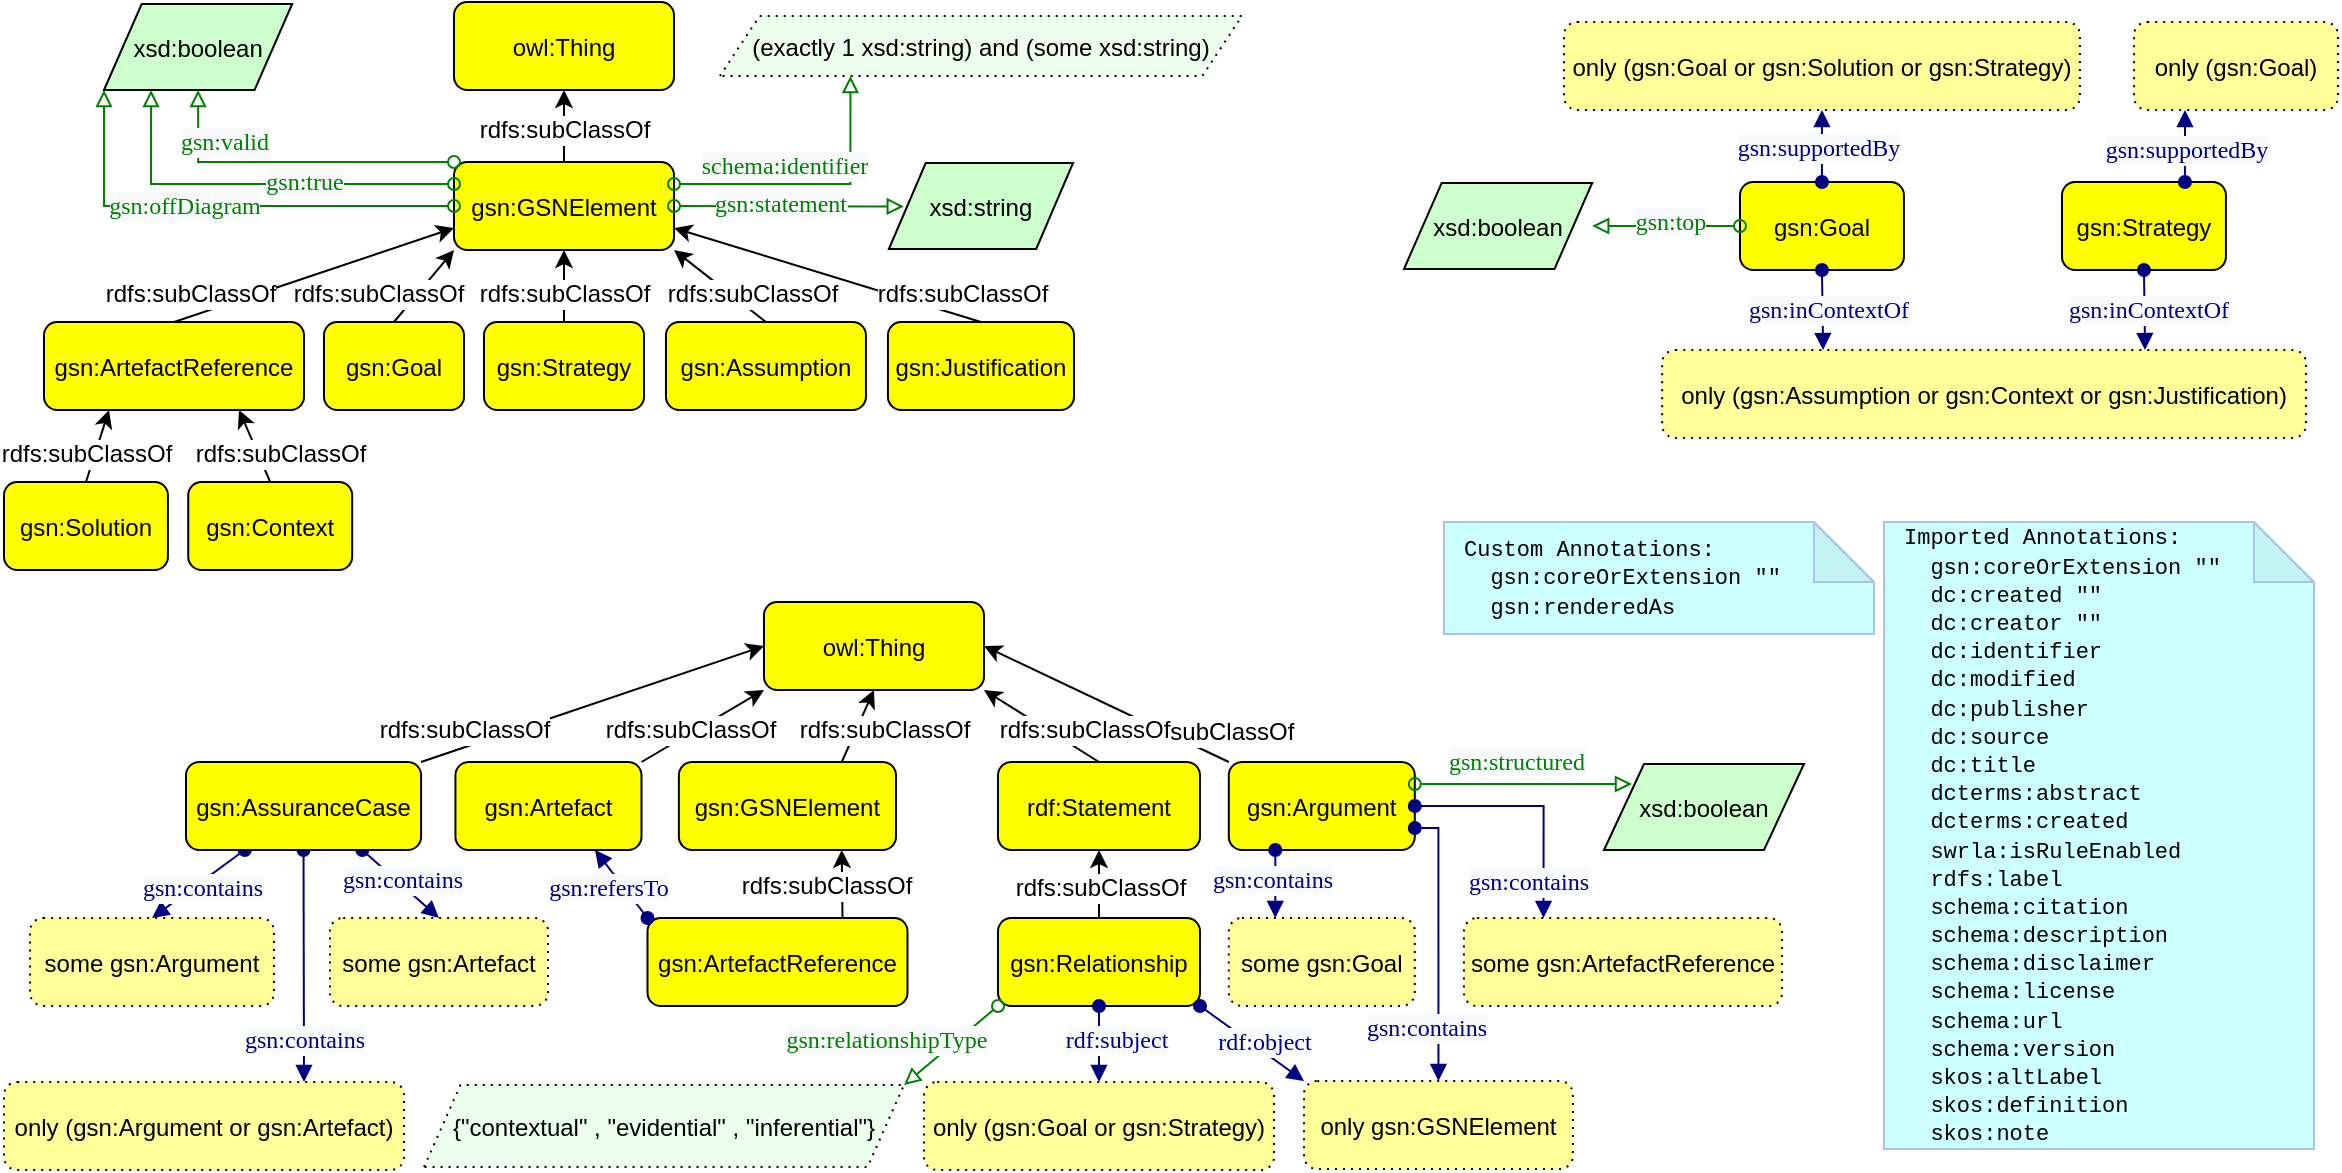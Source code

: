 <mxfile version="26.2.15" pages="5">
  <diagram name="Core GSN" id="Is04uyNxXLTzGyb_9Z-w">
    <mxGraphModel dx="1943" dy="1153" grid="1" gridSize="10" guides="1" tooltips="1" connect="1" arrows="1" fold="1" page="1" pageScale="1" pageWidth="1100" pageHeight="850" math="0" shadow="0">
      <root>
        <mxCell id="0" />
        <mxCell id="1" parent="0" />
        <mxCell id="nOJ7Fqd8qqwXHomSehIz-131" value="gsn:Argument" style="graphMlID=n4;shape=rect;rounded=1;arcsize=30;fillColor=#ffff00;strokeColor=#000000;strokeWidth=1.0" vertex="1" parent="1">
          <mxGeometry x="762.4" y="1060" width="93" height="44" as="geometry" />
        </mxCell>
        <mxCell id="nOJ7Fqd8qqwXHomSehIz-94" value="gsn:Context" style="graphMlID=n4;shape=rect;rounded=1;arcsize=30;fillColor=#ffff00;strokeColor=#000000;strokeWidth=1.0" vertex="1" parent="1">
          <mxGeometry x="242.12" y="920" width="81.968" height="44" as="geometry" />
        </mxCell>
        <mxCell id="nOJ7Fqd8qqwXHomSehIz-76" value="gsn:Solution" style="graphMlID=n4;shape=rect;rounded=1;arcsize=30;fillColor=#ffff00;strokeColor=#000000;strokeWidth=1.0" vertex="1" parent="1">
          <mxGeometry x="150.0" y="920" width="81.968" height="44" as="geometry" />
        </mxCell>
        <mxCell id="nOJ7Fqd8qqwXHomSehIz-58" value="only (gsn:Goal or gsn:Solution or gsn:Strategy)" style="graphMlID=n5;shape=rect;rounded=1;arcsize=30;fillColor=#ffff99;strokeColor=#000000;strokeWidth=1.0;dashed=1;dashPattern=1 3" vertex="1" parent="1">
          <mxGeometry x="930" y="690" width="257.96" height="44" as="geometry" />
        </mxCell>
        <mxCell id="nOJ7Fqd8qqwXHomSehIz-59" value="gsn:Goal" style="graphMlID=n4;shape=rect;rounded=1;arcsize=30;fillColor=#ffff00;strokeColor=#000000;strokeWidth=1.0" vertex="1" parent="1">
          <mxGeometry x="1018" y="770" width="81.968" height="44" as="geometry" />
        </mxCell>
        <mxCell id="nOJ7Fqd8qqwXHomSehIz-60" value="" style="graphMlID=e0;rounded=0;endArrow=block;strokeColor=#000080;strokeWidth=1.0;startArrow=oval;startFill=1;endFill=1;exitX=0.5;exitY=0;exitDx=0;exitDy=0;entryX=0.5;entryY=1;entryDx=0;entryDy=0;" edge="1" parent="1" source="nOJ7Fqd8qqwXHomSehIz-59" target="nOJ7Fqd8qqwXHomSehIz-58">
          <mxGeometry relative="1" as="geometry">
            <mxPoint x="823" y="860" as="sourcePoint" />
            <mxPoint x="935" y="860" as="targetPoint" />
          </mxGeometry>
        </mxCell>
        <mxCell id="nOJ7Fqd8qqwXHomSehIz-61" value="&lt;font face=&quot;dialog&quot; color=&quot;#000080&quot;&gt;&lt;span style=&quot;background-color: rgb(248, 249, 250);&quot;&gt;gsn:supportedBy&lt;/span&gt;&lt;/font&gt;" style="text;html=1;align=center;verticalAlign=middle;resizable=0;points=[];labelBackgroundColor=#ffffff;fontSize=12;" vertex="1" connectable="0" parent="nOJ7Fqd8qqwXHomSehIz-60">
          <mxGeometry x="-0.017" y="2" relative="1" as="geometry">
            <mxPoint as="offset" />
          </mxGeometry>
        </mxCell>
        <mxCell id="nOJ7Fqd8qqwXHomSehIz-64" value="only (gsn:Assumption or gsn:Context or gsn:Justification)" style="graphMlID=n5;shape=rect;rounded=1;arcsize=30;fillColor=#ffff99;strokeColor=#000000;strokeWidth=1.0;dashed=1;dashPattern=1 3" vertex="1" parent="1">
          <mxGeometry x="979.07" y="854" width="321.94" height="44" as="geometry" />
        </mxCell>
        <mxCell id="nOJ7Fqd8qqwXHomSehIz-65" value="" style="graphMlID=e0;rounded=0;endArrow=block;strokeColor=#000080;strokeWidth=1.0;startArrow=oval;startFill=1;endFill=1;exitX=0.5;exitY=1;exitDx=0;exitDy=0;entryX=0.25;entryY=0;entryDx=0;entryDy=0;" edge="1" parent="1" source="nOJ7Fqd8qqwXHomSehIz-59" target="nOJ7Fqd8qqwXHomSehIz-64">
          <mxGeometry relative="1" as="geometry">
            <mxPoint x="1150" y="780" as="sourcePoint" />
            <mxPoint x="1150" y="734" as="targetPoint" />
          </mxGeometry>
        </mxCell>
        <mxCell id="nOJ7Fqd8qqwXHomSehIz-66" value="&lt;font face=&quot;dialog&quot; color=&quot;#000080&quot;&gt;&lt;span style=&quot;background-color: rgb(248, 249, 250);&quot;&gt;gsn:inContextOf&lt;/span&gt;&lt;/font&gt;" style="text;html=1;align=center;verticalAlign=middle;resizable=0;points=[];labelBackgroundColor=#ffffff;fontSize=12;" vertex="1" connectable="0" parent="nOJ7Fqd8qqwXHomSehIz-65">
          <mxGeometry x="-0.017" y="2" relative="1" as="geometry">
            <mxPoint as="offset" />
          </mxGeometry>
        </mxCell>
        <mxCell id="nOJ7Fqd8qqwXHomSehIz-67" value="gsn:Strategy" style="graphMlID=n4;shape=rect;rounded=1;arcsize=30;fillColor=#ffff00;strokeColor=#000000;strokeWidth=1.0" vertex="1" parent="1">
          <mxGeometry x="1179" y="770" width="81.968" height="44" as="geometry" />
        </mxCell>
        <mxCell id="nOJ7Fqd8qqwXHomSehIz-68" value="" style="graphMlID=e0;rounded=0;endArrow=block;strokeColor=#000080;strokeWidth=1.0;startArrow=oval;startFill=1;endFill=1;exitX=0.5;exitY=1;exitDx=0;exitDy=0;entryX=0.75;entryY=0;entryDx=0;entryDy=0;" edge="1" parent="1" source="nOJ7Fqd8qqwXHomSehIz-67" target="nOJ7Fqd8qqwXHomSehIz-64">
          <mxGeometry relative="1" as="geometry">
            <mxPoint x="1150" y="824" as="sourcePoint" />
            <mxPoint x="1150" y="870" as="targetPoint" />
          </mxGeometry>
        </mxCell>
        <mxCell id="nOJ7Fqd8qqwXHomSehIz-69" value="&lt;font face=&quot;dialog&quot; color=&quot;#000080&quot;&gt;&lt;span style=&quot;background-color: rgb(248, 249, 250);&quot;&gt;gsn:inContextOf&lt;/span&gt;&lt;/font&gt;" style="text;html=1;align=center;verticalAlign=middle;resizable=0;points=[];labelBackgroundColor=#ffffff;fontSize=12;" vertex="1" connectable="0" parent="nOJ7Fqd8qqwXHomSehIz-68">
          <mxGeometry x="-0.017" y="2" relative="1" as="geometry">
            <mxPoint as="offset" />
          </mxGeometry>
        </mxCell>
        <mxCell id="nOJ7Fqd8qqwXHomSehIz-71" value="" style="graphMlID=e0;rounded=0;endArrow=block;strokeColor=#000080;strokeWidth=1.0;startArrow=oval;startFill=1;endFill=1;exitX=0.75;exitY=0;exitDx=0;exitDy=0;entryX=0.25;entryY=1;entryDx=0;entryDy=0;" edge="1" parent="1" source="nOJ7Fqd8qqwXHomSehIz-67" target="nOJ7Fqd8qqwXHomSehIz-73">
          <mxGeometry relative="1" as="geometry">
            <mxPoint x="1364" y="824" as="sourcePoint" />
            <mxPoint x="1311" y="870" as="targetPoint" />
          </mxGeometry>
        </mxCell>
        <mxCell id="nOJ7Fqd8qqwXHomSehIz-72" value="&lt;font face=&quot;dialog&quot; color=&quot;#000080&quot;&gt;&lt;span style=&quot;background-color: rgb(248, 249, 250);&quot;&gt;gsn:supportedBy&lt;/span&gt;&lt;/font&gt;" style="text;html=1;align=center;verticalAlign=middle;resizable=0;points=[];labelBackgroundColor=#ffffff;fontSize=12;" vertex="1" connectable="0" parent="nOJ7Fqd8qqwXHomSehIz-71">
          <mxGeometry x="-0.017" y="2" relative="1" as="geometry">
            <mxPoint x="2" y="1" as="offset" />
          </mxGeometry>
        </mxCell>
        <mxCell id="nOJ7Fqd8qqwXHomSehIz-73" value="only (gsn:Goal)" style="graphMlID=n5;shape=rect;rounded=1;arcsize=30;fillColor=#ffff99;strokeColor=#000000;strokeWidth=1.0;dashed=1;dashPattern=1 3" vertex="1" parent="1">
          <mxGeometry x="1215.01" y="690" width="101.99" height="44" as="geometry" />
        </mxCell>
        <mxCell id="nOJ7Fqd8qqwXHomSehIz-74" value="gsn:ArtefactReference" style="graphMlID=n4;shape=rect;rounded=1;arcsize=30;fillColor=#ffff00;strokeColor=#000000;strokeWidth=1.0" vertex="1" parent="1">
          <mxGeometry x="170" y="840" width="130" height="44" as="geometry" />
        </mxCell>
        <mxCell id="nOJ7Fqd8qqwXHomSehIz-75" value="gsn:Goal" style="graphMlID=n4;shape=rect;rounded=1;arcsize=30;fillColor=#ffff00;strokeColor=#000000;strokeWidth=1.0" vertex="1" parent="1">
          <mxGeometry x="310" y="840" width="70" height="44" as="geometry" />
        </mxCell>
        <mxCell id="nOJ7Fqd8qqwXHomSehIz-77" value="gsn:GSNElement" style="graphMlID=n4;shape=rect;rounded=1;arcsize=30;fillColor=#ffff00;strokeColor=#000000;strokeWidth=1.0" vertex="1" parent="1">
          <mxGeometry x="375" y="760" width="110" height="44" as="geometry" />
        </mxCell>
        <mxCell id="nOJ7Fqd8qqwXHomSehIz-81" value="gsn:Relationship" style="graphMlID=n4;shape=rect;rounded=1;arcsize=30;fillColor=#ffff00;strokeColor=#000000;strokeWidth=1.0" vertex="1" parent="1">
          <mxGeometry x="647" y="1138" width="101" height="44" as="geometry" />
        </mxCell>
        <mxCell id="nOJ7Fqd8qqwXHomSehIz-85" value="only (gsn:Goal or gsn:Strategy)" style="graphMlID=n5;shape=rect;rounded=1;arcsize=30;fillColor=#ffff99;strokeColor=#000000;strokeWidth=1.0;dashed=1;dashPattern=1 3" vertex="1" parent="1">
          <mxGeometry x="610" y="1220" width="175" height="44" as="geometry" />
        </mxCell>
        <mxCell id="nOJ7Fqd8qqwXHomSehIz-86" value="" style="graphMlID=e0;rounded=0;endArrow=block;strokeColor=#000080;strokeWidth=1.0;startArrow=oval;startFill=1;endFill=1;entryX=0.5;entryY=0;entryDx=0;entryDy=0;exitX=0.5;exitY=1;exitDx=0;exitDy=0;" edge="1" parent="1" source="nOJ7Fqd8qqwXHomSehIz-81" target="nOJ7Fqd8qqwXHomSehIz-85">
          <mxGeometry relative="1" as="geometry">
            <mxPoint x="675" y="1300" as="sourcePoint" />
            <mxPoint x="1247.13" y="1144" as="targetPoint" />
          </mxGeometry>
        </mxCell>
        <mxCell id="nOJ7Fqd8qqwXHomSehIz-87" value="&lt;font face=&quot;dialog&quot; color=&quot;#000080&quot;&gt;&lt;span style=&quot;background-color: rgb(248, 249, 250);&quot;&gt;rdf:subject&lt;/span&gt;&lt;/font&gt;" style="text;html=1;align=center;verticalAlign=middle;resizable=0;points=[];labelBackgroundColor=#ffffff;fontSize=12;" vertex="1" connectable="0" parent="nOJ7Fqd8qqwXHomSehIz-86">
          <mxGeometry x="-0.017" y="2" relative="1" as="geometry">
            <mxPoint x="6" y="-2" as="offset" />
          </mxGeometry>
        </mxCell>
        <mxCell id="nOJ7Fqd8qqwXHomSehIz-89" value="" style="graphMlID=e0;rounded=0;endArrow=block;strokeColor=#000080;strokeWidth=1.0;startArrow=oval;startFill=1;endFill=1;exitX=1;exitY=1;exitDx=0;exitDy=0;entryX=0;entryY=0;entryDx=0;entryDy=0;" edge="1" parent="1" source="nOJ7Fqd8qqwXHomSehIz-81" target="nOJ7Fqd8qqwXHomSehIz-159">
          <mxGeometry relative="1" as="geometry">
            <mxPoint x="1247.13" y="1234" as="sourcePoint" />
            <mxPoint x="1239.63" y="1240" as="targetPoint" />
          </mxGeometry>
        </mxCell>
        <mxCell id="nOJ7Fqd8qqwXHomSehIz-90" value="&lt;font face=&quot;dialog&quot; color=&quot;#000080&quot;&gt;&lt;span style=&quot;background-color: rgb(248, 249, 250);&quot;&gt;rdf:object&lt;/span&gt;&lt;/font&gt;" style="text;html=1;align=center;verticalAlign=middle;resizable=0;points=[];labelBackgroundColor=#ffffff;fontSize=12;" vertex="1" connectable="0" parent="nOJ7Fqd8qqwXHomSehIz-89">
          <mxGeometry x="-0.017" y="2" relative="1" as="geometry">
            <mxPoint x="5" y="1" as="offset" />
          </mxGeometry>
        </mxCell>
        <mxCell id="nOJ7Fqd8qqwXHomSehIz-99" value="gsn:Strategy" style="graphMlID=n4;shape=rect;rounded=1;arcsize=30;fillColor=#ffff00;strokeColor=#000000;strokeWidth=1.0" vertex="1" parent="1">
          <mxGeometry x="390" y="840" width="80" height="44" as="geometry" />
        </mxCell>
        <mxCell id="nOJ7Fqd8qqwXHomSehIz-100" value="gsn:Assumption" style="graphMlID=n4;shape=rect;rounded=1;arcsize=30;fillColor=#ffff00;strokeColor=#000000;strokeWidth=1.0" vertex="1" parent="1">
          <mxGeometry x="480.98" y="840" width="100" height="44" as="geometry" />
        </mxCell>
        <mxCell id="nOJ7Fqd8qqwXHomSehIz-102" value="gsn:Justification" style="graphMlID=n4;shape=rect;rounded=1;arcsize=30;fillColor=#ffff00;strokeColor=#000000;strokeWidth=1.0" vertex="1" parent="1">
          <mxGeometry x="591.97" y="840" width="93.03" height="44" as="geometry" />
        </mxCell>
        <mxCell id="nOJ7Fqd8qqwXHomSehIz-109" value="" style="endArrow=classic;html=1;textDirection=ltr;rounded=0;entryX=0.5;entryY=1;entryDx=0;entryDy=0;exitX=0.5;exitY=0;exitDx=0;exitDy=0;" edge="1" parent="1" source="nOJ7Fqd8qqwXHomSehIz-99" target="nOJ7Fqd8qqwXHomSehIz-77">
          <mxGeometry width="50" height="50" relative="1" as="geometry">
            <mxPoint x="152.05" y="729.43" as="sourcePoint" />
            <mxPoint x="300.0" y="729.43" as="targetPoint" />
          </mxGeometry>
        </mxCell>
        <mxCell id="nOJ7Fqd8qqwXHomSehIz-110" value="rdfs:subClassOf" style="text;html=1;align=center;verticalAlign=middle;resizable=0;points=[];labelBackgroundColor=#ffffff;rotation=0;" vertex="1" connectable="0" parent="nOJ7Fqd8qqwXHomSehIz-109">
          <mxGeometry x="-0.221" relative="1" as="geometry">
            <mxPoint as="offset" />
          </mxGeometry>
        </mxCell>
        <mxCell id="nOJ7Fqd8qqwXHomSehIz-111" value="" style="endArrow=classic;html=1;textDirection=ltr;rounded=0;entryX=1;entryY=1;entryDx=0;entryDy=0;exitX=0.5;exitY=0;exitDx=0;exitDy=0;" edge="1" parent="1" source="nOJ7Fqd8qqwXHomSehIz-100" target="nOJ7Fqd8qqwXHomSehIz-77">
          <mxGeometry width="50" height="50" relative="1" as="geometry">
            <mxPoint x="440" y="850" as="sourcePoint" />
            <mxPoint x="440" y="814" as="targetPoint" />
          </mxGeometry>
        </mxCell>
        <mxCell id="nOJ7Fqd8qqwXHomSehIz-112" value="rdfs:subClassOf" style="text;html=1;align=center;verticalAlign=middle;resizable=0;points=[];labelBackgroundColor=#ffffff;rotation=0;" vertex="1" connectable="0" parent="nOJ7Fqd8qqwXHomSehIz-111">
          <mxGeometry x="-0.221" relative="1" as="geometry">
            <mxPoint x="10" as="offset" />
          </mxGeometry>
        </mxCell>
        <mxCell id="nOJ7Fqd8qqwXHomSehIz-113" value="" style="endArrow=classic;html=1;textDirection=ltr;rounded=0;entryX=1;entryY=0.75;entryDx=0;entryDy=0;exitX=0.5;exitY=0;exitDx=0;exitDy=0;" edge="1" parent="1" source="nOJ7Fqd8qqwXHomSehIz-102" target="nOJ7Fqd8qqwXHomSehIz-77">
          <mxGeometry width="50" height="50" relative="1" as="geometry">
            <mxPoint x="541" y="850" as="sourcePoint" />
            <mxPoint x="495" y="814" as="targetPoint" />
          </mxGeometry>
        </mxCell>
        <mxCell id="nOJ7Fqd8qqwXHomSehIz-114" value="rdfs:subClassOf" style="text;html=1;align=center;verticalAlign=middle;resizable=0;points=[];labelBackgroundColor=#ffffff;rotation=0;" vertex="1" connectable="0" parent="nOJ7Fqd8qqwXHomSehIz-113">
          <mxGeometry x="-0.221" relative="1" as="geometry">
            <mxPoint x="50" y="4" as="offset" />
          </mxGeometry>
        </mxCell>
        <mxCell id="nOJ7Fqd8qqwXHomSehIz-115" value="owl:Thing" style="graphMlID=n4;shape=rect;rounded=1;arcsize=30;fillColor=#ffff00;strokeColor=#000000;strokeWidth=1.0" vertex="1" parent="1">
          <mxGeometry x="375" y="680" width="110" height="44" as="geometry" />
        </mxCell>
        <mxCell id="nOJ7Fqd8qqwXHomSehIz-116" value="" style="endArrow=classic;html=1;textDirection=ltr;rounded=0;entryX=0.5;entryY=1;entryDx=0;entryDy=0;exitX=0.5;exitY=0;exitDx=0;exitDy=0;" edge="1" parent="1" source="nOJ7Fqd8qqwXHomSehIz-77" target="nOJ7Fqd8qqwXHomSehIz-115">
          <mxGeometry width="50" height="50" relative="1" as="geometry">
            <mxPoint x="648" y="850" as="sourcePoint" />
            <mxPoint x="495" y="792" as="targetPoint" />
          </mxGeometry>
        </mxCell>
        <mxCell id="nOJ7Fqd8qqwXHomSehIz-117" value="rdfs:subClassOf" style="text;html=1;align=center;verticalAlign=middle;resizable=0;points=[];labelBackgroundColor=#ffffff;rotation=0;" vertex="1" connectable="0" parent="nOJ7Fqd8qqwXHomSehIz-116">
          <mxGeometry x="-0.221" relative="1" as="geometry">
            <mxPoint y="-2" as="offset" />
          </mxGeometry>
        </mxCell>
        <mxCell id="nOJ7Fqd8qqwXHomSehIz-118" value="" style="endArrow=classic;html=1;textDirection=ltr;rounded=0;entryX=0;entryY=1;entryDx=0;entryDy=0;exitX=0.5;exitY=0;exitDx=0;exitDy=0;" edge="1" parent="1" source="nOJ7Fqd8qqwXHomSehIz-75" target="nOJ7Fqd8qqwXHomSehIz-77">
          <mxGeometry width="50" height="50" relative="1" as="geometry">
            <mxPoint x="440" y="850" as="sourcePoint" />
            <mxPoint x="440" y="814" as="targetPoint" />
          </mxGeometry>
        </mxCell>
        <mxCell id="nOJ7Fqd8qqwXHomSehIz-119" value="rdfs:subClassOf" style="text;html=1;align=center;verticalAlign=middle;resizable=0;points=[];labelBackgroundColor=#ffffff;rotation=0;" vertex="1" connectable="0" parent="nOJ7Fqd8qqwXHomSehIz-118">
          <mxGeometry x="-0.221" relative="1" as="geometry">
            <mxPoint x="-20" as="offset" />
          </mxGeometry>
        </mxCell>
        <mxCell id="nOJ7Fqd8qqwXHomSehIz-120" value="" style="endArrow=classic;html=1;textDirection=ltr;rounded=0;entryX=0;entryY=0.75;entryDx=0;entryDy=0;exitX=0.5;exitY=0;exitDx=0;exitDy=0;" edge="1" parent="1" source="nOJ7Fqd8qqwXHomSehIz-74" target="nOJ7Fqd8qqwXHomSehIz-77">
          <mxGeometry width="50" height="50" relative="1" as="geometry">
            <mxPoint x="648" y="850" as="sourcePoint" />
            <mxPoint x="495" y="792" as="targetPoint" />
          </mxGeometry>
        </mxCell>
        <mxCell id="nOJ7Fqd8qqwXHomSehIz-121" value="rdfs:subClassOf" style="text;html=1;align=center;verticalAlign=middle;resizable=0;points=[];labelBackgroundColor=#ffffff;rotation=0;" vertex="1" connectable="0" parent="nOJ7Fqd8qqwXHomSehIz-120">
          <mxGeometry x="-0.221" relative="1" as="geometry">
            <mxPoint x="-47" y="4" as="offset" />
          </mxGeometry>
        </mxCell>
        <mxCell id="nOJ7Fqd8qqwXHomSehIz-122" value="" style="endArrow=classic;html=1;textDirection=ltr;rounded=0;entryX=0.75;entryY=1;entryDx=0;entryDy=0;exitX=0.5;exitY=0;exitDx=0;exitDy=0;" edge="1" parent="1" source="nOJ7Fqd8qqwXHomSehIz-94" target="nOJ7Fqd8qqwXHomSehIz-74">
          <mxGeometry width="50" height="50" relative="1" as="geometry">
            <mxPoint x="355" y="850" as="sourcePoint" />
            <mxPoint x="385" y="814" as="targetPoint" />
          </mxGeometry>
        </mxCell>
        <mxCell id="nOJ7Fqd8qqwXHomSehIz-123" value="rdfs:subClassOf" style="text;html=1;align=center;verticalAlign=middle;resizable=0;points=[];labelBackgroundColor=#ffffff;rotation=0;" vertex="1" connectable="0" parent="nOJ7Fqd8qqwXHomSehIz-122">
          <mxGeometry x="-0.221" relative="1" as="geometry">
            <mxPoint x="11" as="offset" />
          </mxGeometry>
        </mxCell>
        <mxCell id="nOJ7Fqd8qqwXHomSehIz-124" value="" style="endArrow=classic;html=1;textDirection=ltr;rounded=0;entryX=0.25;entryY=1;entryDx=0;entryDy=0;exitX=0.5;exitY=0;exitDx=0;exitDy=0;" edge="1" parent="1" source="nOJ7Fqd8qqwXHomSehIz-76" target="nOJ7Fqd8qqwXHomSehIz-74">
          <mxGeometry width="50" height="50" relative="1" as="geometry">
            <mxPoint x="301" y="946" as="sourcePoint" />
            <mxPoint x="278" y="894" as="targetPoint" />
          </mxGeometry>
        </mxCell>
        <mxCell id="nOJ7Fqd8qqwXHomSehIz-125" value="rdfs:subClassOf" style="text;html=1;align=center;verticalAlign=middle;resizable=0;points=[];labelBackgroundColor=#ffffff;rotation=0;" vertex="1" connectable="0" parent="nOJ7Fqd8qqwXHomSehIz-124">
          <mxGeometry x="-0.221" relative="1" as="geometry">
            <mxPoint x="-5" as="offset" />
          </mxGeometry>
        </mxCell>
        <mxCell id="nOJ7Fqd8qqwXHomSehIz-126" value="" style="endArrow=classic;html=1;textDirection=ltr;rounded=0;entryX=0.5;entryY=1;entryDx=0;entryDy=0;exitX=0.5;exitY=0;exitDx=0;exitDy=0;" edge="1" parent="1" source="nOJ7Fqd8qqwXHomSehIz-81" target="nOJ7Fqd8qqwXHomSehIz-82">
          <mxGeometry width="50" height="50" relative="1" as="geometry">
            <mxPoint x="1074.63" y="1378" as="sourcePoint" />
            <mxPoint x="921.63" y="1320" as="targetPoint" />
          </mxGeometry>
        </mxCell>
        <mxCell id="nOJ7Fqd8qqwXHomSehIz-127" value="rdfs:subClassOf" style="text;html=1;align=center;verticalAlign=middle;resizable=0;points=[];labelBackgroundColor=#ffffff;rotation=0;" vertex="1" connectable="0" parent="nOJ7Fqd8qqwXHomSehIz-126">
          <mxGeometry x="-0.221" relative="1" as="geometry">
            <mxPoint y="-2" as="offset" />
          </mxGeometry>
        </mxCell>
        <mxCell id="nOJ7Fqd8qqwXHomSehIz-134" value="owl:Thing" style="graphMlID=n4;shape=rect;rounded=1;arcsize=30;fillColor=#ffff00;strokeColor=#000000;strokeWidth=1.0" vertex="1" parent="1">
          <mxGeometry x="529.995" y="980" width="110" height="44" as="geometry" />
        </mxCell>
        <mxCell id="nOJ7Fqd8qqwXHomSehIz-141" value="some gsn:Argument" style="graphMlID=n5;shape=rect;rounded=1;arcsize=30;fillColor=#ffff99;strokeColor=#000000;strokeWidth=1.0;dashed=1;dashPattern=1 3" vertex="1" parent="1">
          <mxGeometry x="163" y="1138" width="122" height="44" as="geometry" />
        </mxCell>
        <mxCell id="nOJ7Fqd8qqwXHomSehIz-142" value="some gsn:Artefact" style="graphMlID=n5;shape=rect;rounded=1;arcsize=30;fillColor=#ffff99;strokeColor=#000000;strokeWidth=1.0;dashed=1;dashPattern=1 3" vertex="1" parent="1">
          <mxGeometry x="313" y="1138" width="109.02" height="44" as="geometry" />
        </mxCell>
        <mxCell id="nOJ7Fqd8qqwXHomSehIz-143" value="" style="graphMlID=e0;rounded=0;endArrow=block;strokeColor=#000080;strokeWidth=1.0;startArrow=oval;startFill=1;endFill=1;exitX=0.25;exitY=1;exitDx=0;exitDy=0;entryX=0.5;entryY=0;entryDx=0;entryDy=0;" edge="1" parent="1" source="nOJ7Fqd8qqwXHomSehIz-132" target="nOJ7Fqd8qqwXHomSehIz-141">
          <mxGeometry relative="1" as="geometry">
            <mxPoint x="23" y="1098" as="sourcePoint" />
            <mxPoint x="24" y="1144" as="targetPoint" />
          </mxGeometry>
        </mxCell>
        <mxCell id="nOJ7Fqd8qqwXHomSehIz-144" value="&lt;font face=&quot;dialog&quot; color=&quot;#000080&quot;&gt;&lt;span style=&quot;background-color: rgb(248, 249, 250);&quot;&gt;gsn:contains&lt;/span&gt;&lt;/font&gt;" style="text;html=1;align=center;verticalAlign=middle;resizable=0;points=[];labelBackgroundColor=#ffffff;fontSize=12;" vertex="1" connectable="0" parent="nOJ7Fqd8qqwXHomSehIz-143">
          <mxGeometry x="-0.017" y="2" relative="1" as="geometry">
            <mxPoint as="offset" />
          </mxGeometry>
        </mxCell>
        <mxCell id="nOJ7Fqd8qqwXHomSehIz-145" value="" style="graphMlID=e0;rounded=0;endArrow=block;strokeColor=#000080;strokeWidth=1.0;startArrow=oval;startFill=1;endFill=1;exitX=0.75;exitY=1;exitDx=0;exitDy=0;entryX=0.5;entryY=0;entryDx=0;entryDy=0;" edge="1" parent="1" source="nOJ7Fqd8qqwXHomSehIz-132" target="nOJ7Fqd8qqwXHomSehIz-142">
          <mxGeometry relative="1" as="geometry">
            <mxPoint x="280" y="1114" as="sourcePoint" />
            <mxPoint x="244" y="1158" as="targetPoint" />
          </mxGeometry>
        </mxCell>
        <mxCell id="nOJ7Fqd8qqwXHomSehIz-146" value="&lt;font face=&quot;dialog&quot; color=&quot;#000080&quot;&gt;&lt;span style=&quot;background-color: rgb(248, 249, 250);&quot;&gt;gsn:contains&lt;/span&gt;&lt;/font&gt;" style="text;html=1;align=center;verticalAlign=middle;resizable=0;points=[];labelBackgroundColor=#ffffff;fontSize=12;" vertex="1" connectable="0" parent="nOJ7Fqd8qqwXHomSehIz-145">
          <mxGeometry x="-0.017" y="2" relative="1" as="geometry">
            <mxPoint as="offset" />
          </mxGeometry>
        </mxCell>
        <mxCell id="nOJ7Fqd8qqwXHomSehIz-147" value="only (gsn:Argument or gsn:Artefact)" style="graphMlID=n5;shape=rect;rounded=1;arcsize=30;fillColor=#ffff99;strokeColor=#000000;strokeWidth=1.0;dashed=1;dashPattern=1 3" vertex="1" parent="1">
          <mxGeometry x="150" y="1220" width="200" height="44" as="geometry" />
        </mxCell>
        <mxCell id="nOJ7Fqd8qqwXHomSehIz-148" value="" style="graphMlID=e0;rounded=0;endArrow=block;strokeColor=#000080;strokeWidth=1.0;startArrow=oval;startFill=1;endFill=1;exitX=0.5;exitY=1;exitDx=0;exitDy=0;entryX=0.75;entryY=0;entryDx=0;entryDy=0;" edge="1" parent="1" source="nOJ7Fqd8qqwXHomSehIz-132" target="nOJ7Fqd8qqwXHomSehIz-147">
          <mxGeometry relative="1" as="geometry">
            <mxPoint x="339" y="1114" as="sourcePoint" />
            <mxPoint x="386" y="1158" as="targetPoint" />
          </mxGeometry>
        </mxCell>
        <mxCell id="nOJ7Fqd8qqwXHomSehIz-149" value="&lt;font face=&quot;dialog&quot; color=&quot;#000080&quot;&gt;&lt;span style=&quot;background-color: rgb(248, 249, 250);&quot;&gt;gsn:contains&lt;/span&gt;&lt;/font&gt;" style="text;html=1;align=center;verticalAlign=middle;resizable=0;points=[];labelBackgroundColor=#ffffff;fontSize=12;" vertex="1" connectable="0" parent="nOJ7Fqd8qqwXHomSehIz-148">
          <mxGeometry x="-0.017" y="2" relative="1" as="geometry">
            <mxPoint x="-2" y="38" as="offset" />
          </mxGeometry>
        </mxCell>
        <mxCell id="nOJ7Fqd8qqwXHomSehIz-151" value="some gsn:Goal" style="graphMlID=n5;shape=rect;rounded=1;arcsize=30;fillColor=#ffff99;strokeColor=#000000;strokeWidth=1.0;dashed=1;dashPattern=1 3" vertex="1" parent="1">
          <mxGeometry x="762.4" y="1138" width="93" height="44" as="geometry" />
        </mxCell>
        <mxCell id="nOJ7Fqd8qqwXHomSehIz-156" value="some gsn:ArtefactReference" style="graphMlID=n5;shape=rect;rounded=1;arcsize=30;fillColor=#ffff99;strokeColor=#000000;strokeWidth=1.0;dashed=1;dashPattern=1 3" vertex="1" parent="1">
          <mxGeometry x="880.0" y="1138" width="159.02" height="44" as="geometry" />
        </mxCell>
        <mxCell id="nOJ7Fqd8qqwXHomSehIz-157" value="" style="graphMlID=e0;rounded=0;endArrow=block;strokeColor=#000080;strokeWidth=1.0;startArrow=oval;startFill=1;endFill=1;exitX=1;exitY=0.75;exitDx=0;exitDy=0;entryX=0.5;entryY=0;entryDx=0;entryDy=0;edgeStyle=orthogonalEdgeStyle;" edge="1" parent="1" source="nOJ7Fqd8qqwXHomSehIz-131" target="nOJ7Fqd8qqwXHomSehIz-159">
          <mxGeometry relative="1" as="geometry">
            <mxPoint x="751.13" y="1114" as="sourcePoint" />
            <mxPoint x="891" y="1220" as="targetPoint" />
          </mxGeometry>
        </mxCell>
        <mxCell id="nOJ7Fqd8qqwXHomSehIz-158" value="&lt;font face=&quot;dialog&quot; color=&quot;#000080&quot;&gt;&lt;span style=&quot;background-color: rgb(248, 249, 250);&quot;&gt;gsn:contains&lt;/span&gt;&lt;/font&gt;" style="text;html=1;align=center;verticalAlign=middle;resizable=0;points=[];labelBackgroundColor=#ffffff;fontSize=12;" vertex="1" connectable="0" parent="nOJ7Fqd8qqwXHomSehIz-157">
          <mxGeometry x="-0.017" y="2" relative="1" as="geometry">
            <mxPoint x="-8" y="44" as="offset" />
          </mxGeometry>
        </mxCell>
        <mxCell id="nOJ7Fqd8qqwXHomSehIz-159" value="only gsn:GSNElement" style="graphMlID=n5;shape=rect;rounded=1;arcsize=30;fillColor=#ffff99;strokeColor=#000000;strokeWidth=1.0;dashed=1;dashPattern=1 3" vertex="1" parent="1">
          <mxGeometry x="800" y="1219.5" width="134.46" height="44" as="geometry" />
        </mxCell>
        <mxCell id="nOJ7Fqd8qqwXHomSehIz-161" value="gsn:ArtefactReference" style="graphMlID=n4;shape=rect;rounded=1;arcsize=30;fillColor=#ffff00;strokeColor=#000000;strokeWidth=1.0" vertex="1" parent="1">
          <mxGeometry x="471.75" y="1138" width="130" height="44" as="geometry" />
        </mxCell>
        <mxCell id="nOJ7Fqd8qqwXHomSehIz-163" value="" style="graphMlID=e0;rounded=0;endArrow=block;strokeColor=#000080;strokeWidth=1.0;startArrow=oval;startFill=1;endFill=1;exitX=0;exitY=0;exitDx=0;exitDy=0;entryX=0.75;entryY=1;entryDx=0;entryDy=0;" edge="1" parent="1" source="nOJ7Fqd8qqwXHomSehIz-161" target="nOJ7Fqd8qqwXHomSehIz-133">
          <mxGeometry relative="1" as="geometry">
            <mxPoint x="1089.13" y="1148" as="sourcePoint" />
            <mxPoint x="1138.13" y="1182" as="targetPoint" />
          </mxGeometry>
        </mxCell>
        <mxCell id="nOJ7Fqd8qqwXHomSehIz-164" value="&lt;font face=&quot;dialog&quot; color=&quot;#000080&quot;&gt;&lt;span style=&quot;background-color: rgb(248, 249, 250);&quot;&gt;gsn:refersTo&lt;/span&gt;&lt;/font&gt;" style="text;html=1;align=center;verticalAlign=middle;resizable=0;points=[];labelBackgroundColor=#ffffff;fontSize=12;" vertex="1" connectable="0" parent="nOJ7Fqd8qqwXHomSehIz-163">
          <mxGeometry x="-0.017" y="2" relative="1" as="geometry">
            <mxPoint x="-6" as="offset" />
          </mxGeometry>
        </mxCell>
        <mxCell id="nOJ7Fqd8qqwXHomSehIz-169" value="" style="graphMlID=e0;rounded=0;endArrow=block;strokeColor=#000080;strokeWidth=1.0;startArrow=oval;startFill=1;endFill=1;entryX=0.25;entryY=0;entryDx=0;entryDy=0;exitX=0.25;exitY=1;exitDx=0;exitDy=0;" edge="1" parent="1" source="nOJ7Fqd8qqwXHomSehIz-131" target="nOJ7Fqd8qqwXHomSehIz-151">
          <mxGeometry relative="1" as="geometry">
            <mxPoint x="822.13" y="1114" as="sourcePoint" />
            <mxPoint x="915.13" y="1148" as="targetPoint" />
          </mxGeometry>
        </mxCell>
        <mxCell id="nOJ7Fqd8qqwXHomSehIz-170" value="&lt;font face=&quot;dialog&quot; color=&quot;#000080&quot;&gt;&lt;span style=&quot;background-color: rgb(248, 249, 250);&quot;&gt;gsn:contains&lt;/span&gt;&lt;/font&gt;" style="text;html=1;align=center;verticalAlign=middle;resizable=0;points=[];labelBackgroundColor=#ffffff;fontSize=12;" vertex="1" connectable="0" parent="nOJ7Fqd8qqwXHomSehIz-169">
          <mxGeometry x="-0.017" y="2" relative="1" as="geometry">
            <mxPoint x="-4" y="-2" as="offset" />
          </mxGeometry>
        </mxCell>
        <mxCell id="nOJ7Fqd8qqwXHomSehIz-174" value="" style="endArrow=classic;html=1;textDirection=ltr;rounded=0;entryX=0.75;entryY=1;entryDx=0;entryDy=0;exitX=0.75;exitY=0;exitDx=0;exitDy=0;" edge="1" parent="1" source="nOJ7Fqd8qqwXHomSehIz-161" target="nOJ7Fqd8qqwXHomSehIz-171">
          <mxGeometry width="50" height="50" relative="1" as="geometry">
            <mxPoint x="1057.13" y="1012" as="sourcePoint" />
            <mxPoint x="829.13" y="1012" as="targetPoint" />
          </mxGeometry>
        </mxCell>
        <mxCell id="nOJ7Fqd8qqwXHomSehIz-175" value="rdfs:subClassOf" style="text;html=1;align=center;verticalAlign=middle;resizable=0;points=[];labelBackgroundColor=#ffffff;rotation=0;" vertex="1" connectable="0" parent="nOJ7Fqd8qqwXHomSehIz-174">
          <mxGeometry x="-0.221" relative="1" as="geometry">
            <mxPoint x="-8" y="-3" as="offset" />
          </mxGeometry>
        </mxCell>
        <mxCell id="nOJ7Fqd8qqwXHomSehIz-176" value="" style="graphMlID=e0;rounded=0;endArrow=block;strokeColor=#000080;strokeWidth=1.0;startArrow=oval;startFill=1;endFill=1;exitX=1;exitY=0.5;exitDx=0;exitDy=0;edgeStyle=orthogonalEdgeStyle;entryX=0.25;entryY=0;entryDx=0;entryDy=0;" edge="1" parent="1" source="nOJ7Fqd8qqwXHomSehIz-131" target="nOJ7Fqd8qqwXHomSehIz-156">
          <mxGeometry relative="1" as="geometry">
            <mxPoint x="822.13" y="1114" as="sourcePoint" />
            <mxPoint x="1000" y="1138" as="targetPoint" />
          </mxGeometry>
        </mxCell>
        <mxCell id="nOJ7Fqd8qqwXHomSehIz-177" value="&lt;font face=&quot;dialog&quot; color=&quot;#000080&quot;&gt;&lt;span style=&quot;background-color: rgb(248, 249, 250);&quot;&gt;gsn:contains&lt;/span&gt;&lt;/font&gt;" style="text;html=1;align=center;verticalAlign=middle;resizable=0;points=[];labelBackgroundColor=#ffffff;fontSize=12;" vertex="1" connectable="0" parent="nOJ7Fqd8qqwXHomSehIz-176">
          <mxGeometry x="-0.017" y="2" relative="1" as="geometry">
            <mxPoint x="-3" y="40" as="offset" />
          </mxGeometry>
        </mxCell>
        <mxCell id="nOJ7Fqd8qqwXHomSehIz-179" value="" style="graphMlID=e2;rounded=0;endArrow=block;strokeColor=#008000;strokeWidth=1.0;startArrow=oval;startFill=0;endFill=0;entryX=1;entryY=0;entryDx=0;entryDy=0;exitX=0;exitY=1;exitDx=0;exitDy=0;" edge="1" parent="1" source="nOJ7Fqd8qqwXHomSehIz-81" target="nOJ7Fqd8qqwXHomSehIz-209">
          <mxGeometry relative="1" as="geometry">
            <mxPoint x="572" y="1185" as="sourcePoint" />
            <mxPoint x="1788.441" y="1283.35" as="targetPoint" />
          </mxGeometry>
        </mxCell>
        <mxCell id="nOJ7Fqd8qqwXHomSehIz-180" value="&lt;span style=&quot;color: rgb(0, 128, 0); font-family: dialog; background-color: rgb(248, 249, 250);&quot;&gt;gsn:relationshipType&lt;/span&gt;" style="text;html=1;align=center;verticalAlign=middle;resizable=0;points=[];labelBackgroundColor=#ffffff;fontSize=12;" vertex="1" connectable="0" parent="nOJ7Fqd8qqwXHomSehIz-179">
          <mxGeometry x="-0.09" y="3" relative="1" as="geometry">
            <mxPoint x="-37" y="-4" as="offset" />
          </mxGeometry>
        </mxCell>
        <mxCell id="nOJ7Fqd8qqwXHomSehIz-183" value="" style="graphMlID=e2;rounded=0;endArrow=block;strokeColor=#008000;strokeWidth=1.0;startArrow=oval;startFill=0;endFill=0;entryX=1;entryY=0.5;entryDx=0;entryDy=0;exitX=0;exitY=0.5;exitDx=0;exitDy=0;" edge="1" parent="1" source="nOJ7Fqd8qqwXHomSehIz-59" target="nOJ7Fqd8qqwXHomSehIz-185">
          <mxGeometry relative="1" as="geometry">
            <mxPoint x="1003" y="791.71" as="sourcePoint" />
            <mxPoint x="930" y="791.71" as="targetPoint" />
          </mxGeometry>
        </mxCell>
        <mxCell id="nOJ7Fqd8qqwXHomSehIz-184" value="&lt;span style=&quot;color: rgb(0, 128, 0); font-family: dialog; background-color: rgb(248, 249, 250);&quot;&gt;gsn:top&lt;/span&gt;" style="text;html=1;align=center;verticalAlign=middle;resizable=0;points=[];labelBackgroundColor=#ffffff;fontSize=12;" vertex="1" connectable="0" parent="nOJ7Fqd8qqwXHomSehIz-183">
          <mxGeometry x="-0.09" y="3" relative="1" as="geometry">
            <mxPoint x="-2" y="-5" as="offset" />
          </mxGeometry>
        </mxCell>
        <mxCell id="nOJ7Fqd8qqwXHomSehIz-185" value="xsd:boolean" style="graphMlID=n6;shape=parallelogram;fillColor=#ccffcc;strokeColor=#000000;strokeWidth=1.0" vertex="1" parent="1">
          <mxGeometry x="850" y="770.5" width="94.09" height="43" as="geometry" />
        </mxCell>
        <mxCell id="nOJ7Fqd8qqwXHomSehIz-187" value="xsd:boolean" style="graphMlID=n6;shape=parallelogram;fillColor=#ccffcc;strokeColor=#000000;strokeWidth=1.0" vertex="1" parent="1">
          <mxGeometry x="200.005" y="681" width="94.09" height="43" as="geometry" />
        </mxCell>
        <mxCell id="nOJ7Fqd8qqwXHomSehIz-188" value="" style="graphMlID=e2;rounded=0;endArrow=block;strokeColor=#008000;strokeWidth=1.0;startArrow=oval;startFill=0;endFill=0;exitX=0;exitY=0;exitDx=0;exitDy=0;entryX=0.5;entryY=1;entryDx=0;entryDy=0;edgeStyle=orthogonalEdgeStyle;" edge="1" parent="1" source="nOJ7Fqd8qqwXHomSehIz-77" target="nOJ7Fqd8qqwXHomSehIz-187">
          <mxGeometry relative="1" as="geometry">
            <mxPoint x="495" y="781" as="sourcePoint" />
            <mxPoint x="285" y="704" as="targetPoint" />
            <Array as="points">
              <mxPoint x="247" y="760" />
            </Array>
          </mxGeometry>
        </mxCell>
        <mxCell id="nOJ7Fqd8qqwXHomSehIz-189" value="&lt;span style=&quot;color: rgb(0, 128, 0); font-family: dialog; background-color: rgb(248, 249, 250);&quot;&gt;gsn:valid&lt;/span&gt;" style="text;html=1;align=center;verticalAlign=middle;resizable=0;points=[];labelBackgroundColor=#ffffff;fontSize=12;" vertex="1" connectable="0" parent="nOJ7Fqd8qqwXHomSehIz-188">
          <mxGeometry x="-0.09" y="3" relative="1" as="geometry">
            <mxPoint x="-41" y="-13" as="offset" />
          </mxGeometry>
        </mxCell>
        <mxCell id="nOJ7Fqd8qqwXHomSehIz-191" value="" style="graphMlID=e2;rounded=0;endArrow=block;strokeColor=#008000;strokeWidth=1.0;startArrow=oval;startFill=0;endFill=0;exitX=0;exitY=0.25;exitDx=0;exitDy=0;entryX=0.25;entryY=1;entryDx=0;entryDy=0;edgeStyle=orthogonalEdgeStyle;" edge="1" parent="1" source="nOJ7Fqd8qqwXHomSehIz-77" target="nOJ7Fqd8qqwXHomSehIz-187">
          <mxGeometry relative="1" as="geometry">
            <mxPoint x="385" y="770" as="sourcePoint" />
            <mxPoint x="282.045" y="771.25" as="targetPoint" />
          </mxGeometry>
        </mxCell>
        <mxCell id="nOJ7Fqd8qqwXHomSehIz-192" value="&lt;span style=&quot;color: rgb(0, 128, 0); font-family: dialog; background-color: rgb(248, 249, 250);&quot;&gt;gsn:true&lt;/span&gt;" style="text;html=1;align=center;verticalAlign=middle;resizable=0;points=[];labelBackgroundColor=#ffffff;fontSize=12;" vertex="1" connectable="0" parent="nOJ7Fqd8qqwXHomSehIz-191">
          <mxGeometry x="-0.09" y="3" relative="1" as="geometry">
            <mxPoint x="15" y="-4" as="offset" />
          </mxGeometry>
        </mxCell>
        <mxCell id="nOJ7Fqd8qqwXHomSehIz-199" value="" style="graphMlID=e2;rounded=0;endArrow=block;strokeColor=#008000;strokeWidth=1.0;startArrow=oval;startFill=0;endFill=0;exitX=1;exitY=0.5;exitDx=0;exitDy=0;entryX=0.081;entryY=0.506;entryDx=0;entryDy=0;entryPerimeter=0;" edge="1" parent="1" source="nOJ7Fqd8qqwXHomSehIz-77" target="nOJ7Fqd8qqwXHomSehIz-201">
          <mxGeometry relative="1" as="geometry">
            <mxPoint x="495" y="770" as="sourcePoint" />
            <mxPoint x="605" y="771" as="targetPoint" />
          </mxGeometry>
        </mxCell>
        <mxCell id="nOJ7Fqd8qqwXHomSehIz-200" value="&lt;div&gt;&lt;span style=&quot;color: rgb(0, 128, 0); font-family: dialog; background-color: rgb(248, 249, 250);&quot;&gt;gsn:statement&lt;/span&gt;&lt;/div&gt;" style="text;html=1;align=center;verticalAlign=middle;resizable=0;points=[];labelBackgroundColor=#ffffff;fontSize=12;" vertex="1" connectable="0" parent="nOJ7Fqd8qqwXHomSehIz-199">
          <mxGeometry x="-0.09" y="3" relative="1" as="geometry">
            <mxPoint y="2" as="offset" />
          </mxGeometry>
        </mxCell>
        <mxCell id="nOJ7Fqd8qqwXHomSehIz-201" value="xsd:string" style="graphMlID=n6;shape=parallelogram;fillColor=#ccffcc;strokeColor=#000000;strokeWidth=1.0" vertex="1" parent="1">
          <mxGeometry x="592.44" y="760.5" width="92.09" height="43" as="geometry" />
        </mxCell>
        <mxCell id="nOJ7Fqd8qqwXHomSehIz-202" value="(exactly 1 xsd:string) and (some xsd:string)" style="graphMlID=n7;shape=parallelogram;fillColor=#ecffec;strokeColor=#000000;strokeWidth=1.0;dashed=1;dashPattern=1 3;size=0.076;" vertex="1" parent="1">
          <mxGeometry x="507.96" y="687" width="261.04" height="30" as="geometry" />
        </mxCell>
        <mxCell id="nOJ7Fqd8qqwXHomSehIz-207" value="" style="graphMlID=e2;rounded=0;endArrow=block;strokeColor=#008000;strokeWidth=1.0;startArrow=oval;startFill=0;endFill=0;exitX=1;exitY=0.25;exitDx=0;exitDy=0;entryX=0.25;entryY=1;entryDx=0;entryDy=0;edgeStyle=orthogonalEdgeStyle;" edge="1" parent="1" source="nOJ7Fqd8qqwXHomSehIz-77" target="nOJ7Fqd8qqwXHomSehIz-202">
          <mxGeometry relative="1" as="geometry">
            <mxPoint x="495" y="781" as="sourcePoint" />
            <mxPoint x="615" y="781" as="targetPoint" />
          </mxGeometry>
        </mxCell>
        <mxCell id="nOJ7Fqd8qqwXHomSehIz-208" value="&lt;div&gt;&lt;span style=&quot;color: rgb(0, 128, 0); font-family: dialog; background-color: rgb(248, 249, 250);&quot;&gt;schema:identifier&lt;/span&gt;&lt;/div&gt;" style="text;html=1;align=center;verticalAlign=middle;resizable=0;points=[];labelBackgroundColor=#ffffff;fontSize=12;" vertex="1" connectable="0" parent="nOJ7Fqd8qqwXHomSehIz-207">
          <mxGeometry x="-0.09" y="3" relative="1" as="geometry">
            <mxPoint x="-10" y="-6" as="offset" />
          </mxGeometry>
        </mxCell>
        <mxCell id="nOJ7Fqd8qqwXHomSehIz-209" value="{&quot;contextual&quot; , &quot;evidential&quot; , &quot;inferential&quot;}" style="graphMlID=n7;shape=parallelogram;fillColor=#ecffec;strokeColor=#000000;strokeWidth=1;dashed=1;dashPattern=1 3;size=0.076;align=center;verticalAlign=middle;fontFamily=Helvetica;fontSize=12;fontColor=default;" vertex="1" parent="1">
          <mxGeometry x="360" y="1221.5" width="240" height="41" as="geometry" />
        </mxCell>
        <mxCell id="nOJ7Fqd8qqwXHomSehIz-214" value="" style="endArrow=classic;html=1;textDirection=ltr;rounded=0;entryX=0;entryY=0.5;entryDx=0;entryDy=0;exitX=1;exitY=0;exitDx=0;exitDy=0;" edge="1" parent="1" source="nOJ7Fqd8qqwXHomSehIz-132" target="nOJ7Fqd8qqwXHomSehIz-134">
          <mxGeometry width="50" height="50" relative="1" as="geometry">
            <mxPoint x="430" y="1030" as="sourcePoint" />
            <mxPoint x="430" y="996" as="targetPoint" />
          </mxGeometry>
        </mxCell>
        <mxCell id="nOJ7Fqd8qqwXHomSehIz-215" value="rdfs:subClassOf" style="text;html=1;align=center;verticalAlign=middle;resizable=0;points=[];labelBackgroundColor=#ffffff;rotation=0;" vertex="1" connectable="0" parent="nOJ7Fqd8qqwXHomSehIz-214">
          <mxGeometry x="-0.221" relative="1" as="geometry">
            <mxPoint x="-46" y="6" as="offset" />
          </mxGeometry>
        </mxCell>
        <mxCell id="nOJ7Fqd8qqwXHomSehIz-82" value="rdf:Statement" style="graphMlID=n4;shape=rect;rounded=1;arcsize=30;fillColor=#ffff00;strokeColor=#000000;strokeWidth=1.0" vertex="1" parent="1">
          <mxGeometry x="647.0" y="1060" width="101" height="44" as="geometry" />
        </mxCell>
        <mxCell id="nOJ7Fqd8qqwXHomSehIz-132" value="gsn:AssuranceCase" style="graphMlID=n4;shape=rect;rounded=1;arcsize=30;fillColor=#ffff00;strokeColor=#000000;strokeWidth=1.0" vertex="1" parent="1">
          <mxGeometry x="241.0" y="1060" width="117.54" height="44" as="geometry" />
        </mxCell>
        <mxCell id="nOJ7Fqd8qqwXHomSehIz-133" value="gsn:Artefact" style="graphMlID=n4;shape=rect;rounded=1;arcsize=30;fillColor=#ffff00;strokeColor=#000000;strokeWidth=1.0" vertex="1" parent="1">
          <mxGeometry x="375.72" y="1060" width="93.03" height="44" as="geometry" />
        </mxCell>
        <mxCell id="nOJ7Fqd8qqwXHomSehIz-171" value="gsn:GSNElement" style="graphMlID=n4;shape=rect;rounded=1;arcsize=30;fillColor=#ffff00;strokeColor=#000000;strokeWidth=1.0" vertex="1" parent="1">
          <mxGeometry x="487.44" y="1060" width="108.56" height="44" as="geometry" />
        </mxCell>
        <mxCell id="nOJ7Fqd8qqwXHomSehIz-226" value="xsd:boolean" style="graphMlID=n6;shape=parallelogram;fillColor=#ccffcc;strokeColor=#000000;strokeWidth=1.0" vertex="1" parent="1">
          <mxGeometry x="950" y="1061" width="100" height="43" as="geometry" />
        </mxCell>
        <mxCell id="nOJ7Fqd8qqwXHomSehIz-229" value="" style="graphMlID=e2;rounded=0;endArrow=block;strokeColor=#008000;strokeWidth=1.0;startArrow=oval;startFill=0;endFill=0;exitX=1;exitY=0.25;exitDx=0;exitDy=0;" edge="1" parent="1" source="nOJ7Fqd8qqwXHomSehIz-131">
          <mxGeometry relative="1" as="geometry">
            <mxPoint x="1150" y="1300" as="sourcePoint" />
            <mxPoint x="964" y="1071" as="targetPoint" />
          </mxGeometry>
        </mxCell>
        <mxCell id="nOJ7Fqd8qqwXHomSehIz-230" value="&lt;span style=&quot;color: rgb(0, 128, 0); font-family: dialog; background-color: rgb(248, 249, 250);&quot;&gt;gsn:structured&lt;/span&gt;" style="text;html=1;align=center;verticalAlign=middle;resizable=0;points=[];labelBackgroundColor=#ffffff;fontSize=12;" vertex="1" connectable="0" parent="nOJ7Fqd8qqwXHomSehIz-229">
          <mxGeometry x="-0.09" y="3" relative="1" as="geometry">
            <mxPoint x="1" y="-8" as="offset" />
          </mxGeometry>
        </mxCell>
        <mxCell id="nOJ7Fqd8qqwXHomSehIz-232" value="" style="endArrow=classic;html=1;textDirection=ltr;rounded=0;entryX=0;entryY=1;entryDx=0;entryDy=0;exitX=1;exitY=0;exitDx=0;exitDy=0;" edge="1" parent="1" source="nOJ7Fqd8qqwXHomSehIz-133" target="nOJ7Fqd8qqwXHomSehIz-134">
          <mxGeometry width="50" height="50" relative="1" as="geometry">
            <mxPoint x="369" y="1070" as="sourcePoint" />
            <mxPoint x="540" y="1012" as="targetPoint" />
          </mxGeometry>
        </mxCell>
        <mxCell id="nOJ7Fqd8qqwXHomSehIz-233" value="rdfs:subClassOf" style="text;html=1;align=center;verticalAlign=middle;resizable=0;points=[];labelBackgroundColor=#ffffff;rotation=0;" vertex="1" connectable="0" parent="nOJ7Fqd8qqwXHomSehIz-232">
          <mxGeometry x="-0.221" relative="1" as="geometry">
            <mxPoint y="-2" as="offset" />
          </mxGeometry>
        </mxCell>
        <mxCell id="nOJ7Fqd8qqwXHomSehIz-234" value="" style="endArrow=classic;html=1;textDirection=ltr;rounded=0;entryX=0.5;entryY=1;entryDx=0;entryDy=0;exitX=0.75;exitY=0;exitDx=0;exitDy=0;" edge="1" parent="1" source="nOJ7Fqd8qqwXHomSehIz-171" target="nOJ7Fqd8qqwXHomSehIz-134">
          <mxGeometry width="50" height="50" relative="1" as="geometry">
            <mxPoint x="479" y="1070" as="sourcePoint" />
            <mxPoint x="540" y="1034" as="targetPoint" />
          </mxGeometry>
        </mxCell>
        <mxCell id="nOJ7Fqd8qqwXHomSehIz-235" value="rdfs:subClassOf" style="text;html=1;align=center;verticalAlign=middle;resizable=0;points=[];labelBackgroundColor=#ffffff;rotation=0;" vertex="1" connectable="0" parent="nOJ7Fqd8qqwXHomSehIz-234">
          <mxGeometry x="-0.221" relative="1" as="geometry">
            <mxPoint x="15" y="-2" as="offset" />
          </mxGeometry>
        </mxCell>
        <mxCell id="nOJ7Fqd8qqwXHomSehIz-236" value="" style="endArrow=classic;html=1;textDirection=ltr;rounded=0;entryX=1;entryY=0.5;entryDx=0;entryDy=0;exitX=0;exitY=0;exitDx=0;exitDy=0;" edge="1" parent="1" source="nOJ7Fqd8qqwXHomSehIz-131" target="nOJ7Fqd8qqwXHomSehIz-134">
          <mxGeometry width="50" height="50" relative="1" as="geometry">
            <mxPoint x="820" y="960" as="sourcePoint" />
            <mxPoint x="991" y="902" as="targetPoint" />
          </mxGeometry>
        </mxCell>
        <mxCell id="nOJ7Fqd8qqwXHomSehIz-237" value="rdfs:subClassOf" style="text;html=1;align=center;verticalAlign=middle;resizable=0;points=[];labelBackgroundColor=#ffffff;rotation=0;" vertex="1" connectable="0" parent="nOJ7Fqd8qqwXHomSehIz-236">
          <mxGeometry x="-0.221" relative="1" as="geometry">
            <mxPoint x="37" y="7" as="offset" />
          </mxGeometry>
        </mxCell>
        <mxCell id="nOJ7Fqd8qqwXHomSehIz-238" value="" style="endArrow=classic;html=1;textDirection=ltr;rounded=0;entryX=1;entryY=1;entryDx=0;entryDy=0;exitX=0.5;exitY=0;exitDx=0;exitDy=0;" edge="1" parent="1" source="nOJ7Fqd8qqwXHomSehIz-82" target="nOJ7Fqd8qqwXHomSehIz-134">
          <mxGeometry width="50" height="50" relative="1" as="geometry">
            <mxPoint x="580" y="1070" as="sourcePoint" />
            <mxPoint x="595" y="1034" as="targetPoint" />
          </mxGeometry>
        </mxCell>
        <mxCell id="nOJ7Fqd8qqwXHomSehIz-239" value="rdfs:subClassOf" style="text;html=1;align=center;verticalAlign=middle;resizable=0;points=[];labelBackgroundColor=#ffffff;rotation=0;" vertex="1" connectable="0" parent="nOJ7Fqd8qqwXHomSehIz-238">
          <mxGeometry x="-0.221" relative="1" as="geometry">
            <mxPoint x="15" y="-2" as="offset" />
          </mxGeometry>
        </mxCell>
        <mxCell id="OpWM7GOqZJwqE3qE5a0j-2" value="" style="graphMlID=e2;rounded=0;endArrow=block;strokeColor=#008000;strokeWidth=1.0;startArrow=oval;startFill=0;endFill=0;exitX=0;exitY=0.5;exitDx=0;exitDy=0;entryX=0;entryY=1;entryDx=0;entryDy=0;edgeStyle=orthogonalEdgeStyle;" edge="1" parent="1" source="nOJ7Fqd8qqwXHomSehIz-77" target="nOJ7Fqd8qqwXHomSehIz-187">
          <mxGeometry relative="1" as="geometry">
            <mxPoint x="385" y="770" as="sourcePoint" />
            <mxPoint x="281" y="734" as="targetPoint" />
          </mxGeometry>
        </mxCell>
        <mxCell id="OpWM7GOqZJwqE3qE5a0j-3" value="&lt;span style=&quot;color: rgb(0, 128, 0); font-family: dialog; background-color: rgb(248, 249, 250);&quot;&gt;gsn:offDiagram&lt;/span&gt;" style="text;html=1;align=center;verticalAlign=middle;resizable=0;points=[];labelBackgroundColor=#ffffff;fontSize=12;" vertex="1" connectable="0" parent="OpWM7GOqZJwqE3qE5a0j-2">
          <mxGeometry x="-0.09" y="3" relative="1" as="geometry">
            <mxPoint x="-29" y="-3" as="offset" />
          </mxGeometry>
        </mxCell>
        <mxCell id="x6DwsoTbqKfzg_hXkKy--1" value="&lt;span style=&quot;font-family: &amp;quot;courier new&amp;quot;; white-space: nowrap;&quot;&gt;Imported Annotations:&lt;br&gt;&lt;/span&gt;&lt;div&gt;&lt;div&gt;&lt;span style=&quot;font-family: &amp;quot;courier new&amp;quot;; white-space: nowrap;&quot;&gt;&amp;nbsp; &lt;/span&gt;&lt;span style=&quot;font-family: &amp;quot;courier new&amp;quot;; text-wrap-mode: nowrap;&quot;&gt;gsn:coreOrExtension &quot;&quot;&lt;/span&gt;&lt;/div&gt;&lt;div&gt;&lt;span style=&quot;font-family: &amp;quot;courier new&amp;quot;; white-space: nowrap;&quot;&gt;&amp;nbsp; dc:created &quot;&quot;&lt;/span&gt;&lt;/div&gt;&lt;div&gt;&lt;span style=&quot;font-family: &amp;quot;courier new&amp;quot;; white-space: nowrap;&quot;&gt;&amp;nbsp; dc:creator &quot;&quot;&lt;br&gt;&amp;nbsp; dc:identifier&lt;br&gt;&amp;nbsp; dc:modified&lt;br&gt;&amp;nbsp; dc:publisher&lt;br&gt;&amp;nbsp; dc:source&lt;br&gt;&amp;nbsp; dc:title&lt;br&gt;&amp;nbsp; dcterms:abstract&lt;br&gt;&amp;nbsp; dcterms:created&lt;br&gt;&amp;nbsp; swrla:isRuleEnabled&lt;/span&gt;&lt;/div&gt;&lt;/div&gt;&lt;div&gt;&lt;span style=&quot;font-family: &amp;quot;courier new&amp;quot;; white-space: nowrap;&quot;&gt;&amp;nbsp; rdfs:label&lt;br&gt;&amp;nbsp; schema:citation&lt;br&gt;&amp;nbsp; schema:description&lt;br&gt;&amp;nbsp; schema:disclaimer&lt;br&gt;&amp;nbsp; schema:license&lt;br&gt;&amp;nbsp; schema:url&lt;br&gt;&amp;nbsp; schema:version&lt;br&gt;&amp;nbsp; skos:altLabel&lt;br&gt;&amp;nbsp; skos:definition&lt;br&gt;&amp;nbsp; skos:note&lt;/span&gt;&lt;/div&gt;" style="shape=note;whiteSpace=wrap;html=1;backgroundOutline=1;darkOpacity=0.05;strokeColor=#A9C4EB;fillColor=#ccffff;gradientColor=none;align=left;spacingLeft=8;fontSize=11;" vertex="1" parent="1">
          <mxGeometry x="1090" y="940" width="214.98" height="313.5" as="geometry" />
        </mxCell>
        <mxCell id="x6DwsoTbqKfzg_hXkKy--2" value="&lt;span style=&quot;font-family: &amp;quot;courier new&amp;quot;; white-space: nowrap;&quot;&gt;Custom Annotations:&lt;br&gt;&lt;/span&gt;&lt;div&gt;&lt;div&gt;&lt;span style=&quot;font-family: &amp;quot;courier new&amp;quot;; white-space: nowrap;&quot;&gt;&amp;nbsp; &lt;/span&gt;&lt;span style=&quot;font-family: &amp;quot;courier new&amp;quot;; text-wrap-mode: nowrap;&quot;&gt;gsn:coreOrExtension &quot;&quot;&lt;/span&gt;&lt;/div&gt;&lt;div&gt;&lt;span style=&quot;font-family: &amp;quot;courier new&amp;quot;; text-wrap-mode: nowrap; background-color: transparent; color: light-dark(rgb(0, 0, 0), rgb(255, 255, 255));&quot;&gt;&amp;nbsp; gsn:renderedAs&lt;/span&gt;&lt;/div&gt;&lt;/div&gt;" style="shape=note;whiteSpace=wrap;html=1;backgroundOutline=1;darkOpacity=0.05;strokeColor=#A9C4EB;fillColor=#ccffff;gradientColor=none;align=left;spacingLeft=8;fontSize=11;" vertex="1" parent="1">
          <mxGeometry x="870" y="940" width="214.98" height="56" as="geometry" />
        </mxCell>
      </root>
    </mxGraphModel>
  </diagram>
  <diagram id="cGdKoX7mP7poR8-EgQUe" name="Argument Pattern Ext">
    <mxGraphModel dx="454" dy="72" grid="1" gridSize="10" guides="1" tooltips="1" connect="1" arrows="1" fold="1" page="1" pageScale="1" pageWidth="1100" pageHeight="850" math="0" shadow="0">
      <root>
        <mxCell id="0" />
        <mxCell id="1" parent="0" />
        <mxCell id="FwVZglR9lsQ_HJrsPfNa-29" value="gsn:Relationship" style="graphMlID=n4;shape=rect;rounded=1;arcsize=30;fillColor=#ffff00;strokeColor=#000000;strokeWidth=1.0" vertex="1" parent="1">
          <mxGeometry x="1830" y="1480" width="100" height="44" as="geometry" />
        </mxCell>
        <mxCell id="FwVZglR9lsQ_HJrsPfNa-31" value="gsn:Pattern" style="graphMlID=n4;shape=rect;rounded=1;arcsize=30;fillColor=#ffff00;strokeColor=#000000;strokeWidth=1.0" vertex="1" parent="1">
          <mxGeometry x="1698.475" y="1480" width="80" height="44" as="geometry" />
        </mxCell>
        <mxCell id="FwVZglR9lsQ_HJrsPfNa-30" value="gsn:Argument" style="graphMlID=n4;shape=rect;rounded=1;arcsize=30;fillColor=#ffff00;strokeColor=#000000;strokeWidth=1.0" vertex="1" parent="1">
          <mxGeometry x="1830" y="1680" width="100" height="44" as="geometry" />
        </mxCell>
        <mxCell id="FwVZglR9lsQ_HJrsPfNa-34" value="gsn:GSNElement" style="graphMlID=n5;shape=rect;rounded=1;arcsize=30;fillColor=#ffff00;strokeColor=default;strokeWidth=1;align=center;verticalAlign=middle;fontFamily=Helvetica;fontSize=12;fontColor=default;" vertex="1" parent="1">
          <mxGeometry x="1680" y="1680" width="116.95" height="44" as="geometry" />
        </mxCell>
        <mxCell id="Dr-T0XtzAIK7-tNRX7Mq-1" value="owl:Thing" style="graphMlID=n4;shape=rect;rounded=1;arcsize=30;fillColor=#ffff00;strokeColor=#000000;strokeWidth=1.0" vertex="1" parent="1">
          <mxGeometry x="1785.005" y="1130" width="110" height="44" as="geometry" />
        </mxCell>
        <mxCell id="Dr-T0XtzAIK7-tNRX7Mq-2" value="gsn:Catalogue" style="graphMlID=n4;shape=rect;rounded=1;arcsize=30;fillColor=#ffff00;strokeColor=#000000;strokeWidth=1.0" vertex="1" parent="1">
          <mxGeometry x="1960" y="1210" width="90" height="44" as="geometry" />
        </mxCell>
        <mxCell id="Dr-T0XtzAIK7-tNRX7Mq-3" value="gsn:InstantiationDataReference" style="graphMlID=n4;shape=rect;rounded=1;arcsize=30;fillColor=#ffff00;strokeColor=#000000;strokeWidth=1.0" vertex="1" parent="1">
          <mxGeometry x="1750" y="1210" width="180" height="44" as="geometry" />
        </mxCell>
        <mxCell id="Dr-T0XtzAIK7-tNRX7Mq-4" value="gsn:Pattern" style="graphMlID=n4;shape=rect;rounded=1;arcsize=30;fillColor=#ffff00;strokeColor=#000000;strokeWidth=1.0" vertex="1" parent="1">
          <mxGeometry x="1640" y="1210" width="80" height="44" as="geometry" />
        </mxCell>
        <mxCell id="Dr-T0XtzAIK7-tNRX7Mq-5" value="gsn:Template" style="graphMlID=n4;shape=rect;rounded=1;arcsize=30;fillColor=#ffff00;strokeColor=#000000;strokeWidth=1.0" vertex="1" parent="1">
          <mxGeometry x="1795" y="1290" width="90" height="44" as="geometry" />
        </mxCell>
        <mxCell id="Dr-T0XtzAIK7-tNRX7Mq-6" value="" style="endArrow=classic;html=1;textDirection=ltr;rounded=0;exitX=0;exitY=0;exitDx=0;exitDy=0;entryX=1;entryY=1;entryDx=0;entryDy=0;" edge="1" parent="1" source="Dr-T0XtzAIK7-tNRX7Mq-5" target="Dr-T0XtzAIK7-tNRX7Mq-4">
          <mxGeometry width="50" height="50" relative="1" as="geometry">
            <mxPoint x="1560" y="1430" as="sourcePoint" />
            <mxPoint x="1707.95" y="1430" as="targetPoint" />
          </mxGeometry>
        </mxCell>
        <mxCell id="Dr-T0XtzAIK7-tNRX7Mq-7" value="rdfs:subClassOf" style="text;html=1;align=center;verticalAlign=middle;resizable=0;points=[];labelBackgroundColor=#ffffff;rotation=0;" vertex="1" connectable="0" parent="Dr-T0XtzAIK7-tNRX7Mq-6">
          <mxGeometry x="-0.221" relative="1" as="geometry">
            <mxPoint x="3" y="-5" as="offset" />
          </mxGeometry>
        </mxCell>
        <mxCell id="WKCyhMqBsfd9asYwd6x_-1" value="only gsn:Pattern" style="graphMlID=n5;shape=rect;rounded=1;arcsize=30;fillColor=#ffff99;strokeColor=#000000;strokeWidth=1.0;dashed=1;dashPattern=1 3" vertex="1" parent="1">
          <mxGeometry x="1955" y="1290" width="100" height="44" as="geometry" />
        </mxCell>
        <mxCell id="WKCyhMqBsfd9asYwd6x_-2" value="" style="graphMlID=e0;rounded=0;endArrow=block;strokeColor=#000080;strokeWidth=1.0;startArrow=oval;startFill=1;endFill=1;exitX=0.5;exitY=1;exitDx=0;exitDy=0;entryX=0.5;entryY=0;entryDx=0;entryDy=0;" edge="1" parent="1" source="Dr-T0XtzAIK7-tNRX7Mq-2" target="WKCyhMqBsfd9asYwd6x_-1">
          <mxGeometry relative="1" as="geometry">
            <mxPoint x="1460" y="1440.082" as="sourcePoint" />
            <mxPoint x="1611" y="1440" as="targetPoint" />
          </mxGeometry>
        </mxCell>
        <mxCell id="WKCyhMqBsfd9asYwd6x_-3" value="&lt;span style=&quot;color: rgb(0, 0, 128); font-family: dialog; background-color: rgb(248, 249, 250);&quot;&gt;gsn:contains&lt;/span&gt;" style="text;html=1;align=center;verticalAlign=middle;resizable=0;points=[];labelBackgroundColor=#ffffff;fontSize=12;" vertex="1" connectable="0" parent="WKCyhMqBsfd9asYwd6x_-2">
          <mxGeometry x="-0.017" y="2" relative="1" as="geometry">
            <mxPoint as="offset" />
          </mxGeometry>
        </mxCell>
        <mxCell id="WKCyhMqBsfd9asYwd6x_-4" value="" style="endArrow=classic;html=1;textDirection=ltr;rounded=0;exitX=1;exitY=0.25;exitDx=0;exitDy=0;entryX=0;entryY=1;entryDx=0;entryDy=0;" edge="1" parent="1" source="Dr-T0XtzAIK7-tNRX7Mq-4" target="Dr-T0XtzAIK7-tNRX7Mq-1">
          <mxGeometry width="50" height="50" relative="1" as="geometry">
            <mxPoint x="1690" y="1300" as="sourcePoint" />
            <mxPoint x="1690" y="1264" as="targetPoint" />
          </mxGeometry>
        </mxCell>
        <mxCell id="WKCyhMqBsfd9asYwd6x_-5" value="rdfs:subClassOf" style="text;html=1;align=center;verticalAlign=middle;resizable=0;points=[];labelBackgroundColor=#ffffff;rotation=0;fontSize=12;" vertex="1" connectable="0" parent="WKCyhMqBsfd9asYwd6x_-4">
          <mxGeometry x="-0.221" relative="1" as="geometry">
            <mxPoint x="32" y="-7" as="offset" />
          </mxGeometry>
        </mxCell>
        <mxCell id="WKCyhMqBsfd9asYwd6x_-6" value="" style="endArrow=classic;html=1;textDirection=ltr;rounded=0;exitX=0;exitY=0;exitDx=0;exitDy=0;entryX=1;entryY=1;entryDx=0;entryDy=0;" edge="1" parent="1" source="Dr-T0XtzAIK7-tNRX7Mq-2" target="Dr-T0XtzAIK7-tNRX7Mq-1">
          <mxGeometry width="50" height="50" relative="1" as="geometry">
            <mxPoint x="1690" y="1220" as="sourcePoint" />
            <mxPoint x="1790" y="1184" as="targetPoint" />
          </mxGeometry>
        </mxCell>
        <mxCell id="WKCyhMqBsfd9asYwd6x_-7" value="rdfs:subClassOf" style="text;html=1;align=center;verticalAlign=middle;resizable=0;points=[];labelBackgroundColor=#ffffff;rotation=0;" vertex="1" connectable="0" parent="WKCyhMqBsfd9asYwd6x_-6">
          <mxGeometry x="-0.221" relative="1" as="geometry">
            <mxPoint x="35" y="-1" as="offset" />
          </mxGeometry>
        </mxCell>
        <mxCell id="WKCyhMqBsfd9asYwd6x_-8" value="" style="endArrow=classic;html=1;textDirection=ltr;rounded=0;exitX=0.5;exitY=0;exitDx=0;exitDy=0;entryX=0.5;entryY=1;entryDx=0;entryDy=0;" edge="1" parent="1" source="Dr-T0XtzAIK7-tNRX7Mq-3" target="Dr-T0XtzAIK7-tNRX7Mq-1">
          <mxGeometry width="50" height="50" relative="1" as="geometry">
            <mxPoint x="1795" y="1220" as="sourcePoint" />
            <mxPoint x="1845" y="1184" as="targetPoint" />
          </mxGeometry>
        </mxCell>
        <mxCell id="WKCyhMqBsfd9asYwd6x_-9" value="rdfs:subClassOf" style="text;html=1;align=center;verticalAlign=middle;resizable=0;points=[];labelBackgroundColor=#ffffff;rotation=0;" vertex="1" connectable="0" parent="WKCyhMqBsfd9asYwd6x_-8">
          <mxGeometry x="-0.221" relative="1" as="geometry">
            <mxPoint x="30" y="-1" as="offset" />
          </mxGeometry>
        </mxCell>
        <mxCell id="hlQFrE5drw5R7An6CBOW-4" value="" style="graphMlID=e0;rounded=0;endArrow=block;strokeColor=#000080;strokeWidth=1.0;startArrow=oval;startFill=1;endFill=1;exitX=0.5;exitY=0;exitDx=0;exitDy=0;entryX=0;entryY=0.5;entryDx=0;entryDy=0;edgeStyle=orthogonalEdgeStyle;" edge="1" parent="1" source="cFOopS3AK0iuiqjkT_5t-1" target="Dr-T0XtzAIK7-tNRX7Mq-4">
          <mxGeometry relative="1" as="geometry">
            <mxPoint x="1641.2" y="1313.212" as="sourcePoint" />
            <mxPoint x="1660" y="1450.082" as="targetPoint" />
          </mxGeometry>
        </mxCell>
        <mxCell id="hlQFrE5drw5R7An6CBOW-5" value="&lt;span style=&quot;color: rgb(0, 0, 128); font-family: dialog; background-color: rgb(248, 249, 250);&quot;&gt;gsn:instantiationOf&lt;/span&gt;" style="text;html=1;align=center;verticalAlign=middle;resizable=0;points=[];labelBackgroundColor=#ffffff;fontSize=12;" vertex="1" connectable="0" parent="hlQFrE5drw5R7An6CBOW-4">
          <mxGeometry x="-0.017" y="2" relative="1" as="geometry">
            <mxPoint x="-13" y="20" as="offset" />
          </mxGeometry>
        </mxCell>
        <mxCell id="AbhpctU340meO2slbpCj-3" value="" style="graphMlID=e0;rounded=0;endArrow=block;strokeColor=#000080;strokeWidth=1.0;startArrow=oval;startFill=1;endFill=1;exitX=0.25;exitY=0;exitDx=0;exitDy=0;entryX=0.75;entryY=0;entryDx=0;entryDy=0;edgeStyle=orthogonalEdgeStyle;" edge="1" parent="1" source="Dr-T0XtzAIK7-tNRX7Mq-4" target="Dr-T0XtzAIK7-tNRX7Mq-4">
          <mxGeometry relative="1" as="geometry">
            <mxPoint x="1500" y="1070" as="sourcePoint" />
            <mxPoint x="1650" y="1070" as="targetPoint" />
            <Array as="points">
              <mxPoint x="1680" y="1190" />
            </Array>
          </mxGeometry>
        </mxCell>
        <mxCell id="AbhpctU340meO2slbpCj-4" value="&lt;span style=&quot;color: rgb(0, 0, 128); font-family: dialog; background-color: rgb(248, 249, 250);&quot;&gt;gsn:relatedTo&lt;/span&gt;" style="text;html=1;align=center;verticalAlign=middle;resizable=0;points=[];labelBackgroundColor=#ffffff;fontSize=12;" vertex="1" connectable="0" parent="AbhpctU340meO2slbpCj-3">
          <mxGeometry x="-0.017" y="2" relative="1" as="geometry">
            <mxPoint x="-5" y="-5" as="offset" />
          </mxGeometry>
        </mxCell>
        <mxCell id="AbhpctU340meO2slbpCj-5" value="" style="graphMlID=e0;rounded=0;endArrow=block;strokeColor=#000080;strokeWidth=1.0;startArrow=oval;startFill=1;endFill=1;exitX=0.5;exitY=0;exitDx=0;exitDy=0;entryX=0.5;entryY=1;entryDx=0;entryDy=0;" edge="1" parent="1" source="Dr-T0XtzAIK7-tNRX7Mq-5" target="Dr-T0XtzAIK7-tNRX7Mq-3">
          <mxGeometry relative="1" as="geometry">
            <mxPoint x="1620" y="1430" as="sourcePoint" />
            <mxPoint x="1770" y="1430" as="targetPoint" />
          </mxGeometry>
        </mxCell>
        <mxCell id="AbhpctU340meO2slbpCj-6" value="&lt;span style=&quot;color: rgb(0, 0, 128); font-family: dialog; background-color: rgb(248, 249, 250);&quot;&gt;gsn:attachedTo&lt;/span&gt;" style="text;html=1;align=center;verticalAlign=middle;resizable=0;points=[];labelBackgroundColor=#ffffff;fontSize=12;" vertex="1" connectable="0" parent="AbhpctU340meO2slbpCj-5">
          <mxGeometry x="-0.017" y="2" relative="1" as="geometry">
            <mxPoint x="33" y="2" as="offset" />
          </mxGeometry>
        </mxCell>
        <mxCell id="FwVZglR9lsQ_HJrsPfNa-1" value="some rdfs:Literal" style="graphMlID=n7;shape=parallelogram;fillColor=#ecffec;strokeColor=#000000;strokeWidth=1.0;dashed=1;dashPattern=1 3" vertex="1" parent="1">
          <mxGeometry x="1673.475" y="1590" width="130" height="43" as="geometry" />
        </mxCell>
        <mxCell id="FwVZglR9lsQ_HJrsPfNa-2" value="" style="graphMlID=e2;rounded=0;endArrow=block;strokeColor=#008000;strokeWidth=1.0;startArrow=oval;startFill=0;endFill=0;exitX=0.5;exitY=1;exitDx=0;exitDy=0;entryX=0.5;entryY=0;entryDx=0;entryDy=0;" edge="1" parent="1" target="FwVZglR9lsQ_HJrsPfNa-1" source="FwVZglR9lsQ_HJrsPfNa-31">
          <mxGeometry relative="1" as="geometry">
            <mxPoint x="1480" y="1433" as="sourcePoint" />
            <mxPoint x="1516.811" y="1719.18" as="targetPoint" />
          </mxGeometry>
        </mxCell>
        <mxCell id="FwVZglR9lsQ_HJrsPfNa-3" value="&lt;font face=&quot;dialog&quot; color=&quot;#008000&quot;&gt;&lt;span style=&quot;background-color: rgb(248, 249, 250);&quot;&gt;schema:description&lt;/span&gt;&lt;/font&gt;" style="text;html=1;align=center;verticalAlign=middle;resizable=0;points=[];labelBackgroundColor=#ffffff;fontSize=12;" vertex="1" connectable="0" parent="FwVZglR9lsQ_HJrsPfNa-2">
          <mxGeometry x="-0.09" y="3" relative="1" as="geometry">
            <mxPoint x="-15" y="8" as="offset" />
          </mxGeometry>
        </mxCell>
        <mxCell id="FwVZglR9lsQ_HJrsPfNa-6" style="edgeStyle=orthogonalEdgeStyle;rounded=0;orthogonalLoop=1;jettySize=auto;html=1;exitX=0;exitY=0.5;exitDx=0;exitDy=0;entryX=0;entryY=0;entryDx=170;entryDy=30;entryPerimeter=0;endArrow=none;startFill=0;dashed=1;" edge="1" parent="1" source="FwVZglR9lsQ_HJrsPfNa-31" target="Xc5pSfWPFRyKLQtafY1L-1">
          <mxGeometry relative="1" as="geometry">
            <mxPoint x="1680" y="1220" as="targetPoint" />
          </mxGeometry>
        </mxCell>
        <mxCell id="FwVZglR9lsQ_HJrsPfNa-10" value="" style="graphMlID=e2;rounded=0;endArrow=block;strokeColor=#008000;strokeWidth=1.0;startArrow=oval;startFill=0;endFill=0;entryX=0.291;entryY=1.01;entryDx=0;entryDy=0;exitX=0.25;exitY=0;exitDx=0;exitDy=0;entryPerimeter=0;" edge="1" parent="1" source="FwVZglR9lsQ_HJrsPfNa-30" target="FwVZglR9lsQ_HJrsPfNa-27">
          <mxGeometry relative="1" as="geometry">
            <mxPoint x="1246.6" y="1990" as="sourcePoint" />
            <mxPoint x="1523.411" y="1990.18" as="targetPoint" />
          </mxGeometry>
        </mxCell>
        <mxCell id="FwVZglR9lsQ_HJrsPfNa-11" value="&lt;span style=&quot;color: rgb(0, 128, 0); font-family: dialog; background-color: rgb(248, 249, 250);&quot;&gt;gsn:final&lt;/span&gt;" style="text;html=1;align=center;verticalAlign=middle;resizable=0;points=[];labelBackgroundColor=#ffffff;fontSize=12;" vertex="1" connectable="0" parent="FwVZglR9lsQ_HJrsPfNa-10">
          <mxGeometry x="-0.09" y="3" relative="1" as="geometry">
            <mxPoint x="5" y="-11" as="offset" />
          </mxGeometry>
        </mxCell>
        <mxCell id="FwVZglR9lsQ_HJrsPfNa-13" value="" style="graphMlID=e2;rounded=0;endArrow=block;strokeColor=#008000;strokeWidth=1.0;startArrow=oval;startFill=0;endFill=0;entryX=0.75;entryY=1;entryDx=0;entryDy=0;exitX=0.75;exitY=0;exitDx=0;exitDy=0;" edge="1" parent="1" source="FwVZglR9lsQ_HJrsPfNa-29" target="FwVZglR9lsQ_HJrsPfNa-28">
          <mxGeometry relative="1" as="geometry">
            <mxPoint x="1473.19" y="1640" as="sourcePoint" />
            <mxPoint x="1750.001" y="1640.18" as="targetPoint" />
          </mxGeometry>
        </mxCell>
        <mxCell id="FwVZglR9lsQ_HJrsPfNa-14" value="&lt;span style=&quot;color: rgb(0, 128, 0); font-family: dialog; background-color: rgb(248, 249, 250);&quot;&gt;gsn:maxCardinality&lt;/span&gt;" style="text;html=1;align=center;verticalAlign=middle;resizable=0;points=[];labelBackgroundColor=#ffffff;fontSize=12;" vertex="1" connectable="0" parent="FwVZglR9lsQ_HJrsPfNa-13">
          <mxGeometry x="-0.09" y="3" relative="1" as="geometry">
            <mxPoint x="10" y="11" as="offset" />
          </mxGeometry>
        </mxCell>
        <mxCell id="FwVZglR9lsQ_HJrsPfNa-15" value="" style="graphMlID=e2;rounded=0;endArrow=block;strokeColor=#008000;strokeWidth=1.0;startArrow=oval;startFill=0;endFill=0;exitX=0.25;exitY=0;exitDx=0;exitDy=0;entryX=0.25;entryY=1;entryDx=0;entryDy=0;" edge="1" parent="1" source="FwVZglR9lsQ_HJrsPfNa-29" target="FwVZglR9lsQ_HJrsPfNa-28">
          <mxGeometry relative="1" as="geometry">
            <mxPoint x="1460" y="1660" as="sourcePoint" />
            <mxPoint x="1736.811" y="1660.18" as="targetPoint" />
          </mxGeometry>
        </mxCell>
        <mxCell id="FwVZglR9lsQ_HJrsPfNa-16" value="&lt;span style=&quot;color: rgb(0, 128, 0); font-family: dialog; background-color: rgb(248, 249, 250);&quot;&gt;gsn:minCardinality&lt;/span&gt;" style="text;html=1;align=center;verticalAlign=middle;resizable=0;points=[];labelBackgroundColor=#ffffff;fontSize=12;" vertex="1" connectable="0" parent="FwVZglR9lsQ_HJrsPfNa-15">
          <mxGeometry x="-0.09" y="3" relative="1" as="geometry">
            <mxPoint x="-2" y="-15" as="offset" />
          </mxGeometry>
        </mxCell>
        <mxCell id="FwVZglR9lsQ_HJrsPfNa-17" value="" style="graphMlID=e2;rounded=0;endArrow=block;strokeColor=#008000;strokeWidth=1.0;startArrow=oval;startFill=0;endFill=0;entryX=0.097;entryY=0.443;entryDx=0;entryDy=0;exitX=0;exitY=0.5;exitDx=0;exitDy=0;entryPerimeter=0;edgeStyle=orthogonalEdgeStyle;" edge="1" parent="1" source="FwVZglR9lsQ_HJrsPfNa-29" target="FwVZglR9lsQ_HJrsPfNa-27">
          <mxGeometry relative="1" as="geometry">
            <mxPoint x="1620" y="1690" as="sourcePoint" />
            <mxPoint x="1896.811" y="1690.18" as="targetPoint" />
            <Array as="points">
              <mxPoint x="1820" y="1502" />
              <mxPoint x="1820" y="1609" />
            </Array>
          </mxGeometry>
        </mxCell>
        <mxCell id="FwVZglR9lsQ_HJrsPfNa-18" value="&lt;span style=&quot;color: rgb(0, 128, 0); font-family: dialog; background-color: rgb(248, 249, 250);&quot;&gt;gsn:multiple&lt;/span&gt;" style="text;html=1;align=center;verticalAlign=middle;resizable=0;points=[];labelBackgroundColor=#ffffff;fontSize=12;" vertex="1" connectable="0" parent="FwVZglR9lsQ_HJrsPfNa-17">
          <mxGeometry x="-0.09" y="3" relative="1" as="geometry">
            <mxPoint x="-4" y="-9" as="offset" />
          </mxGeometry>
        </mxCell>
        <mxCell id="FwVZglR9lsQ_HJrsPfNa-19" value="" style="graphMlID=e2;rounded=0;endArrow=block;strokeColor=#008000;strokeWidth=1.0;startArrow=oval;startFill=0;endFill=0;exitX=0.5;exitY=1;exitDx=0;exitDy=0;entryX=0.5;entryY=0;entryDx=0;entryDy=0;" edge="1" parent="1" source="FwVZglR9lsQ_HJrsPfNa-29" target="FwVZglR9lsQ_HJrsPfNa-27">
          <mxGeometry relative="1" as="geometry">
            <mxPoint x="1620" y="1650" as="sourcePoint" />
            <mxPoint x="1896.811" y="1650.18" as="targetPoint" />
          </mxGeometry>
        </mxCell>
        <mxCell id="FwVZglR9lsQ_HJrsPfNa-20" value="&lt;span style=&quot;color: rgb(0, 128, 0); font-family: dialog; background-color: rgb(248, 249, 250);&quot;&gt;gsn:optional&lt;/span&gt;" style="text;html=1;align=center;verticalAlign=middle;resizable=0;points=[];labelBackgroundColor=#ffffff;fontSize=12;" vertex="1" connectable="0" parent="FwVZglR9lsQ_HJrsPfNa-19">
          <mxGeometry x="-0.09" y="3" relative="1" as="geometry">
            <mxPoint x="-4" y="9" as="offset" />
          </mxGeometry>
        </mxCell>
        <mxCell id="FwVZglR9lsQ_HJrsPfNa-21" value="" style="graphMlID=e2;rounded=0;endArrow=block;strokeColor=#008000;strokeWidth=1.0;startArrow=oval;startFill=0;endFill=0;entryX=0.711;entryY=0.998;entryDx=0;entryDy=0;entryPerimeter=0;" edge="1" parent="1" target="FwVZglR9lsQ_HJrsPfNa-27">
          <mxGeometry relative="1" as="geometry">
            <mxPoint x="1905" y="1680" as="sourcePoint" />
            <mxPoint x="1830.001" y="1940.18" as="targetPoint" />
          </mxGeometry>
        </mxCell>
        <mxCell id="FwVZglR9lsQ_HJrsPfNa-22" value="&lt;span style=&quot;color: rgb(0, 128, 0); font-family: dialog; background-color: rgb(248, 249, 250);&quot;&gt;gsn:published&lt;/span&gt;" style="text;html=1;align=center;verticalAlign=middle;resizable=0;points=[];labelBackgroundColor=#ffffff;fontSize=12;" vertex="1" connectable="0" parent="FwVZglR9lsQ_HJrsPfNa-21">
          <mxGeometry x="-0.09" y="3" relative="1" as="geometry">
            <mxPoint x="4" y="6" as="offset" />
          </mxGeometry>
        </mxCell>
        <mxCell id="FwVZglR9lsQ_HJrsPfNa-25" value="" style="graphMlID=e2;rounded=0;endArrow=block;strokeColor=#008000;strokeWidth=1.0;startArrow=oval;startFill=0;endFill=0;entryX=0;entryY=1;entryDx=0;entryDy=0;exitX=0.75;exitY=0;exitDx=0;exitDy=0;" edge="1" parent="1" source="FwVZglR9lsQ_HJrsPfNa-34" target="FwVZglR9lsQ_HJrsPfNa-27">
          <mxGeometry relative="1" as="geometry">
            <mxPoint x="1508.19" y="1810" as="sourcePoint" />
            <mxPoint x="1785.001" y="1810.18" as="targetPoint" />
          </mxGeometry>
        </mxCell>
        <mxCell id="FwVZglR9lsQ_HJrsPfNa-26" value="&lt;span style=&quot;color: rgb(0, 128, 0); font-family: dialog; background-color: rgb(248, 249, 250);&quot;&gt;gsn:uninstantiated&lt;/span&gt;" style="text;html=1;align=center;verticalAlign=middle;resizable=0;points=[];labelBackgroundColor=#ffffff;fontSize=12;" vertex="1" connectable="0" parent="FwVZglR9lsQ_HJrsPfNa-25">
          <mxGeometry x="-0.09" y="3" relative="1" as="geometry">
            <mxPoint x="-34" y="4" as="offset" />
          </mxGeometry>
        </mxCell>
        <mxCell id="FwVZglR9lsQ_HJrsPfNa-27" value="xsd:boolean" style="graphMlID=n6;shape=parallelogram;fillColor=#ccffcc;strokeColor=#000000;strokeWidth=1.0" vertex="1" parent="1">
          <mxGeometry x="1823.475" y="1590" width="113.05" height="43" as="geometry" />
        </mxCell>
        <mxCell id="FwVZglR9lsQ_HJrsPfNa-28" value="xsd:nonNegativeInteger" style="graphMlID=n6;shape=parallelogram;fillColor=#ccffcc;strokeColor=#000000;strokeWidth=1.0;size=0.132;" vertex="1" parent="1">
          <mxGeometry x="1795" y="1380" width="170" height="43" as="geometry" />
        </mxCell>
        <mxCell id="FwVZglR9lsQ_HJrsPfNa-35" value="" style="graphMlID=e2;rounded=0;endArrow=block;strokeColor=#008000;strokeWidth=1.0;startArrow=oval;startFill=0;endFill=0;entryX=1;entryY=0;entryDx=0;entryDy=0;exitX=1;exitY=0.5;exitDx=0;exitDy=0;edgeStyle=orthogonalEdgeStyle;" edge="1" parent="1" source="FwVZglR9lsQ_HJrsPfNa-29" target="FwVZglR9lsQ_HJrsPfNa-27">
          <mxGeometry relative="1" as="geometry">
            <mxPoint x="2030" y="1540" as="sourcePoint" />
            <mxPoint x="2034" y="1647" as="targetPoint" />
            <Array as="points">
              <mxPoint x="1950" y="1502" />
              <mxPoint x="1950" y="1590" />
            </Array>
          </mxGeometry>
        </mxCell>
        <mxCell id="FwVZglR9lsQ_HJrsPfNa-36" value="&lt;span style=&quot;color: rgb(0, 128, 0); font-family: dialog; background-color: rgb(248, 249, 250);&quot;&gt;gsn:choice&lt;/span&gt;" style="text;html=1;align=center;verticalAlign=middle;resizable=0;points=[];labelBackgroundColor=#ffffff;fontSize=12;" vertex="1" connectable="0" parent="FwVZglR9lsQ_HJrsPfNa-35">
          <mxGeometry x="-0.09" y="3" relative="1" as="geometry">
            <mxPoint x="-6" y="-7" as="offset" />
          </mxGeometry>
        </mxCell>
        <mxCell id="Xc5pSfWPFRyKLQtafY1L-1" value="&lt;span style=&quot;font-family: &amp;quot;courier new&amp;quot;; white-space: nowrap;&quot;&gt;Annotation:&lt;br&gt;&lt;/span&gt;&lt;div&gt;&lt;span style=&quot;font-family: &amp;quot;courier new&amp;quot;; text-wrap-mode: nowrap;&quot;&gt;&amp;nbsp; gsn:intent &quot;&quot;&lt;/span&gt;&lt;/div&gt;&lt;div&gt;&lt;span style=&quot;font-family: &amp;quot;courier new&amp;quot;; text-wrap-mode: nowrap;&quot;&gt;&amp;nbsp; gsn:motivation &quot;&quot;&lt;/span&gt;&lt;/div&gt;&lt;div&gt;&lt;span style=&quot;font-family: &amp;quot;courier new&amp;quot;; text-wrap-mode: nowrap;&quot;&gt;&amp;nbsp; gsn:structure &quot;&quot;&lt;/span&gt;&lt;/div&gt;&lt;div&gt;&lt;span style=&quot;font-family: &amp;quot;courier new&amp;quot;; text-wrap-mode: nowrap;&quot;&gt;&amp;nbsp;&amp;nbsp;&lt;/span&gt;&lt;span style=&quot;font-family: &amp;quot;courier new&amp;quot;; text-wrap-mode: nowrap; background-color: transparent; color: light-dark(rgb(0, 0, 0), rgb(255, 255, 255));&quot;&gt;gsn:participants &quot;&quot;&lt;/span&gt;&lt;/div&gt;&lt;div&gt;&lt;span style=&quot;font-family: &amp;quot;courier new&amp;quot;; text-wrap-mode: nowrap;&quot;&gt;&amp;nbsp; gsn:collaboration &quot;&quot;&lt;br&gt;&lt;/span&gt;&lt;span style=&quot;font-family: &amp;quot;courier new&amp;quot;; text-wrap-mode: nowrap;&quot;&gt;&amp;nbsp; gsn:applicability &quot;&quot;&lt;/span&gt;&lt;/div&gt;&lt;div&gt;&lt;div&gt;&lt;span style=&quot;font-family: &amp;quot;courier new&amp;quot;; text-wrap-mode: nowrap;&quot;&gt;&amp;nbsp; gsn:consequences &quot;&quot;&lt;br&gt;&amp;nbsp; gsn:implementation &quot;&quot;&lt;br&gt;&amp;nbsp; gsn:examples &quot;&quot;&lt;br&gt;&amp;nbsp; gsn:knownUses &quot;&quot;&lt;br&gt;&lt;/span&gt;&lt;/div&gt;&lt;/div&gt;" style="shape=note;whiteSpace=wrap;html=1;backgroundOutline=1;darkOpacity=0.05;strokeColor=#A9C4EB;fillColor=#ccffff;gradientColor=none;align=left;spacingLeft=8;fontSize=11;" vertex="1" parent="1">
          <mxGeometry x="1470" y="1490" width="170" height="170" as="geometry" />
        </mxCell>
        <mxCell id="cFOopS3AK0iuiqjkT_5t-1" value="gsn:Argument" style="graphMlID=n4;shape=rect;rounded=1;arcsize=30;fillColor=#ffff00;strokeColor=#000000;strokeWidth=1.0" vertex="1" parent="1">
          <mxGeometry x="1540" y="1290" width="90" height="44" as="geometry" />
        </mxCell>
        <mxCell id="cFOopS3AK0iuiqjkT_5t-3" value="gsn:GSNElement" style="graphMlID=n4;shape=rect;rounded=1;arcsize=30;fillColor=#ffff00;strokeColor=#000000;strokeWidth=1.0" vertex="1" parent="1">
          <mxGeometry x="1650" y="1290" width="120" height="44" as="geometry" />
        </mxCell>
        <mxCell id="cFOopS3AK0iuiqjkT_5t-4" value="" style="graphMlID=e0;rounded=0;endArrow=block;strokeColor=#000080;strokeWidth=1.0;startArrow=oval;startFill=1;endFill=1;exitX=0.25;exitY=0;exitDx=0;exitDy=0;entryX=0.5;entryY=1;entryDx=0;entryDy=0;edgeStyle=orthogonalEdgeStyle;" edge="1" parent="1" source="cFOopS3AK0iuiqjkT_5t-3" target="Dr-T0XtzAIK7-tNRX7Mq-4">
          <mxGeometry relative="1" as="geometry">
            <mxPoint x="1595" y="1300" as="sourcePoint" />
            <mxPoint x="1650" y="1242" as="targetPoint" />
          </mxGeometry>
        </mxCell>
        <mxCell id="cFOopS3AK0iuiqjkT_5t-5" value="&lt;span style=&quot;color: rgb(0, 0, 128); font-family: dialog; background-color: rgb(248, 249, 250);&quot;&gt;gsn:instantiationOf&lt;/span&gt;" style="text;html=1;align=center;verticalAlign=middle;resizable=0;points=[];labelBackgroundColor=#ffffff;fontSize=12;" vertex="1" connectable="0" parent="cFOopS3AK0iuiqjkT_5t-4">
          <mxGeometry x="-0.017" y="2" relative="1" as="geometry">
            <mxPoint x="-13" y="3" as="offset" />
          </mxGeometry>
        </mxCell>
        <mxCell id="cFOopS3AK0iuiqjkT_5t-6" value="gsn:Goal" style="graphMlID=n5;shape=rect;rounded=1;arcsize=30;fillColor=#ffff00;strokeColor=default;strokeWidth=1;align=center;verticalAlign=middle;fontFamily=Helvetica;fontSize=12;fontColor=default;" vertex="1" parent="1">
          <mxGeometry x="1981.53" y="1480" width="73.47" height="44" as="geometry" />
        </mxCell>
        <mxCell id="cFOopS3AK0iuiqjkT_5t-7" value="gsn:Strategy" style="graphMlID=n5;shape=rect;rounded=1;arcsize=30;fillColor=#ffff00;strokeColor=default;strokeWidth=1;align=center;verticalAlign=middle;fontFamily=Helvetica;fontSize=12;fontColor=default;" vertex="1" parent="1">
          <mxGeometry x="1975.76" y="1680" width="85" height="44" as="geometry" />
        </mxCell>
        <mxCell id="FwVZglR9lsQ_HJrsPfNa-23" value="" style="graphMlID=e2;rounded=0;endArrow=block;strokeColor=#008000;strokeWidth=1.0;startArrow=oval;startFill=0;endFill=0;entryX=0.85;entryY=0.819;entryDx=0;entryDy=0;entryPerimeter=0;exitX=0.25;exitY=0;exitDx=0;exitDy=0;edgeStyle=orthogonalEdgeStyle;" edge="1" parent="1" source="cFOopS3AK0iuiqjkT_5t-7" target="FwVZglR9lsQ_HJrsPfNa-27">
          <mxGeometry relative="1" as="geometry">
            <mxPoint x="1997.5" y="1680" as="sourcePoint" />
            <mxPoint x="1996.811" y="1820.18" as="targetPoint" />
            <Array as="points">
              <mxPoint x="1997" y="1625" />
            </Array>
          </mxGeometry>
        </mxCell>
        <mxCell id="FwVZglR9lsQ_HJrsPfNa-24" value="&lt;span style=&quot;color: rgb(0, 128, 0); font-family: dialog; background-color: rgb(248, 249, 250);&quot;&gt;gsn:undeveloped&lt;/span&gt;" style="text;html=1;align=center;verticalAlign=middle;resizable=0;points=[];labelBackgroundColor=#ffffff;fontSize=12;" vertex="1" connectable="0" parent="FwVZglR9lsQ_HJrsPfNa-23">
          <mxGeometry x="-0.09" y="3" relative="1" as="geometry">
            <mxPoint x="-10" y="12" as="offset" />
          </mxGeometry>
        </mxCell>
        <mxCell id="cFOopS3AK0iuiqjkT_5t-8" value="" style="graphMlID=e2;rounded=0;endArrow=block;strokeColor=#008000;strokeWidth=1.0;startArrow=oval;startFill=0;endFill=0;entryX=0.928;entryY=0.484;entryDx=0;entryDy=0;entryPerimeter=0;exitX=0.25;exitY=1;exitDx=0;exitDy=0;edgeStyle=orthogonalEdgeStyle;" edge="1" parent="1" source="cFOopS3AK0iuiqjkT_5t-6" target="FwVZglR9lsQ_HJrsPfNa-27">
          <mxGeometry relative="1" as="geometry">
            <mxPoint x="2007" y="1690" as="sourcePoint" />
            <mxPoint x="1930" y="1635" as="targetPoint" />
            <Array as="points">
              <mxPoint x="2007" y="1524" />
              <mxPoint x="2007" y="1611" />
            </Array>
          </mxGeometry>
        </mxCell>
        <mxCell id="cFOopS3AK0iuiqjkT_5t-9" value="&lt;span style=&quot;color: rgb(0, 128, 0); font-family: dialog; background-color: rgb(248, 249, 250);&quot;&gt;gsn:undeveloped&lt;/span&gt;" style="text;html=1;align=center;verticalAlign=middle;resizable=0;points=[];labelBackgroundColor=#ffffff;fontSize=12;" vertex="1" connectable="0" parent="cFOopS3AK0iuiqjkT_5t-8">
          <mxGeometry x="-0.09" y="3" relative="1" as="geometry">
            <mxPoint x="-5" y="-6" as="offset" />
          </mxGeometry>
        </mxCell>
      </root>
    </mxGraphModel>
  </diagram>
  <diagram id="GNXgIV0aUGrSSmYaUMfu" name="Modular Ext">
    <mxGraphModel dx="1636" dy="971" grid="1" gridSize="10" guides="1" tooltips="1" connect="1" arrows="1" fold="1" page="1" pageScale="1" pageWidth="1100" pageHeight="850" math="0" shadow="0">
      <root>
        <mxCell id="0" />
        <mxCell id="1" parent="0" />
        <mxCell id="Rkolf3cCemXLF6LGdW3A-2" value="gsn:Goal" style="graphMlID=n4;shape=rect;rounded=1;arcsize=30;fillColor=#ffff00;strokeColor=#000000;strokeWidth=1.0" vertex="1" parent="1">
          <mxGeometry x="985" y="480" width="70" height="44" as="geometry" />
        </mxCell>
        <mxCell id="3FQVa-UkUV_VPupwuFHZ-4" value="gsn:Assumption" style="graphMlID=n4;shape=rect;rounded=1;arcsize=30;fillColor=#ffff00;strokeColor=#000000;strokeWidth=1.0" vertex="1" parent="1">
          <mxGeometry x="955" y="300" width="100" height="44" as="geometry" />
        </mxCell>
        <mxCell id="ZkkIiorzwQnut_Qblc2U-1" value="gsn:Module" style="graphMlID=n4;shape=rect;rounded=1;arcsize=30;fillColor=#ffff00;strokeColor=#000000;strokeWidth=1.0" vertex="1" parent="1">
          <mxGeometry x="1025" y="140" width="90" height="44" as="geometry" />
        </mxCell>
        <mxCell id="7Uz39xtARsOjOkoRBedf-1" value="gsn:View" style="graphMlID=n4;shape=rect;rounded=1;arcsize=30;fillColor=#ffff00;strokeColor=#000000;strokeWidth=1.0" vertex="1" parent="1">
          <mxGeometry x="825" y="140" width="90" height="44" as="geometry" />
        </mxCell>
        <mxCell id="7Uz39xtARsOjOkoRBedf-3" value="" style="graphMlID=e0;rounded=0;endArrow=block;strokeColor=#000080;strokeWidth=1.0;startArrow=oval;startFill=1;endFill=1;exitX=1;exitY=0.5;exitDx=0;exitDy=0;entryX=0;entryY=0;entryDx=0;entryDy=0;" edge="1" parent="1" source="3FQVa-UkUV_VPupwuFHZ-4" target="3FQVa-UkUV_VPupwuFHZ-6">
          <mxGeometry relative="1" as="geometry">
            <mxPoint x="1054" y="260.082" as="sourcePoint" />
            <mxPoint x="1205" y="260" as="targetPoint" />
          </mxGeometry>
        </mxCell>
        <mxCell id="7Uz39xtARsOjOkoRBedf-4" value="&lt;span style=&quot;color: rgb(0, 0, 128); font-family: dialog; background-color: rgb(248, 249, 250);&quot;&gt;gsn:consistentWith&lt;/span&gt;" style="text;html=1;align=center;verticalAlign=middle;resizable=0;points=[];labelBackgroundColor=#ffffff;fontSize=12;" vertex="1" connectable="0" parent="7Uz39xtARsOjOkoRBedf-3">
          <mxGeometry x="-0.017" y="2" relative="1" as="geometry">
            <mxPoint as="offset" />
          </mxGeometry>
        </mxCell>
        <mxCell id="7Uz39xtARsOjOkoRBedf-5" value="" style="graphMlID=e0;rounded=0;endArrow=block;strokeColor=#000080;strokeWidth=1.0;startArrow=oval;startFill=1;endFill=1;exitX=1;exitY=0.5;exitDx=0;exitDy=0;entryX=0;entryY=0.5;entryDx=0;entryDy=0;" edge="1" parent="1" source="3FQVa-UkUV_VPupwuFHZ-1" target="3FQVa-UkUV_VPupwuFHZ-2">
          <mxGeometry relative="1" as="geometry">
            <mxPoint x="1054" y="310.08" as="sourcePoint" />
            <mxPoint x="1205" y="309.998" as="targetPoint" />
          </mxGeometry>
        </mxCell>
        <mxCell id="7Uz39xtARsOjOkoRBedf-6" value="&lt;span style=&quot;color: rgb(0, 0, 128); font-family: dialog; background-color: rgb(248, 249, 250);&quot;&gt;gsn:substitutedBy&lt;/span&gt;" style="text;html=1;align=center;verticalAlign=middle;resizable=0;points=[];labelBackgroundColor=#ffffff;fontSize=12;" vertex="1" connectable="0" parent="7Uz39xtARsOjOkoRBedf-5">
          <mxGeometry x="-0.017" y="2" relative="1" as="geometry">
            <mxPoint as="offset" />
          </mxGeometry>
        </mxCell>
        <mxCell id="3FQVa-UkUV_VPupwuFHZ-1" value="gsn:Justification" style="graphMlID=n4;shape=rect;rounded=1;arcsize=30;fillColor=#ffff00;strokeColor=#000000;strokeWidth=1.0" vertex="1" parent="1">
          <mxGeometry x="955" y="420" width="100" height="44" as="geometry" />
        </mxCell>
        <mxCell id="3FQVa-UkUV_VPupwuFHZ-2" value="Goal and (away value true)" style="graphMlID=n5;shape=rect;rounded=1;arcsize=30;fillColor=#ffff99;strokeColor=#000000;strokeWidth=1.0;dashed=1;dashPattern=1 3" vertex="1" parent="1">
          <mxGeometry x="1175" y="420" width="160" height="44" as="geometry" />
        </mxCell>
        <mxCell id="3FQVa-UkUV_VPupwuFHZ-3" value="owl:Thing" style="graphMlID=n4;shape=rect;rounded=1;arcsize=30;fillColor=#ffff00;strokeColor=#000000;strokeWidth=1.0" vertex="1" parent="1">
          <mxGeometry x="825" y="60" width="90" height="44" as="geometry" />
        </mxCell>
        <mxCell id="3FQVa-UkUV_VPupwuFHZ-5" value="gsn:Context" style="graphMlID=n4;shape=rect;rounded=1;arcsize=30;fillColor=#ffff00;strokeColor=#000000;strokeWidth=1.0" vertex="1" parent="1">
          <mxGeometry x="975" y="360" width="80" height="44" as="geometry" />
        </mxCell>
        <mxCell id="3FQVa-UkUV_VPupwuFHZ-6" value="gsn:Assumption or gsn:Context" style="graphMlID=n5;shape=rect;rounded=1;arcsize=30;fillColor=#ffff99;strokeColor=#000000;strokeWidth=1.0;dashed=1;dashPattern=1 3" vertex="1" parent="1">
          <mxGeometry x="1175" y="329" width="180" height="44" as="geometry" />
        </mxCell>
        <mxCell id="3FQVa-UkUV_VPupwuFHZ-7" value="" style="graphMlID=e0;rounded=0;endArrow=block;strokeColor=#000080;strokeWidth=1.0;startArrow=oval;startFill=1;endFill=1;exitX=1;exitY=0.5;exitDx=0;exitDy=0;entryX=0;entryY=1;entryDx=0;entryDy=0;" edge="1" parent="1" source="3FQVa-UkUV_VPupwuFHZ-5" target="3FQVa-UkUV_VPupwuFHZ-6">
          <mxGeometry relative="1" as="geometry">
            <mxPoint x="1075" y="332" as="sourcePoint" />
            <mxPoint x="1225" y="358" as="targetPoint" />
          </mxGeometry>
        </mxCell>
        <mxCell id="3FQVa-UkUV_VPupwuFHZ-8" value="&lt;span style=&quot;color: rgb(0, 0, 128); font-family: dialog; background-color: rgb(248, 249, 250);&quot;&gt;gsn:consistentWith&lt;/span&gt;" style="text;html=1;align=center;verticalAlign=middle;resizable=0;points=[];labelBackgroundColor=#ffffff;fontSize=12;" vertex="1" connectable="0" parent="3FQVa-UkUV_VPupwuFHZ-7">
          <mxGeometry x="-0.017" y="2" relative="1" as="geometry">
            <mxPoint as="offset" />
          </mxGeometry>
        </mxCell>
        <mxCell id="n0GaGG9iHHyuLgcq9PSD-1" value="" style="graphMlID=e2;rounded=0;endArrow=block;strokeColor=#008000;strokeWidth=1.0;startArrow=oval;startFill=0;endFill=0;exitX=1;exitY=0.25;exitDx=0;exitDy=0;entryX=0;entryY=1;entryDx=0;entryDy=0;" edge="1" parent="1" source="ZkkIiorzwQnut_Qblc2U-1" target="Jh16Mk2PT7YIIqtfybyC-19">
          <mxGeometry relative="1" as="geometry">
            <mxPoint x="1560" y="503" as="sourcePoint" />
            <mxPoint x="1740" y="503" as="targetPoint" />
          </mxGeometry>
        </mxCell>
        <mxCell id="n0GaGG9iHHyuLgcq9PSD-2" value="&lt;span style=&quot;color: rgb(0, 128, 0); font-family: dialog; background-color: rgb(248, 249, 250);&quot;&gt;gsn:contract&lt;/span&gt;" style="text;html=1;align=center;verticalAlign=middle;resizable=0;points=[];labelBackgroundColor=#ffffff;fontSize=12;" vertex="1" connectable="0" parent="n0GaGG9iHHyuLgcq9PSD-1">
          <mxGeometry x="-0.09" y="3" relative="1" as="geometry">
            <mxPoint as="offset" />
          </mxGeometry>
        </mxCell>
        <mxCell id="n0GaGG9iHHyuLgcq9PSD-3" value="" style="graphMlID=e2;rounded=0;endArrow=block;strokeColor=#008000;strokeWidth=1.0;startArrow=oval;startFill=0;endFill=0;entryX=0.974;entryY=0.221;entryDx=0;entryDy=0;exitX=0;exitY=0.25;exitDx=0;exitDy=0;entryPerimeter=0;" edge="1" parent="1" source="3FQVa-UkUV_VPupwuFHZ-1" target="Rkolf3cCemXLF6LGdW3A-5">
          <mxGeometry relative="1" as="geometry">
            <mxPoint x="755" y="590" as="sourcePoint" />
            <mxPoint x="935" y="590" as="targetPoint" />
          </mxGeometry>
        </mxCell>
        <mxCell id="n0GaGG9iHHyuLgcq9PSD-4" value="&lt;span style=&quot;color: rgb(0, 128, 0); font-family: dialog; background-color: rgb(248, 249, 250);&quot;&gt;gsn:public&lt;/span&gt;" style="text;html=1;align=center;verticalAlign=middle;resizable=0;points=[];labelBackgroundColor=#ffffff;fontSize=12;" vertex="1" connectable="0" parent="n0GaGG9iHHyuLgcq9PSD-3">
          <mxGeometry x="-0.09" y="3" relative="1" as="geometry">
            <mxPoint x="-4" y="-4" as="offset" />
          </mxGeometry>
        </mxCell>
        <mxCell id="n0GaGG9iHHyuLgcq9PSD-7" value="" style="graphMlID=e2;rounded=0;endArrow=block;strokeColor=#008000;strokeWidth=1.0;startArrow=oval;startFill=0;endFill=0;exitX=0.5;exitY=1;exitDx=0;exitDy=0;entryX=0.5;entryY=0;entryDx=0;entryDy=0;" edge="1" parent="1" source="7Uz39xtARsOjOkoRBedf-1" target="Rkolf3cCemXLF6LGdW3A-1">
          <mxGeometry relative="1" as="geometry">
            <mxPoint x="949" y="490" as="sourcePoint" />
            <mxPoint x="1188" y="490" as="targetPoint" />
          </mxGeometry>
        </mxCell>
        <mxCell id="n0GaGG9iHHyuLgcq9PSD-8" value="&lt;span style=&quot;color: rgb(0, 128, 0); font-family: dialog; background-color: rgb(248, 249, 250);&quot;&gt;gsn:viewType&lt;/span&gt;" style="text;html=1;align=center;verticalAlign=middle;resizable=0;points=[];labelBackgroundColor=#ffffff;fontSize=12;" vertex="1" connectable="0" parent="n0GaGG9iHHyuLgcq9PSD-7">
          <mxGeometry x="-0.09" y="3" relative="1" as="geometry">
            <mxPoint as="offset" />
          </mxGeometry>
        </mxCell>
        <mxCell id="Rkolf3cCemXLF6LGdW3A-1" value="{&quot;architecture&quot;, &quot;argument&quot;}" style="graphMlID=n7;shape=parallelogram;fillColor=#ecffec;strokeColor=#000000;strokeWidth=1.0;dashed=1;dashPattern=1 3;size=0.112;" vertex="1" parent="1">
          <mxGeometry x="780" y="220" width="180" height="43" as="geometry" />
        </mxCell>
        <mxCell id="Rkolf3cCemXLF6LGdW3A-4" value="gsn:Solution" style="graphMlID=n4;shape=rect;rounded=1;arcsize=30;fillColor=#ffff00;strokeColor=#000000;strokeWidth=1.0" vertex="1" parent="1">
          <mxGeometry x="975" y="540" width="80" height="44" as="geometry" />
        </mxCell>
        <mxCell id="Rkolf3cCemXLF6LGdW3A-5" value="xsd:boolean" style="graphMlID=n6;shape=parallelogram;fillColor=#ccffcc;strokeColor=#000000;strokeWidth=1.0;size=0.168;" vertex="1" parent="1">
          <mxGeometry x="785" y="421" width="93.05" height="43" as="geometry" />
        </mxCell>
        <mxCell id="Rkolf3cCemXLF6LGdW3A-6" value="" style="graphMlID=e2;rounded=0;endArrow=block;strokeColor=#008000;strokeWidth=1.0;startArrow=oval;startFill=0;endFill=0;entryX=0.75;entryY=0;entryDx=0;entryDy=0;exitX=0;exitY=0.25;exitDx=0;exitDy=0;edgeStyle=orthogonalEdgeStyle;" edge="1" parent="1" source="3FQVa-UkUV_VPupwuFHZ-5" target="Rkolf3cCemXLF6LGdW3A-5">
          <mxGeometry relative="1" as="geometry">
            <mxPoint x="965" y="452" as="sourcePoint" />
            <mxPoint x="872" y="453" as="targetPoint" />
          </mxGeometry>
        </mxCell>
        <mxCell id="Rkolf3cCemXLF6LGdW3A-7" value="&lt;span style=&quot;color: rgb(0, 128, 0); font-family: dialog; background-color: rgb(248, 249, 250);&quot;&gt;gsn:public&lt;/span&gt;" style="text;html=1;align=center;verticalAlign=middle;resizable=0;points=[];labelBackgroundColor=#ffffff;fontSize=12;" vertex="1" connectable="0" parent="Rkolf3cCemXLF6LGdW3A-6">
          <mxGeometry x="-0.09" y="3" relative="1" as="geometry">
            <mxPoint x="-4" y="-4" as="offset" />
          </mxGeometry>
        </mxCell>
        <mxCell id="Rkolf3cCemXLF6LGdW3A-8" value="" style="graphMlID=e2;rounded=0;endArrow=block;strokeColor=#008000;strokeWidth=1.0;startArrow=oval;startFill=0;endFill=0;entryX=0.25;entryY=0;entryDx=0;entryDy=0;exitX=0;exitY=0.25;exitDx=0;exitDy=0;edgeStyle=orthogonalEdgeStyle;" edge="1" parent="1" source="3FQVa-UkUV_VPupwuFHZ-4" target="Rkolf3cCemXLF6LGdW3A-5">
          <mxGeometry relative="1" as="geometry">
            <mxPoint x="985" y="392" as="sourcePoint" />
            <mxPoint x="878" y="431" as="targetPoint" />
          </mxGeometry>
        </mxCell>
        <mxCell id="Rkolf3cCemXLF6LGdW3A-9" value="&lt;span style=&quot;color: rgb(0, 128, 0); font-family: dialog; background-color: rgb(248, 249, 250);&quot;&gt;gsn:public&lt;/span&gt;" style="text;html=1;align=center;verticalAlign=middle;resizable=0;points=[];labelBackgroundColor=#ffffff;fontSize=12;" vertex="1" connectable="0" parent="Rkolf3cCemXLF6LGdW3A-8">
          <mxGeometry x="-0.09" y="3" relative="1" as="geometry">
            <mxPoint x="-4" y="-4" as="offset" />
          </mxGeometry>
        </mxCell>
        <mxCell id="Rkolf3cCemXLF6LGdW3A-10" value="" style="graphMlID=e2;rounded=0;endArrow=block;strokeColor=#008000;strokeWidth=1.0;startArrow=oval;startFill=0;endFill=0;entryX=0.5;entryY=1;entryDx=0;entryDy=0;exitX=0;exitY=0.75;exitDx=0;exitDy=0;edgeStyle=orthogonalEdgeStyle;" edge="1" parent="1" source="Rkolf3cCemXLF6LGdW3A-2" target="Rkolf3cCemXLF6LGdW3A-5">
          <mxGeometry relative="1" as="geometry">
            <mxPoint x="965" y="332" as="sourcePoint" />
            <mxPoint x="855" y="431" as="targetPoint" />
          </mxGeometry>
        </mxCell>
        <mxCell id="Rkolf3cCemXLF6LGdW3A-11" value="&lt;span style=&quot;color: rgb(0, 128, 0); font-family: dialog; background-color: rgb(248, 249, 250);&quot;&gt;gsn:toBeSupportedByContract&lt;/span&gt;" style="text;html=1;align=center;verticalAlign=middle;resizable=0;points=[];labelBackgroundColor=#ffffff;fontSize=12;" vertex="1" connectable="0" parent="Rkolf3cCemXLF6LGdW3A-10">
          <mxGeometry x="-0.09" y="3" relative="1" as="geometry">
            <mxPoint x="13" y="5" as="offset" />
          </mxGeometry>
        </mxCell>
        <mxCell id="Rkolf3cCemXLF6LGdW3A-12" value="" style="graphMlID=e2;rounded=0;endArrow=block;strokeColor=#008000;strokeWidth=1.0;startArrow=oval;startFill=0;endFill=0;entryX=0;entryY=1;entryDx=0;entryDy=0;exitX=0;exitY=0.75;exitDx=0;exitDy=0;edgeStyle=orthogonalEdgeStyle;" edge="1" parent="1" source="Rkolf3cCemXLF6LGdW3A-4" target="Rkolf3cCemXLF6LGdW3A-5">
          <mxGeometry relative="1" as="geometry">
            <mxPoint x="995" y="512" as="sourcePoint" />
            <mxPoint x="866" y="473" as="targetPoint" />
          </mxGeometry>
        </mxCell>
        <mxCell id="Rkolf3cCemXLF6LGdW3A-13" value="&lt;span style=&quot;color: rgb(0, 128, 0); font-family: dialog; background-color: rgb(248, 249, 250);&quot;&gt;gsn:public&lt;/span&gt;" style="text;html=1;align=center;verticalAlign=middle;resizable=0;points=[];labelBackgroundColor=#ffffff;fontSize=12;" vertex="1" connectable="0" parent="Rkolf3cCemXLF6LGdW3A-12">
          <mxGeometry x="-0.09" y="3" relative="1" as="geometry">
            <mxPoint x="-4" y="-4" as="offset" />
          </mxGeometry>
        </mxCell>
        <mxCell id="Rkolf3cCemXLF6LGdW3A-15" value="" style="endArrow=classic;html=1;textDirection=ltr;rounded=0;entryX=0.5;entryY=1;entryDx=0;entryDy=0;exitX=0.5;exitY=0;exitDx=0;exitDy=0;" edge="1" parent="1" source="7Uz39xtARsOjOkoRBedf-1" target="3FQVa-UkUV_VPupwuFHZ-3">
          <mxGeometry width="50" height="50" relative="1" as="geometry">
            <mxPoint x="857.05" y="400" as="sourcePoint" />
            <mxPoint x="1005" y="400" as="targetPoint" />
          </mxGeometry>
        </mxCell>
        <mxCell id="Rkolf3cCemXLF6LGdW3A-16" value="rdfs:subClassOf" style="text;html=1;align=center;verticalAlign=middle;resizable=0;points=[];labelBackgroundColor=#ffffff;rotation=0;fontSize=12;" vertex="1" connectable="0" parent="Rkolf3cCemXLF6LGdW3A-15">
          <mxGeometry x="-0.221" relative="1" as="geometry">
            <mxPoint as="offset" />
          </mxGeometry>
        </mxCell>
        <mxCell id="Jh16Mk2PT7YIIqtfybyC-1" value="" style="endArrow=classic;html=1;textDirection=ltr;rounded=0;entryX=0.5;entryY=1;entryDx=0;entryDy=0;exitX=0.5;exitY=0;exitDx=0;exitDy=0;" edge="1" parent="1" source="ZkkIiorzwQnut_Qblc2U-1" target="Jh16Mk2PT7YIIqtfybyC-3">
          <mxGeometry width="50" height="50" relative="1" as="geometry">
            <mxPoint x="903" y="150" as="sourcePoint" />
            <mxPoint x="948" y="114" as="targetPoint" />
          </mxGeometry>
        </mxCell>
        <mxCell id="Jh16Mk2PT7YIIqtfybyC-2" value="rdfs:subClassOf" style="text;html=1;align=center;verticalAlign=middle;resizable=0;points=[];labelBackgroundColor=#ffffff;rotation=0;fontSize=12;" vertex="1" connectable="0" parent="Jh16Mk2PT7YIIqtfybyC-1">
          <mxGeometry x="-0.221" relative="1" as="geometry">
            <mxPoint x="-2" as="offset" />
          </mxGeometry>
        </mxCell>
        <mxCell id="Jh16Mk2PT7YIIqtfybyC-3" value="gsn:GSNElement" style="graphMlID=n4;shape=rect;rounded=1;arcsize=30;fillColor=#ffff00;strokeColor=#000000;strokeWidth=1.0" vertex="1" parent="1">
          <mxGeometry x="1020" y="60" width="100" height="44" as="geometry" />
        </mxCell>
        <mxCell id="Jh16Mk2PT7YIIqtfybyC-4" value="" style="endArrow=classic;html=1;textDirection=ltr;rounded=0;entryX=1;entryY=0.5;entryDx=0;entryDy=0;exitX=0;exitY=0.5;exitDx=0;exitDy=0;" edge="1" parent="1" source="Jh16Mk2PT7YIIqtfybyC-3" target="3FQVa-UkUV_VPupwuFHZ-3">
          <mxGeometry width="50" height="50" relative="1" as="geometry">
            <mxPoint x="1055" y="150" as="sourcePoint" />
            <mxPoint x="1055" y="114" as="targetPoint" />
          </mxGeometry>
        </mxCell>
        <mxCell id="Jh16Mk2PT7YIIqtfybyC-5" value="rdfs:subClassOf" style="text;html=1;align=center;verticalAlign=middle;resizable=0;points=[];labelBackgroundColor=#ffffff;rotation=0;fontSize=12;" vertex="1" connectable="0" parent="Jh16Mk2PT7YIIqtfybyC-4">
          <mxGeometry x="-0.221" relative="1" as="geometry">
            <mxPoint x="-9" as="offset" />
          </mxGeometry>
        </mxCell>
        <mxCell id="Jh16Mk2PT7YIIqtfybyC-6" value="only gsn:Module" style="graphMlID=n5;shape=rect;rounded=1;arcsize=30;fillColor=#ffff99;strokeColor=#000000;strokeWidth=1.0;dashed=1;dashPattern=1 3" vertex="1" parent="1">
          <mxGeometry x="1016.48" y="219" width="107.05" height="44" as="geometry" />
        </mxCell>
        <mxCell id="Jh16Mk2PT7YIIqtfybyC-7" value="" style="graphMlID=e0;rounded=0;endArrow=block;strokeColor=#000080;strokeWidth=1.0;startArrow=oval;startFill=1;endFill=1;exitX=0.25;exitY=1;exitDx=0;exitDy=0;entryX=0.25;entryY=0;entryDx=0;entryDy=0;" edge="1" parent="1" source="ZkkIiorzwQnut_Qblc2U-1" target="Jh16Mk2PT7YIIqtfybyC-6">
          <mxGeometry relative="1" as="geometry">
            <mxPoint x="1020" y="410" as="sourcePoint" />
            <mxPoint x="1140" y="417" as="targetPoint" />
          </mxGeometry>
        </mxCell>
        <mxCell id="Jh16Mk2PT7YIIqtfybyC-8" value="&lt;span style=&quot;color: rgb(0, 0, 128); font-family: dialog; background-color: rgb(248, 249, 250);&quot;&gt;gsn:supportedBy&lt;/span&gt;" style="text;html=1;align=center;verticalAlign=middle;resizable=0;points=[];labelBackgroundColor=#ffffff;fontSize=12;" vertex="1" connectable="0" parent="Jh16Mk2PT7YIIqtfybyC-7">
          <mxGeometry x="-0.017" y="2" relative="1" as="geometry">
            <mxPoint x="-30" y="-2" as="offset" />
          </mxGeometry>
        </mxCell>
        <mxCell id="Jh16Mk2PT7YIIqtfybyC-9" value="" style="graphMlID=e0;rounded=0;endArrow=block;strokeColor=#000080;strokeWidth=1.0;startArrow=oval;startFill=1;endFill=1;exitX=0.75;exitY=1;exitDx=0;exitDy=0;entryX=0.75;entryY=0;entryDx=0;entryDy=0;" edge="1" parent="1" source="ZkkIiorzwQnut_Qblc2U-1" target="Jh16Mk2PT7YIIqtfybyC-6">
          <mxGeometry relative="1" as="geometry">
            <mxPoint x="1058" y="194" as="sourcePoint" />
            <mxPoint x="1053" y="229" as="targetPoint" />
          </mxGeometry>
        </mxCell>
        <mxCell id="Jh16Mk2PT7YIIqtfybyC-10" value="&lt;span style=&quot;color: rgb(0, 0, 128); font-family: dialog; background-color: rgb(248, 249, 250);&quot;&gt;gsn:inContextOf&lt;/span&gt;" style="text;html=1;align=center;verticalAlign=middle;resizable=0;points=[];labelBackgroundColor=#ffffff;fontSize=12;" vertex="1" connectable="0" parent="Jh16Mk2PT7YIIqtfybyC-9">
          <mxGeometry x="-0.017" y="2" relative="1" as="geometry">
            <mxPoint x="8" y="-1" as="offset" />
          </mxGeometry>
        </mxCell>
        <mxCell id="Jh16Mk2PT7YIIqtfybyC-11" value="min 1 gsn:Argument" style="graphMlID=n5;shape=rect;rounded=1;arcsize=30;fillColor=#ffff99;strokeColor=#000000;strokeWidth=1.0;dashed=1;dashPattern=1 3" vertex="1" parent="1">
          <mxGeometry x="1240" y="140" width="120" height="44" as="geometry" />
        </mxCell>
        <mxCell id="Jh16Mk2PT7YIIqtfybyC-12" value="" style="graphMlID=e0;rounded=0;endArrow=block;strokeColor=#000080;strokeWidth=1.0;startArrow=oval;startFill=1;endFill=1;exitX=1;exitY=0.5;exitDx=0;exitDy=0;entryX=0;entryY=0.5;entryDx=0;entryDy=0;" edge="1" parent="1" source="ZkkIiorzwQnut_Qblc2U-1" target="Jh16Mk2PT7YIIqtfybyC-11">
          <mxGeometry relative="1" as="geometry">
            <mxPoint x="1103" y="194" as="sourcePoint" />
            <mxPoint x="1107" y="229" as="targetPoint" />
          </mxGeometry>
        </mxCell>
        <mxCell id="Jh16Mk2PT7YIIqtfybyC-13" value="&lt;span style=&quot;color: rgb(0, 0, 128); font-family: dialog; background-color: rgb(248, 249, 250);&quot;&gt;gsn:contains&lt;/span&gt;" style="text;html=1;align=center;verticalAlign=middle;resizable=0;points=[];labelBackgroundColor=#ffffff;fontSize=12;" vertex="1" connectable="0" parent="Jh16Mk2PT7YIIqtfybyC-12">
          <mxGeometry x="-0.017" y="2" relative="1" as="geometry">
            <mxPoint x="-2" as="offset" />
          </mxGeometry>
        </mxCell>
        <mxCell id="Jh16Mk2PT7YIIqtfybyC-14" value="only (gsn:Argument or gsn:Module)" style="graphMlID=n5;shape=rect;rounded=1;arcsize=30;fillColor=#ffff99;strokeColor=#000000;strokeWidth=1.0;dashed=1;dashPattern=1 3" vertex="1" parent="1">
          <mxGeometry x="1160" y="219" width="200" height="44" as="geometry" />
        </mxCell>
        <mxCell id="Jh16Mk2PT7YIIqtfybyC-17" value="" style="graphMlID=e0;rounded=0;endArrow=block;strokeColor=#000080;strokeWidth=1.0;startArrow=oval;startFill=1;endFill=1;exitX=1;exitY=0.75;exitDx=0;exitDy=0;entryX=0.25;entryY=0;entryDx=0;entryDy=0;" edge="1" parent="1" source="ZkkIiorzwQnut_Qblc2U-1" target="Jh16Mk2PT7YIIqtfybyC-14">
          <mxGeometry relative="1" as="geometry">
            <mxPoint x="1125" y="172" as="sourcePoint" />
            <mxPoint x="1230" y="172" as="targetPoint" />
          </mxGeometry>
        </mxCell>
        <mxCell id="Jh16Mk2PT7YIIqtfybyC-18" value="&lt;span style=&quot;color: rgb(0, 0, 128); font-family: dialog; background-color: rgb(248, 249, 250);&quot;&gt;gsn:contains&lt;/span&gt;" style="text;html=1;align=center;verticalAlign=middle;resizable=0;points=[];labelBackgroundColor=#ffffff;fontSize=12;" vertex="1" connectable="0" parent="Jh16Mk2PT7YIIqtfybyC-17">
          <mxGeometry x="-0.017" y="2" relative="1" as="geometry">
            <mxPoint x="1" y="-11" as="offset" />
          </mxGeometry>
        </mxCell>
        <mxCell id="Jh16Mk2PT7YIIqtfybyC-19" value="xsd:boolean" style="graphMlID=n6;shape=parallelogram;fillColor=#ccffcc;strokeColor=#000000;strokeWidth=1.0;size=0.168;" vertex="1" parent="1">
          <mxGeometry x="1240" y="61" width="93.05" height="43" as="geometry" />
        </mxCell>
        <mxCell id="Jh16Mk2PT7YIIqtfybyC-20" value="gsn:Module" style="graphMlID=n4;shape=rect;rounded=1;arcsize=30;fillColor=#ffff00;strokeColor=#000000;strokeWidth=1.0" vertex="1" parent="1">
          <mxGeometry x="1175" y="480" width="90" height="44" as="geometry" />
        </mxCell>
        <mxCell id="Jh16Mk2PT7YIIqtfybyC-21" value="" style="graphMlID=e0;rounded=0;endArrow=block;strokeColor=#000080;strokeWidth=1.0;startArrow=oval;startFill=1;endFill=1;exitX=1;exitY=0.25;exitDx=0;exitDy=0;entryX=0;entryY=0.25;entryDx=0;entryDy=0;" edge="1" parent="1" source="Rkolf3cCemXLF6LGdW3A-2" target="Jh16Mk2PT7YIIqtfybyC-20">
          <mxGeometry relative="1" as="geometry">
            <mxPoint x="1065" y="452" as="sourcePoint" />
            <mxPoint x="1205" y="452" as="targetPoint" />
          </mxGeometry>
        </mxCell>
        <mxCell id="Jh16Mk2PT7YIIqtfybyC-22" value="&lt;span style=&quot;color: rgb(0, 0, 128); font-family: dialog; background-color: rgb(248, 249, 250);&quot;&gt;gsn:supportedBy&lt;/span&gt;" style="text;html=1;align=center;verticalAlign=middle;resizable=0;points=[];labelBackgroundColor=#ffffff;fontSize=12;" vertex="1" connectable="0" parent="Jh16Mk2PT7YIIqtfybyC-21">
          <mxGeometry x="-0.017" y="2" relative="1" as="geometry">
            <mxPoint as="offset" />
          </mxGeometry>
        </mxCell>
        <mxCell id="Jh16Mk2PT7YIIqtfybyC-23" value="" style="graphMlID=e0;rounded=0;endArrow=block;strokeColor=#000080;strokeWidth=1.0;startArrow=oval;startFill=1;endFill=1;exitX=1;exitY=0.75;exitDx=0;exitDy=0;entryX=0;entryY=0.75;entryDx=0;entryDy=0;" edge="1" parent="1" source="Rkolf3cCemXLF6LGdW3A-2" target="Jh16Mk2PT7YIIqtfybyC-20">
          <mxGeometry relative="1" as="geometry">
            <mxPoint x="1065" y="523" as="sourcePoint" />
            <mxPoint x="1255" y="561" as="targetPoint" />
          </mxGeometry>
        </mxCell>
        <mxCell id="Jh16Mk2PT7YIIqtfybyC-24" value="&lt;span style=&quot;color: rgb(0, 0, 128); font-family: dialog; background-color: rgb(248, 249, 250);&quot;&gt;gsn:inContextOf&lt;/span&gt;" style="text;html=1;align=center;verticalAlign=middle;resizable=0;points=[];labelBackgroundColor=#ffffff;fontSize=12;" vertex="1" connectable="0" parent="Jh16Mk2PT7YIIqtfybyC-23">
          <mxGeometry x="-0.017" y="2" relative="1" as="geometry">
            <mxPoint as="offset" />
          </mxGeometry>
        </mxCell>
        <mxCell id="Jh16Mk2PT7YIIqtfybyC-25" value="gsn:Strategy" style="graphMlID=n4;shape=rect;rounded=1;arcsize=30;fillColor=#ffff00;strokeColor=#000000;strokeWidth=1.0" vertex="1" parent="1">
          <mxGeometry x="975" y="600" width="80" height="44" as="geometry" />
        </mxCell>
        <mxCell id="Jh16Mk2PT7YIIqtfybyC-26" value="" style="graphMlID=e0;rounded=0;endArrow=block;strokeColor=#000080;strokeWidth=1.0;startArrow=oval;startFill=1;endFill=1;exitX=1;exitY=0.5;exitDx=0;exitDy=0;entryX=0;entryY=1;entryDx=0;entryDy=0;" edge="1" parent="1" source="Jh16Mk2PT7YIIqtfybyC-25" target="Jh16Mk2PT7YIIqtfybyC-20">
          <mxGeometry relative="1" as="geometry">
            <mxPoint x="1065" y="610" as="sourcePoint" />
            <mxPoint x="1255" y="648" as="targetPoint" />
          </mxGeometry>
        </mxCell>
        <mxCell id="Jh16Mk2PT7YIIqtfybyC-27" value="&lt;span style=&quot;color: rgb(0, 0, 128); font-family: dialog; background-color: rgb(248, 249, 250);&quot;&gt;gsn:inContextOf&lt;/span&gt;" style="text;html=1;align=center;verticalAlign=middle;resizable=0;points=[];labelBackgroundColor=#ffffff;fontSize=12;" vertex="1" connectable="0" parent="Jh16Mk2PT7YIIqtfybyC-26">
          <mxGeometry x="-0.017" y="2" relative="1" as="geometry">
            <mxPoint as="offset" />
          </mxGeometry>
        </mxCell>
        <mxCell id="Jh16Mk2PT7YIIqtfybyC-28" value="" style="graphMlID=e2;rounded=0;endArrow=block;strokeColor=#008000;strokeWidth=1.0;startArrow=oval;startFill=0;endFill=0;entryX=0.5;entryY=0;entryDx=0;entryDy=0;exitX=0;exitY=0.75;exitDx=0;exitDy=0;edgeStyle=orthogonalEdgeStyle;" edge="1" parent="1" source="3FQVa-UkUV_VPupwuFHZ-4" target="Rkolf3cCemXLF6LGdW3A-5">
          <mxGeometry relative="1" as="geometry">
            <mxPoint x="965" y="321" as="sourcePoint" />
            <mxPoint x="808" y="431" as="targetPoint" />
          </mxGeometry>
        </mxCell>
        <mxCell id="Jh16Mk2PT7YIIqtfybyC-29" value="&lt;span style=&quot;color: rgb(0, 128, 0); font-family: dialog; background-color: rgb(248, 249, 250);&quot;&gt;gsn:away&lt;/span&gt;" style="text;html=1;align=center;verticalAlign=middle;resizable=0;points=[];labelBackgroundColor=#ffffff;fontSize=12;" vertex="1" connectable="0" parent="Jh16Mk2PT7YIIqtfybyC-28">
          <mxGeometry x="-0.09" y="3" relative="1" as="geometry">
            <mxPoint x="-4" y="-4" as="offset" />
          </mxGeometry>
        </mxCell>
        <mxCell id="Jh16Mk2PT7YIIqtfybyC-30" value="" style="graphMlID=e2;rounded=0;endArrow=block;strokeColor=#008000;strokeWidth=1.0;startArrow=oval;startFill=0;endFill=0;entryX=1;entryY=0;entryDx=0;entryDy=0;exitX=0;exitY=0.75;exitDx=0;exitDy=0;edgeStyle=orthogonalEdgeStyle;" edge="1" parent="1" source="3FQVa-UkUV_VPupwuFHZ-5" target="Rkolf3cCemXLF6LGdW3A-5">
          <mxGeometry relative="1" as="geometry">
            <mxPoint x="985" y="381" as="sourcePoint" />
            <mxPoint x="855" y="431" as="targetPoint" />
          </mxGeometry>
        </mxCell>
        <mxCell id="Jh16Mk2PT7YIIqtfybyC-31" value="&lt;span style=&quot;color: rgb(0, 128, 0); font-family: dialog; background-color: rgb(248, 249, 250);&quot;&gt;gsn:away&lt;/span&gt;" style="text;html=1;align=center;verticalAlign=middle;resizable=0;points=[];labelBackgroundColor=#ffffff;fontSize=12;" vertex="1" connectable="0" parent="Jh16Mk2PT7YIIqtfybyC-30">
          <mxGeometry x="-0.09" y="3" relative="1" as="geometry">
            <mxPoint x="-4" y="-4" as="offset" />
          </mxGeometry>
        </mxCell>
        <mxCell id="Jh16Mk2PT7YIIqtfybyC-32" value="" style="graphMlID=e2;rounded=0;endArrow=block;strokeColor=#008000;strokeWidth=1.0;startArrow=oval;startFill=0;endFill=0;exitX=0;exitY=0.75;exitDx=0;exitDy=0;entryX=0.874;entryY=0.764;entryDx=0;entryDy=0;entryPerimeter=0;" edge="1" parent="1" source="3FQVa-UkUV_VPupwuFHZ-1" target="Rkolf3cCemXLF6LGdW3A-5">
          <mxGeometry relative="1" as="geometry">
            <mxPoint x="965" y="441" as="sourcePoint" />
            <mxPoint x="858" y="454" as="targetPoint" />
          </mxGeometry>
        </mxCell>
        <mxCell id="Jh16Mk2PT7YIIqtfybyC-33" value="&lt;span style=&quot;color: rgb(0, 128, 0); font-family: dialog; background-color: rgb(248, 249, 250);&quot;&gt;gsn:away&lt;/span&gt;" style="text;html=1;align=center;verticalAlign=middle;resizable=0;points=[];labelBackgroundColor=#ffffff;fontSize=12;" vertex="1" connectable="0" parent="Jh16Mk2PT7YIIqtfybyC-32">
          <mxGeometry x="-0.09" y="3" relative="1" as="geometry">
            <mxPoint x="-4" y="-4" as="offset" />
          </mxGeometry>
        </mxCell>
        <mxCell id="Jh16Mk2PT7YIIqtfybyC-34" value="" style="graphMlID=e2;rounded=0;endArrow=block;strokeColor=#008000;strokeWidth=1.0;startArrow=oval;startFill=0;endFill=0;entryX=0.25;entryY=1;entryDx=0;entryDy=0;exitX=0;exitY=0.25;exitDx=0;exitDy=0;edgeStyle=orthogonalEdgeStyle;" edge="1" parent="1" source="Rkolf3cCemXLF6LGdW3A-4" target="Rkolf3cCemXLF6LGdW3A-5">
          <mxGeometry relative="1" as="geometry">
            <mxPoint x="985" y="583" as="sourcePoint" />
            <mxPoint x="808" y="474" as="targetPoint" />
          </mxGeometry>
        </mxCell>
        <mxCell id="Jh16Mk2PT7YIIqtfybyC-35" value="&lt;span style=&quot;color: rgb(0, 128, 0); font-family: dialog; background-color: rgb(248, 249, 250);&quot;&gt;gsn:away&lt;/span&gt;" style="text;html=1;align=center;verticalAlign=middle;resizable=0;points=[];labelBackgroundColor=#ffffff;fontSize=12;" vertex="1" connectable="0" parent="Jh16Mk2PT7YIIqtfybyC-34">
          <mxGeometry x="-0.09" y="3" relative="1" as="geometry">
            <mxPoint x="-4" y="-4" as="offset" />
          </mxGeometry>
        </mxCell>
        <mxCell id="Jh16Mk2PT7YIIqtfybyC-36" value="" style="graphMlID=e2;rounded=0;endArrow=block;strokeColor=#008000;strokeWidth=1.0;startArrow=oval;startFill=0;endFill=0;entryX=0.75;entryY=1;entryDx=0;entryDy=0;exitX=0;exitY=0.5;exitDx=0;exitDy=0;edgeStyle=orthogonalEdgeStyle;" edge="1" parent="1" source="Rkolf3cCemXLF6LGdW3A-2" target="Rkolf3cCemXLF6LGdW3A-5">
          <mxGeometry relative="1" as="geometry">
            <mxPoint x="995" y="523" as="sourcePoint" />
            <mxPoint x="855" y="474" as="targetPoint" />
          </mxGeometry>
        </mxCell>
        <mxCell id="Jh16Mk2PT7YIIqtfybyC-37" value="&lt;span style=&quot;color: rgb(0, 128, 0); font-family: dialog; background-color: rgb(248, 249, 250);&quot;&gt;gsn:public&lt;/span&gt;" style="text;html=1;align=center;verticalAlign=middle;resizable=0;points=[];labelBackgroundColor=#ffffff;fontSize=12;" vertex="1" connectable="0" parent="Jh16Mk2PT7YIIqtfybyC-36">
          <mxGeometry x="-0.09" y="3" relative="1" as="geometry">
            <mxPoint x="-23" y="-5" as="offset" />
          </mxGeometry>
        </mxCell>
        <mxCell id="Jh16Mk2PT7YIIqtfybyC-38" value="" style="graphMlID=e2;rounded=0;endArrow=block;strokeColor=#008000;strokeWidth=1.0;startArrow=oval;startFill=0;endFill=0;exitX=0;exitY=0.25;exitDx=0;exitDy=0;edgeStyle=orthogonalEdgeStyle;entryX=0.85;entryY=0.989;entryDx=0;entryDy=0;entryPerimeter=0;" edge="1" parent="1" source="Rkolf3cCemXLF6LGdW3A-2" target="Rkolf3cCemXLF6LGdW3A-5">
          <mxGeometry relative="1" as="geometry">
            <mxPoint x="995" y="512" as="sourcePoint" />
            <mxPoint x="862" y="465" as="targetPoint" />
          </mxGeometry>
        </mxCell>
        <mxCell id="Jh16Mk2PT7YIIqtfybyC-39" value="&lt;span style=&quot;color: rgb(0, 128, 0); font-family: dialog; background-color: rgb(248, 249, 250);&quot;&gt;gsn:away&lt;/span&gt;" style="text;html=1;align=center;verticalAlign=middle;resizable=0;points=[];labelBackgroundColor=#ffffff;fontSize=12;" vertex="1" connectable="0" parent="Jh16Mk2PT7YIIqtfybyC-38">
          <mxGeometry x="-0.09" y="3" relative="1" as="geometry">
            <mxPoint x="28" y="-4" as="offset" />
          </mxGeometry>
        </mxCell>
      </root>
    </mxGraphModel>
  </diagram>
  <diagram id="3qPKVPMO7RW1Su2rbw1k" name="Confidence Argument Ext">
    <mxGraphModel dx="3320" dy="1317" grid="1" gridSize="10" guides="1" tooltips="1" connect="1" arrows="1" fold="1" page="1" pageScale="1" pageWidth="1100" pageHeight="850" math="0" shadow="0">
      <root>
        <mxCell id="0" />
        <mxCell id="1" parent="0" />
        <mxCell id="96kS-GTLKPBEE9g-oKzS-9" value="gsn:ArtefactReference" style="graphMlID=n4;shape=rect;rounded=1;arcsize=30;fillColor=#ffff00;strokeColor=#000000;strokeWidth=1.0" vertex="1" parent="1">
          <mxGeometry x="110" y="274" width="130" height="44" as="geometry" />
        </mxCell>
        <mxCell id="kT9rDV6qlk_sgxdNnbxI-1" value="gsn:Argument" style="graphMlID=n4;shape=rect;rounded=1;arcsize=30;fillColor=#ffff00;strokeColor=#000000;strokeWidth=1.0" vertex="1" parent="1">
          <mxGeometry x="-45.99" y="200" width="81.968" height="44" as="geometry" />
        </mxCell>
        <mxCell id="kT9rDV6qlk_sgxdNnbxI-2" value="some xsd:string" style="graphMlID=n7;shape=parallelogram;fillColor=#ecffec;strokeColor=#000000;strokeWidth=1.0;dashed=1;dashPattern=1 3" vertex="1" parent="1">
          <mxGeometry x="-65.87" y="274.5" width="121.73" height="43" as="geometry" />
        </mxCell>
        <mxCell id="kT9rDV6qlk_sgxdNnbxI-3" value="" style="graphMlID=e2;rounded=0;endArrow=block;strokeColor=#008000;strokeWidth=1.0;startArrow=oval;startFill=0;endFill=0;exitX=0.5;exitY=1;exitDx=0;exitDy=0;entryX=0.5;entryY=0;entryDx=0;entryDy=0;" edge="1" parent="1" source="kT9rDV6qlk_sgxdNnbxI-1" target="kT9rDV6qlk_sgxdNnbxI-2">
          <mxGeometry relative="1" as="geometry">
            <mxPoint x="240" y="170" as="sourcePoint" />
            <mxPoint x="516.811" y="170.18" as="targetPoint" />
          </mxGeometry>
        </mxCell>
        <mxCell id="kT9rDV6qlk_sgxdNnbxI-4" value="&lt;span style=&quot;color: rgb(0, 128, 0); font-family: dialog; background-color: rgb(248, 249, 250);&quot;&gt;gsn:statement&lt;/span&gt;" style="text;html=1;align=center;verticalAlign=middle;resizable=0;points=[];labelBackgroundColor=#ffffff;fontSize=12;" vertex="1" connectable="0" parent="kT9rDV6qlk_sgxdNnbxI-3">
          <mxGeometry x="-0.09" y="3" relative="1" as="geometry">
            <mxPoint as="offset" />
          </mxGeometry>
        </mxCell>
        <mxCell id="1xPrTTjUNImDgKBeNSSr-1" value="gsn:Relationship" style="graphMlID=n4;shape=rect;rounded=1;arcsize=30;fillColor=#ffff00;strokeColor=#000000;strokeWidth=1.0" vertex="1" parent="1">
          <mxGeometry x="321" y="120.5" width="100" height="44" as="geometry" />
        </mxCell>
        <mxCell id="1xPrTTjUNImDgKBeNSSr-3" value="gsn:RelationshipWithConfidence" style="graphMlID=n4;shape=rect;rounded=1;arcsize=30;fillColor=#ffff00;strokeColor=#000000;strokeWidth=1.0" vertex="1" parent="1">
          <mxGeometry x="274.5" y="200" width="185" height="44" as="geometry" />
        </mxCell>
        <mxCell id="1xPrTTjUNImDgKBeNSSr-4" value="" style="endArrow=classic;html=1;textDirection=ltr;rounded=0;entryX=0.5;entryY=1;entryDx=0;entryDy=0;" edge="1" parent="1" target="1xPrTTjUNImDgKBeNSSr-1">
          <mxGeometry width="50" height="50" relative="1" as="geometry">
            <mxPoint x="371" y="199" as="sourcePoint" />
            <mxPoint x="577.95" y="310" as="targetPoint" />
          </mxGeometry>
        </mxCell>
        <mxCell id="1xPrTTjUNImDgKBeNSSr-5" value="rdfs:subClassOf" style="text;html=1;align=center;verticalAlign=middle;resizable=0;points=[];labelBackgroundColor=#ffffff;rotation=0;" vertex="1" connectable="0" parent="1xPrTTjUNImDgKBeNSSr-4">
          <mxGeometry x="-0.221" relative="1" as="geometry">
            <mxPoint x="-9" as="offset" />
          </mxGeometry>
        </mxCell>
        <mxCell id="Ycux2UTFtWpetkXypYxP-3" value="{&quot;confidence&quot;, &quot;risk&quot;}" style="graphMlID=n7;shape=parallelogram;fillColor=#ecffec;strokeColor=#000000;strokeWidth=1.0;dashed=1;dashPattern=1 3;size=0.071;" vertex="1" parent="1">
          <mxGeometry x="-70.01" y="121.5" width="130" height="43" as="geometry" />
        </mxCell>
        <mxCell id="Ycux2UTFtWpetkXypYxP-4" value="" style="graphMlID=e2;rounded=0;endArrow=block;strokeColor=#008000;strokeWidth=1.0;startArrow=oval;startFill=0;endFill=0;exitX=0.5;exitY=0;exitDx=0;exitDy=0;entryX=0.5;entryY=1;entryDx=0;entryDy=0;" edge="1" parent="1" source="kT9rDV6qlk_sgxdNnbxI-1" target="Ycux2UTFtWpetkXypYxP-3">
          <mxGeometry relative="1" as="geometry">
            <mxPoint x="161" y="134" as="sourcePoint" />
            <mxPoint x="161" y="170" as="targetPoint" />
          </mxGeometry>
        </mxCell>
        <mxCell id="Ycux2UTFtWpetkXypYxP-5" value="&lt;span style=&quot;color: rgb(0, 128, 0); font-family: dialog; background-color: rgb(248, 249, 250);&quot;&gt;gsn:argumentType&lt;/span&gt;" style="text;html=1;align=center;verticalAlign=middle;resizable=0;points=[];labelBackgroundColor=#ffffff;fontSize=12;" vertex="1" connectable="0" parent="Ycux2UTFtWpetkXypYxP-4">
          <mxGeometry x="-0.09" y="3" relative="1" as="geometry">
            <mxPoint as="offset" />
          </mxGeometry>
        </mxCell>
        <mxCell id="96kS-GTLKPBEE9g-oKzS-5" value="" style="graphMlID=e0;rounded=0;endArrow=block;strokeColor=#000080;strokeWidth=1.0;startArrow=oval;startFill=1;endFill=1;exitX=0.25;exitY=0;exitDx=0;exitDy=0;entryX=1;entryY=1;entryDx=0;entryDy=0;" edge="1" parent="1" source="96kS-GTLKPBEE9g-oKzS-9" target="kT9rDV6qlk_sgxdNnbxI-1">
          <mxGeometry relative="1" as="geometry">
            <mxPoint x="335" y="262" as="sourcePoint" />
            <mxPoint x="202" y="262" as="targetPoint" />
          </mxGeometry>
        </mxCell>
        <mxCell id="96kS-GTLKPBEE9g-oKzS-6" value="&lt;span style=&quot;color: rgb(0, 0, 128); font-family: dialog; background-color: rgb(248, 249, 250);&quot;&gt;gsn:associatedWith&lt;/span&gt;" style="text;html=1;align=center;verticalAlign=middle;resizable=0;points=[];labelBackgroundColor=#ffffff;fontSize=12;" vertex="1" connectable="0" parent="96kS-GTLKPBEE9g-oKzS-5">
          <mxGeometry x="-0.017" y="2" relative="1" as="geometry">
            <mxPoint x="24" y="-7" as="offset" />
          </mxGeometry>
        </mxCell>
        <mxCell id="96kS-GTLKPBEE9g-oKzS-7" value="" style="graphMlID=e0;rounded=0;endArrow=block;strokeColor=#000080;strokeWidth=1.0;startArrow=oval;startFill=1;endFill=1;exitX=0;exitY=0.75;exitDx=0;exitDy=0;entryX=1;entryY=0.75;entryDx=0;entryDy=0;" edge="1" parent="1" source="1xPrTTjUNImDgKBeNSSr-3" target="kT9rDV6qlk_sgxdNnbxI-1">
          <mxGeometry relative="1" as="geometry">
            <mxPoint x="335" y="321" as="sourcePoint" />
            <mxPoint x="202" y="284" as="targetPoint" />
          </mxGeometry>
        </mxCell>
        <mxCell id="96kS-GTLKPBEE9g-oKzS-8" value="&lt;span style=&quot;color: rgb(0, 0, 128); font-family: dialog; background-color: rgb(248, 249, 250);&quot;&gt;gsn:associatedWith&lt;/span&gt;" style="text;html=1;align=center;verticalAlign=middle;resizable=0;points=[];labelBackgroundColor=#ffffff;fontSize=12;" vertex="1" connectable="0" parent="96kS-GTLKPBEE9g-oKzS-7">
          <mxGeometry x="-0.017" y="2" relative="1" as="geometry">
            <mxPoint x="-57" y="-3" as="offset" />
          </mxGeometry>
        </mxCell>
        <mxCell id="SGDmvKHG95IS9PoZyejh-1" value="xsd:boolean" style="graphMlID=n6;shape=parallelogram;fillColor=#ccffcc;strokeColor=#000000;strokeWidth=1.0;size=0.168;" vertex="1" parent="1">
          <mxGeometry x="274.5" y="273.5" width="93.05" height="43" as="geometry" />
        </mxCell>
        <mxCell id="SGDmvKHG95IS9PoZyejh-2" value="" style="graphMlID=e2;rounded=0;endArrow=block;strokeColor=#008000;strokeWidth=1.0;startArrow=oval;startFill=0;endFill=0;exitX=0.25;exitY=1;exitDx=0;exitDy=0;entryX=0.5;entryY=0;entryDx=0;entryDy=0;" edge="1" parent="1" source="1xPrTTjUNImDgKBeNSSr-3" target="SGDmvKHG95IS9PoZyejh-1">
          <mxGeometry relative="1" as="geometry">
            <mxPoint x="470" y="400" as="sourcePoint" />
            <mxPoint x="608" y="213" as="targetPoint" />
          </mxGeometry>
        </mxCell>
        <mxCell id="SGDmvKHG95IS9PoZyejh-3" value="&lt;span style=&quot;color: rgb(0, 128, 0); font-family: dialog; background-color: rgb(248, 249, 250);&quot;&gt;gsn:assuranceClaimPoint&lt;/span&gt;" style="text;html=1;align=center;verticalAlign=middle;resizable=0;points=[];labelBackgroundColor=#ffffff;fontSize=12;" vertex="1" connectable="0" parent="SGDmvKHG95IS9PoZyejh-2">
          <mxGeometry x="-0.09" y="3" relative="1" as="geometry">
            <mxPoint x="-56" y="1" as="offset" />
          </mxGeometry>
        </mxCell>
        <mxCell id="SGDmvKHG95IS9PoZyejh-4" value="" style="graphMlID=e2;rounded=0;endArrow=block;strokeColor=#008000;strokeWidth=1.0;startArrow=oval;startFill=0;endFill=0;exitX=0.5;exitY=1;exitDx=0;exitDy=0;entryX=0.5;entryY=1;entryDx=0;entryDy=0;edgeStyle=orthogonalEdgeStyle;" edge="1" parent="1" source="96kS-GTLKPBEE9g-oKzS-9" target="SGDmvKHG95IS9PoZyejh-1">
          <mxGeometry relative="1" as="geometry">
            <mxPoint x="520" y="229" as="sourcePoint" />
            <mxPoint x="666" y="230" as="targetPoint" />
          </mxGeometry>
        </mxCell>
        <mxCell id="SGDmvKHG95IS9PoZyejh-5" value="&lt;span style=&quot;color: rgb(0, 128, 0); font-family: dialog; background-color: rgb(248, 249, 250);&quot;&gt;gsn:assuranceClaimPoint&lt;/span&gt;" style="text;html=1;align=center;verticalAlign=middle;resizable=0;points=[];labelBackgroundColor=#ffffff;fontSize=12;" vertex="1" connectable="0" parent="SGDmvKHG95IS9PoZyejh-4">
          <mxGeometry x="-0.09" y="3" relative="1" as="geometry">
            <mxPoint x="2" y="5" as="offset" />
          </mxGeometry>
        </mxCell>
        <mxCell id="SGDmvKHG95IS9PoZyejh-6" value="only (gsn:Argument and (gsn:argumentType value &quot;confidence&quot;))" style="graphMlID=n5;shape=rect;rounded=1;arcsize=30;fillColor=#ffff99;strokeColor=#000000;strokeWidth=1.0;dashed=1;dashPattern=1 3" vertex="1" parent="1">
          <mxGeometry x="440" y="120" width="360" height="44" as="geometry" />
        </mxCell>
        <mxCell id="SGDmvKHG95IS9PoZyejh-7" value="some gsn:Argument" style="graphMlID=n5;shape=rect;rounded=1;arcsize=30;fillColor=#ffff99;strokeColor=#000000;strokeWidth=1.0;dashed=1;dashPattern=1 3" vertex="1" parent="1">
          <mxGeometry x="630" y="200" width="120" height="44" as="geometry" />
        </mxCell>
        <mxCell id="SGDmvKHG95IS9PoZyejh-9" value="some xsd:boolean" style="graphMlID=n7;shape=parallelogram;fillColor=#ecffec;strokeColor=#000000;strokeWidth=1.0;dashed=1;dashPattern=1 3;size=0.107;" vertex="1" parent="1">
          <mxGeometry x="384" y="275" width="120" height="43" as="geometry" />
        </mxCell>
        <mxCell id="SGDmvKHG95IS9PoZyejh-10" value="only (gsn:Context or gsn:Solution or gsn:Strategy)" style="graphMlID=n5;shape=rect;rounded=1;arcsize=30;fillColor=#ffff99;strokeColor=#000000;strokeWidth=1.0;dashed=1;dashPattern=1 3" vertex="1" parent="1">
          <mxGeometry x="520" y="275" width="280" height="44" as="geometry" />
        </mxCell>
        <mxCell id="SGDmvKHG95IS9PoZyejh-11" value="" style="graphMlID=e2;rounded=0;endArrow=block;strokeColor=#008000;strokeWidth=1.0;startArrow=oval;startFill=0;endFill=0;exitX=0.75;exitY=1;exitDx=0;exitDy=0;entryX=0.25;entryY=0;entryDx=0;entryDy=0;" edge="1" parent="1" source="1xPrTTjUNImDgKBeNSSr-3" target="SGDmvKHG95IS9PoZyejh-9">
          <mxGeometry relative="1" as="geometry">
            <mxPoint x="474" y="254" as="sourcePoint" />
            <mxPoint x="529" y="299" as="targetPoint" />
          </mxGeometry>
        </mxCell>
        <mxCell id="SGDmvKHG95IS9PoZyejh-12" value="&lt;span style=&quot;color: rgb(0, 128, 0); font-family: dialog; background-color: rgb(248, 249, 250);&quot;&gt;gsn:assuranceClaimPoint&lt;/span&gt;" style="text;html=1;align=center;verticalAlign=middle;resizable=0;points=[];labelBackgroundColor=#ffffff;fontSize=12;" vertex="1" connectable="0" parent="SGDmvKHG95IS9PoZyejh-11">
          <mxGeometry x="-0.09" y="3" relative="1" as="geometry">
            <mxPoint x="-8" y="-2" as="offset" />
          </mxGeometry>
        </mxCell>
        <mxCell id="CUfInZ_3cdSLPgj-oEl2-2" value="" style="graphMlID=e0;rounded=0;endArrow=block;strokeColor=#000080;strokeWidth=1.0;startArrow=oval;startFill=1;endFill=1;exitX=1;exitY=0.5;exitDx=0;exitDy=0;entryX=0;entryY=0.5;entryDx=0;entryDy=0;" edge="1" parent="1" source="1xPrTTjUNImDgKBeNSSr-3" target="SGDmvKHG95IS9PoZyejh-7">
          <mxGeometry relative="1" as="geometry">
            <mxPoint x="540" y="233" as="sourcePoint" />
            <mxPoint x="584" y="284.5" as="targetPoint" />
          </mxGeometry>
        </mxCell>
        <mxCell id="CUfInZ_3cdSLPgj-oEl2-3" value="&lt;span style=&quot;color: rgb(0, 0, 128); font-family: dialog; background-color: rgb(248, 249, 250);&quot;&gt;gsn:associatedWith&lt;/span&gt;" style="text;html=1;align=center;verticalAlign=middle;resizable=0;points=[];labelBackgroundColor=#ffffff;fontSize=12;" vertex="1" connectable="0" parent="CUfInZ_3cdSLPgj-oEl2-2">
          <mxGeometry x="-0.017" y="2" relative="1" as="geometry">
            <mxPoint x="1" y="2" as="offset" />
          </mxGeometry>
        </mxCell>
        <mxCell id="CUfInZ_3cdSLPgj-oEl2-4" value="" style="graphMlID=e0;rounded=0;endArrow=block;strokeColor=#000080;strokeWidth=1.0;startArrow=oval;startFill=1;endFill=1;exitX=1;exitY=0.75;exitDx=0;exitDy=0;entryX=0.25;entryY=0;entryDx=0;entryDy=0;edgeStyle=orthogonalEdgeStyle;" edge="1" parent="1" source="1xPrTTjUNImDgKBeNSSr-3" target="SGDmvKHG95IS9PoZyejh-10">
          <mxGeometry relative="1" as="geometry">
            <mxPoint x="520" y="221" as="sourcePoint" />
            <mxPoint x="620" y="204" as="targetPoint" />
          </mxGeometry>
        </mxCell>
        <mxCell id="CUfInZ_3cdSLPgj-oEl2-5" value="&lt;span style=&quot;color: rgb(0, 0, 128); font-family: dialog; background-color: rgb(248, 249, 250);&quot;&gt;gsn:associatedWith&lt;/span&gt;" style="text;html=1;align=center;verticalAlign=middle;resizable=0;points=[];labelBackgroundColor=#ffffff;fontSize=12;" vertex="1" connectable="0" parent="CUfInZ_3cdSLPgj-oEl2-4">
          <mxGeometry x="-0.017" y="2" relative="1" as="geometry">
            <mxPoint x="-24" y="13" as="offset" />
          </mxGeometry>
        </mxCell>
        <mxCell id="CUfInZ_3cdSLPgj-oEl2-6" value="" style="graphMlID=e0;rounded=0;endArrow=block;strokeColor=#000080;strokeWidth=1.0;startArrow=oval;startFill=1;endFill=1;exitX=1;exitY=0.25;exitDx=0;exitDy=0;entryX=0.25;entryY=1;entryDx=0;entryDy=0;edgeStyle=orthogonalEdgeStyle;" edge="1" parent="1" source="1xPrTTjUNImDgKBeNSSr-3" target="SGDmvKHG95IS9PoZyejh-6">
          <mxGeometry relative="1" as="geometry">
            <mxPoint x="520" y="221" as="sourcePoint" />
            <mxPoint x="620" y="204" as="targetPoint" />
          </mxGeometry>
        </mxCell>
        <mxCell id="CUfInZ_3cdSLPgj-oEl2-7" value="&lt;span style=&quot;color: rgb(0, 0, 128); font-family: dialog; background-color: rgb(248, 249, 250);&quot;&gt;gsn:associatedWith&lt;/span&gt;" style="text;html=1;align=center;verticalAlign=middle;resizable=0;points=[];labelBackgroundColor=#ffffff;fontSize=12;" vertex="1" connectable="0" parent="CUfInZ_3cdSLPgj-oEl2-6">
          <mxGeometry x="-0.017" y="2" relative="1" as="geometry">
            <mxPoint x="3" y="-19" as="offset" />
          </mxGeometry>
        </mxCell>
        <mxCell id="CUfInZ_3cdSLPgj-oEl2-8" value="exactly 1 xsd:string" style="graphMlID=n7;shape=parallelogram;fillColor=#ecffec;strokeColor=#000000;strokeWidth=1.0;dashed=1;dashPattern=1 3;size=0.107;" vertex="1" parent="1">
          <mxGeometry x="190" y="121" width="120" height="43" as="geometry" />
        </mxCell>
        <mxCell id="CUfInZ_3cdSLPgj-oEl2-9" value="some xsd:string" style="graphMlID=n7;shape=parallelogram;fillColor=#ecffec;strokeColor=#000000;strokeWidth=1.0;dashed=1;dashPattern=1 3;size=0.107;" vertex="1" parent="1">
          <mxGeometry x="80" y="121" width="120" height="43" as="geometry" />
        </mxCell>
        <mxCell id="CUfInZ_3cdSLPgj-oEl2-10" value="" style="graphMlID=e2;rounded=0;endArrow=block;strokeColor=#008000;strokeWidth=1.0;startArrow=oval;startFill=0;endFill=0;exitX=0;exitY=0.5;exitDx=0;exitDy=0;entryX=0.5;entryY=1;entryDx=0;entryDy=0;edgeStyle=orthogonalEdgeStyle;" edge="1" parent="1" source="1xPrTTjUNImDgKBeNSSr-3" target="CUfInZ_3cdSLPgj-oEl2-9">
          <mxGeometry relative="1" as="geometry">
            <mxPoint x="60" y="370" as="sourcePoint" />
            <mxPoint x="115" y="415" as="targetPoint" />
          </mxGeometry>
        </mxCell>
        <mxCell id="CUfInZ_3cdSLPgj-oEl2-11" value="&lt;font face=&quot;dialog&quot; color=&quot;#008000&quot;&gt;&lt;span style=&quot;background-color: rgb(248, 249, 250);&quot;&gt;schema:identifier&lt;/span&gt;&lt;/font&gt;" style="text;html=1;align=center;verticalAlign=middle;resizable=0;points=[];labelBackgroundColor=#ffffff;fontSize=12;" vertex="1" connectable="0" parent="CUfInZ_3cdSLPgj-oEl2-10">
          <mxGeometry x="-0.09" y="3" relative="1" as="geometry">
            <mxPoint x="13" y="-6" as="offset" />
          </mxGeometry>
        </mxCell>
        <mxCell id="CUfInZ_3cdSLPgj-oEl2-12" value="" style="graphMlID=e2;rounded=0;endArrow=block;strokeColor=#008000;strokeWidth=1.0;startArrow=oval;startFill=0;endFill=0;exitX=0;exitY=0.25;exitDx=0;exitDy=0;entryX=0.5;entryY=1;entryDx=0;entryDy=0;edgeStyle=orthogonalEdgeStyle;" edge="1" parent="1" source="1xPrTTjUNImDgKBeNSSr-3" target="CUfInZ_3cdSLPgj-oEl2-8">
          <mxGeometry relative="1" as="geometry">
            <mxPoint x="335" y="232" as="sourcePoint" />
            <mxPoint x="150" y="174" as="targetPoint" />
          </mxGeometry>
        </mxCell>
        <mxCell id="CUfInZ_3cdSLPgj-oEl2-13" value="&lt;font face=&quot;dialog&quot; color=&quot;#008000&quot;&gt;&lt;span style=&quot;background-color: rgb(248, 249, 250);&quot;&gt;schema:identifier&lt;/span&gt;&lt;/font&gt;" style="text;html=1;align=center;verticalAlign=middle;resizable=0;points=[];labelBackgroundColor=#ffffff;fontSize=12;" vertex="1" connectable="0" parent="CUfInZ_3cdSLPgj-oEl2-12">
          <mxGeometry x="-0.09" y="3" relative="1" as="geometry">
            <mxPoint x="-37" y="-6" as="offset" />
          </mxGeometry>
        </mxCell>
      </root>
    </mxGraphModel>
  </diagram>
  <diagram id="5ieMGYYhv-jonxuhUT8p" name="Dialectic Extension">
    <mxGraphModel dx="1943" dy="1153" grid="1" gridSize="10" guides="1" tooltips="1" connect="1" arrows="1" fold="1" page="1" pageScale="1" pageWidth="1100" pageHeight="850" math="0" shadow="0">
      <root>
        <mxCell id="0" />
        <mxCell id="1" parent="0" />
        <mxCell id="E0FaPePHgytcfX78u9mt-1" value="gsn:Defeater" style="graphMlID=n4;shape=rect;rounded=1;arcsize=30;fillColor=#ffff00;strokeColor=#000000;strokeWidth=1.0" vertex="1" parent="1">
          <mxGeometry x="330" y="210" width="81.968" height="44" as="geometry" />
        </mxCell>
        <mxCell id="jxjyR7g5k5-VT_0Jd0n5-1" value="owl:Thing" style="graphMlID=n4;shape=rect;rounded=1;arcsize=30;fillColor=#ffff00;strokeColor=#000000;strokeWidth=1.0" vertex="1" parent="1">
          <mxGeometry x="315.98" y="130" width="110" height="44" as="geometry" />
        </mxCell>
        <mxCell id="SXo6CDuMhO5eqnnTeYcb-1" value="gsn:Goal" style="graphMlID=n4;shape=rect;rounded=1;arcsize=30;fillColor=#ffff00;strokeColor=#000000;strokeWidth=1.0" vertex="1" parent="1">
          <mxGeometry x="91" y="290" width="81.968" height="44" as="geometry" />
        </mxCell>
        <mxCell id="SXo6CDuMhO5eqnnTeYcb-2" value="gsn:Solution" style="graphMlID=n4;shape=rect;rounded=1;arcsize=30;fillColor=#ffff00;strokeColor=#000000;strokeWidth=1.0" vertex="1" parent="1">
          <mxGeometry x="200" y="290" width="81.968" height="44" as="geometry" />
        </mxCell>
        <mxCell id="SXo6CDuMhO5eqnnTeYcb-3" value="" style="graphMlID=e0;rounded=0;endArrow=block;strokeColor=#000080;strokeWidth=1.0;startArrow=oval;startFill=1;endFill=1;exitX=0.25;exitY=0;exitDx=0;exitDy=0;entryX=0.25;entryY=1;entryDx=0;entryDy=0;" edge="1" parent="1" source="SXo6CDuMhO5eqnnTeYcb-1" target="lq1aZiSH0Nf6kJ35oWGI-19">
          <mxGeometry relative="1" as="geometry">
            <mxPoint x="227.8" y="617" as="sourcePoint" />
            <mxPoint x="20.002" y="350.0" as="targetPoint" />
          </mxGeometry>
        </mxCell>
        <mxCell id="SXo6CDuMhO5eqnnTeYcb-4" value="&lt;span style=&quot;color: rgb(0, 0, 128); font-family: dialog; background-color: rgb(248, 249, 250);&quot;&gt;gsn:challenges&lt;/span&gt;" style="text;html=1;align=center;verticalAlign=middle;resizable=0;points=[];labelBackgroundColor=#ffffff;fontSize=12;" vertex="1" connectable="0" parent="SXo6CDuMhO5eqnnTeYcb-3">
          <mxGeometry x="-0.017" y="2" relative="1" as="geometry">
            <mxPoint x="-9" y="-33" as="offset" />
          </mxGeometry>
        </mxCell>
        <mxCell id="SXo6CDuMhO5eqnnTeYcb-5" value="" style="graphMlID=e0;rounded=0;endArrow=block;strokeColor=#000080;strokeWidth=1.0;startArrow=oval;startFill=1;endFill=1;exitX=0;exitY=0.75;exitDx=0;exitDy=0;entryX=0.75;entryY=0;entryDx=0;entryDy=0;edgeStyle=orthogonalEdgeStyle;" edge="1" parent="1" source="E0FaPePHgytcfX78u9mt-1" target="SXo6CDuMhO5eqnnTeYcb-2">
          <mxGeometry relative="1" as="geometry">
            <mxPoint x="370" y="242" as="sourcePoint" />
            <mxPoint x="212" y="242" as="targetPoint" />
          </mxGeometry>
        </mxCell>
        <mxCell id="SXo6CDuMhO5eqnnTeYcb-6" value="&lt;span style=&quot;color: rgb(0, 0, 128); font-family: dialog; background-color: rgb(248, 249, 250);&quot;&gt;owl:equivalentTo&lt;/span&gt;" style="text;html=1;align=center;verticalAlign=middle;resizable=0;points=[];labelBackgroundColor=#ffffff;fontSize=12;" vertex="1" connectable="0" parent="SXo6CDuMhO5eqnnTeYcb-5">
          <mxGeometry x="-0.017" y="2" relative="1" as="geometry">
            <mxPoint x="2" y="15" as="offset" />
          </mxGeometry>
        </mxCell>
        <mxCell id="SXo6CDuMhO5eqnnTeYcb-9" value="" style="endArrow=classic;html=1;textDirection=ltr;rounded=0;entryX=0.5;entryY=1;entryDx=0;entryDy=0;exitX=0.5;exitY=0;exitDx=0;exitDy=0;" edge="1" parent="1" source="E0FaPePHgytcfX78u9mt-1" target="jxjyR7g5k5-VT_0Jd0n5-1">
          <mxGeometry width="50" height="50" relative="1" as="geometry">
            <mxPoint x="500" y="260" as="sourcePoint" />
            <mxPoint x="647.95" y="260" as="targetPoint" />
          </mxGeometry>
        </mxCell>
        <mxCell id="SXo6CDuMhO5eqnnTeYcb-10" value="rdfs:subClassOf" style="text;html=1;align=center;verticalAlign=middle;resizable=0;points=[];labelBackgroundColor=#ffffff;rotation=0;" vertex="1" connectable="0" parent="SXo6CDuMhO5eqnnTeYcb-9">
          <mxGeometry x="-0.221" relative="1" as="geometry">
            <mxPoint x="-21" as="offset" />
          </mxGeometry>
        </mxCell>
        <mxCell id="8JTHsFYCD0wRGB0v5VOV-1" value="gsn:Relationship" style="graphMlID=n4;shape=rect;rounded=1;arcsize=30;fillColor=#ffff00;strokeColor=#000000;strokeWidth=1.0" vertex="1" parent="1">
          <mxGeometry x="460.0" y="130" width="110" height="44" as="geometry" />
        </mxCell>
        <mxCell id="8JTHsFYCD0wRGB0v5VOV-2" value="" style="graphMlID=e0;rounded=0;endArrow=block;strokeColor=#000080;strokeWidth=1.0;startArrow=oval;startFill=1;endFill=1;exitX=0;exitY=1;exitDx=0;exitDy=0;entryX=1;entryY=0;entryDx=0;entryDy=0;" edge="1" parent="1" source="8JTHsFYCD0wRGB0v5VOV-1" target="E0FaPePHgytcfX78u9mt-1">
          <mxGeometry relative="1" as="geometry">
            <mxPoint x="420" y="340" as="sourcePoint" />
            <mxPoint x="292" y="378" as="targetPoint" />
          </mxGeometry>
        </mxCell>
        <mxCell id="8JTHsFYCD0wRGB0v5VOV-3" value="&lt;span style=&quot;color: rgb(0, 0, 128); font-family: dialog; background-color: rgb(248, 249, 250);&quot;&gt;rdf:subject&lt;/span&gt;" style="text;html=1;align=center;verticalAlign=middle;resizable=0;points=[];labelBackgroundColor=#ffffff;fontSize=12;" vertex="1" connectable="0" parent="8JTHsFYCD0wRGB0v5VOV-2">
          <mxGeometry x="-0.017" y="2" relative="1" as="geometry">
            <mxPoint y="1" as="offset" />
          </mxGeometry>
        </mxCell>
        <mxCell id="8JTHsFYCD0wRGB0v5VOV-6" value="" style="graphMlID=e2;rounded=0;endArrow=block;strokeColor=#008000;strokeWidth=1.0;startArrow=oval;startFill=0;endFill=0;exitX=1;exitY=0.25;exitDx=0;exitDy=0;entryX=0.91;entryY=0.738;entryDx=0;entryDy=0;entryPerimeter=0;edgeStyle=orthogonalEdgeStyle;" edge="1" parent="1" source="lq1aZiSH0Nf6kJ35oWGI-6" target="lq1aZiSH0Nf6kJ35oWGI-1">
          <mxGeometry relative="1" as="geometry">
            <mxPoint x="600" y="430" as="sourcePoint" />
            <mxPoint x="876.811" y="430.18" as="targetPoint" />
            <Array as="points">
              <mxPoint x="580" y="301" />
              <mxPoint x="580" y="242" />
            </Array>
          </mxGeometry>
        </mxCell>
        <mxCell id="8JTHsFYCD0wRGB0v5VOV-7" value="&lt;span style=&quot;color: rgb(0, 128, 0); font-family: dialog; background-color: rgb(248, 249, 250);&quot;&gt;gsn:defeated&lt;/span&gt;" style="text;html=1;align=center;verticalAlign=middle;resizable=0;points=[];labelBackgroundColor=#ffffff;fontSize=12;" vertex="1" connectable="0" parent="8JTHsFYCD0wRGB0v5VOV-6">
          <mxGeometry x="-0.09" y="3" relative="1" as="geometry">
            <mxPoint as="offset" />
          </mxGeometry>
        </mxCell>
        <mxCell id="0OZ0HmeIHVCj6ah-xmHS-1" value="{&quot;dialectic&quot;}" style="graphMlID=n7;shape=parallelogram;fillColor=#ecffec;strokeColor=#000000;strokeWidth=1.0;dashed=1;dashPattern=1 3;size=0.071;" vertex="1" parent="1">
          <mxGeometry x="601.97" y="210" width="80" height="43" as="geometry" />
        </mxCell>
        <mxCell id="uWQnXjH3Wwz-N5Rfg0RC-1" value="gsn:Argument" style="graphMlID=n4;shape=rect;rounded=1;arcsize=30;fillColor=#ffff00;strokeColor=#000000;strokeWidth=1.0" vertex="1" parent="1">
          <mxGeometry x="600" y="290" width="81.968" height="44" as="geometry" />
        </mxCell>
        <mxCell id="uWQnXjH3Wwz-N5Rfg0RC-2" value="" style="graphMlID=e2;rounded=0;endArrow=block;strokeColor=#008000;strokeWidth=1.0;startArrow=oval;startFill=0;endFill=0;entryX=0.5;entryY=1;entryDx=0;entryDy=0;exitX=0.5;exitY=0;exitDx=0;exitDy=0;" edge="1" parent="1" source="uWQnXjH3Wwz-N5Rfg0RC-1" target="0OZ0HmeIHVCj6ah-xmHS-1">
          <mxGeometry relative="1" as="geometry">
            <mxPoint x="380" y="550" as="sourcePoint" />
            <mxPoint x="656.811" y="550.18" as="targetPoint" />
          </mxGeometry>
        </mxCell>
        <mxCell id="uWQnXjH3Wwz-N5Rfg0RC-3" value="&lt;span style=&quot;color: rgb(0, 128, 0); font-family: dialog; background-color: rgb(248, 249, 250);&quot;&gt;gsn:argumentType&lt;/span&gt;" style="text;html=1;align=center;verticalAlign=middle;resizable=0;points=[];labelBackgroundColor=#ffffff;fontSize=12;" vertex="1" connectable="0" parent="uWQnXjH3Wwz-N5Rfg0RC-2">
          <mxGeometry x="-0.09" y="3" relative="1" as="geometry">
            <mxPoint x="22" as="offset" />
          </mxGeometry>
        </mxCell>
        <mxCell id="wGbZV1Nqalw8Ex-gBZZ7-1" value="gsn:AssuranceCase" style="graphMlID=n4;shape=rect;rounded=1;arcsize=30;fillColor=#ffff00;strokeColor=#000000;strokeWidth=1.0" vertex="1" parent="1">
          <mxGeometry x="310.98" y="290" width="120" height="44" as="geometry" />
        </mxCell>
        <mxCell id="lq1aZiSH0Nf6kJ35oWGI-1" value="xsd:boolean" style="graphMlID=n6;shape=parallelogram;fillColor=#ccffcc;strokeColor=#000000;strokeWidth=1.0;size=0.168;" vertex="1" parent="1">
          <mxGeometry x="468.47" y="210" width="93.05" height="43" as="geometry" />
        </mxCell>
        <mxCell id="lq1aZiSH0Nf6kJ35oWGI-2" value="" style="graphMlID=e2;rounded=0;endArrow=block;strokeColor=#008000;strokeWidth=1.0;startArrow=oval;startFill=0;endFill=0;exitX=0.5;exitY=1;exitDx=0;exitDy=0;edgeStyle=orthogonalEdgeStyle;" edge="1" parent="1" target="lq1aZiSH0Nf6kJ35oWGI-1">
          <mxGeometry relative="1" as="geometry">
            <mxPoint x="515.0" y="174.0" as="sourcePoint" />
            <mxPoint x="478" y="263" as="targetPoint" />
          </mxGeometry>
        </mxCell>
        <mxCell id="lq1aZiSH0Nf6kJ35oWGI-3" value="&lt;span style=&quot;color: rgb(0, 128, 0); font-family: dialog; background-color: rgb(248, 249, 250);&quot;&gt;gsn:inDoubt&lt;/span&gt;" style="text;html=1;align=center;verticalAlign=middle;resizable=0;points=[];labelBackgroundColor=#ffffff;fontSize=12;" vertex="1" connectable="0" parent="lq1aZiSH0Nf6kJ35oWGI-2">
          <mxGeometry x="-0.09" y="3" relative="1" as="geometry">
            <mxPoint x="-8" as="offset" />
          </mxGeometry>
        </mxCell>
        <mxCell id="lq1aZiSH0Nf6kJ35oWGI-4" value="" style="graphMlID=e2;rounded=0;endArrow=block;strokeColor=#008000;strokeWidth=1.0;startArrow=oval;startFill=0;endFill=0;exitX=1;exitY=0.75;exitDx=0;exitDy=0;edgeStyle=orthogonalEdgeStyle;entryX=0.969;entryY=0.242;entryDx=0;entryDy=0;entryPerimeter=0;" edge="1" parent="1" target="lq1aZiSH0Nf6kJ35oWGI-1">
          <mxGeometry relative="1" as="geometry">
            <mxPoint x="570.0" y="163" as="sourcePoint" />
            <mxPoint x="525" y="220" as="targetPoint" />
            <Array as="points">
              <mxPoint x="580" y="163" />
              <mxPoint x="580" y="220" />
            </Array>
          </mxGeometry>
        </mxCell>
        <mxCell id="lq1aZiSH0Nf6kJ35oWGI-5" value="&lt;span style=&quot;color: rgb(0, 128, 0); font-family: dialog; background-color: rgb(248, 249, 250);&quot;&gt;gsn:defeated&lt;/span&gt;" style="text;html=1;align=center;verticalAlign=middle;resizable=0;points=[];labelBackgroundColor=#ffffff;fontSize=12;" vertex="1" connectable="0" parent="lq1aZiSH0Nf6kJ35oWGI-4">
          <mxGeometry x="-0.09" y="3" relative="1" as="geometry">
            <mxPoint y="-2" as="offset" />
          </mxGeometry>
        </mxCell>
        <mxCell id="lq1aZiSH0Nf6kJ35oWGI-6" value="gsn:GSNElement" style="graphMlID=n4;shape=rect;rounded=1;arcsize=30;fillColor=#ffff00;strokeColor=#000000;strokeWidth=1.0" vertex="1" parent="1">
          <mxGeometry x="460" y="290" width="110" height="44" as="geometry" />
        </mxCell>
        <mxCell id="lq1aZiSH0Nf6kJ35oWGI-7" value="" style="graphMlID=e2;rounded=0;endArrow=block;strokeColor=#008000;strokeWidth=1.0;startArrow=oval;startFill=0;endFill=0;exitX=0.5;exitY=0;exitDx=0;exitDy=0;edgeStyle=orthogonalEdgeStyle;entryX=0.5;entryY=1;entryDx=0;entryDy=0;" edge="1" parent="1" source="lq1aZiSH0Nf6kJ35oWGI-6" target="lq1aZiSH0Nf6kJ35oWGI-1">
          <mxGeometry relative="1" as="geometry">
            <mxPoint x="525.0" y="184.0" as="sourcePoint" />
            <mxPoint x="500" y="390" as="targetPoint" />
          </mxGeometry>
        </mxCell>
        <mxCell id="lq1aZiSH0Nf6kJ35oWGI-8" value="&lt;span style=&quot;color: rgb(0, 128, 0); font-family: dialog; background-color: rgb(248, 249, 250);&quot;&gt;gsn:inDoubt&lt;/span&gt;" style="text;html=1;align=center;verticalAlign=middle;resizable=0;points=[];labelBackgroundColor=#ffffff;fontSize=12;" vertex="1" connectable="0" parent="lq1aZiSH0Nf6kJ35oWGI-7">
          <mxGeometry x="-0.09" y="3" relative="1" as="geometry">
            <mxPoint x="-8" as="offset" />
          </mxGeometry>
        </mxCell>
        <mxCell id="lq1aZiSH0Nf6kJ35oWGI-9" value="" style="graphMlID=e2;rounded=0;endArrow=block;strokeColor=#008000;strokeWidth=1.0;startArrow=oval;startFill=0;endFill=0;exitX=1;exitY=0;exitDx=0;exitDy=0;entryX=0;entryY=1;entryDx=0;entryDy=0;" edge="1" parent="1" source="wGbZV1Nqalw8Ex-gBZZ7-1" target="lq1aZiSH0Nf6kJ35oWGI-1">
          <mxGeometry relative="1" as="geometry">
            <mxPoint x="525" y="300" as="sourcePoint" />
            <mxPoint x="525" y="263" as="targetPoint" />
          </mxGeometry>
        </mxCell>
        <mxCell id="lq1aZiSH0Nf6kJ35oWGI-10" value="&lt;span style=&quot;color: rgb(0, 128, 0); font-family: dialog; background-color: rgb(248, 249, 250);&quot;&gt;gsn:inDoubt&lt;/span&gt;" style="text;html=1;align=center;verticalAlign=middle;resizable=0;points=[];labelBackgroundColor=#ffffff;fontSize=12;" vertex="1" connectable="0" parent="lq1aZiSH0Nf6kJ35oWGI-9">
          <mxGeometry x="-0.09" y="3" relative="1" as="geometry">
            <mxPoint x="-15" as="offset" />
          </mxGeometry>
        </mxCell>
        <mxCell id="lq1aZiSH0Nf6kJ35oWGI-13" value="" style="graphMlID=e0;rounded=0;endArrow=block;strokeColor=#000080;strokeWidth=1.0;startArrow=oval;startFill=1;endFill=1;exitX=0.75;exitY=1;exitDx=0;exitDy=0;entryX=0.25;entryY=1;entryDx=0;entryDy=0;edgeStyle=orthogonalEdgeStyle;" edge="1" parent="1" source="SXo6CDuMhO5eqnnTeYcb-2" target="lq1aZiSH0Nf6kJ35oWGI-6">
          <mxGeometry relative="1" as="geometry">
            <mxPoint x="180" y="390" as="sourcePoint" />
            <mxPoint x="72" y="389" as="targetPoint" />
            <Array as="points">
              <mxPoint x="262" y="350" />
              <mxPoint x="488" y="350" />
            </Array>
          </mxGeometry>
        </mxCell>
        <mxCell id="lq1aZiSH0Nf6kJ35oWGI-14" value="&lt;span style=&quot;color: rgb(0, 0, 128); font-family: dialog; background-color: rgb(248, 249, 250);&quot;&gt;gsn:challenges&lt;/span&gt;" style="text;html=1;align=center;verticalAlign=middle;resizable=0;points=[];labelBackgroundColor=#ffffff;fontSize=12;" vertex="1" connectable="0" parent="lq1aZiSH0Nf6kJ35oWGI-13">
          <mxGeometry x="-0.017" y="2" relative="1" as="geometry">
            <mxPoint x="-8" y="2" as="offset" />
          </mxGeometry>
        </mxCell>
        <mxCell id="lq1aZiSH0Nf6kJ35oWGI-17" value="" style="graphMlID=e0;rounded=0;endArrow=block;strokeColor=#000080;strokeWidth=1.0;startArrow=oval;startFill=1;endFill=1;entryX=0.75;entryY=1;entryDx=0;entryDy=0;edgeStyle=orthogonalEdgeStyle;exitX=0.75;exitY=1;exitDx=0;exitDy=0;" edge="1" parent="1" source="SXo6CDuMhO5eqnnTeYcb-1" target="lq1aZiSH0Nf6kJ35oWGI-6">
          <mxGeometry relative="1" as="geometry">
            <mxPoint x="232.97" y="370.03" as="sourcePoint" />
            <mxPoint x="459.97" y="370.03" as="targetPoint" />
            <Array as="points">
              <mxPoint x="152" y="370" />
              <mxPoint x="543" y="370" />
            </Array>
          </mxGeometry>
        </mxCell>
        <mxCell id="lq1aZiSH0Nf6kJ35oWGI-18" value="&lt;span style=&quot;color: rgb(0, 0, 128); font-family: dialog; background-color: rgb(248, 249, 250);&quot;&gt;gsn:challenges&lt;/span&gt;" style="text;html=1;align=center;verticalAlign=middle;resizable=0;points=[];labelBackgroundColor=#ffffff;fontSize=12;" vertex="1" connectable="0" parent="lq1aZiSH0Nf6kJ35oWGI-17">
          <mxGeometry x="-0.017" y="2" relative="1" as="geometry">
            <mxPoint x="-8" y="2" as="offset" />
          </mxGeometry>
        </mxCell>
        <mxCell id="lq1aZiSH0Nf6kJ35oWGI-19" value="only (gsn:GSNElement or gsn:Relationship)" style="graphMlID=n5;shape=rect;rounded=1;arcsize=30;fillColor=#ffff99;strokeColor=#000000;strokeWidth=1.0;dashed=1;dashPattern=1 3" vertex="1" parent="1">
          <mxGeometry x="50" y="130" width="250" height="44" as="geometry" />
        </mxCell>
        <mxCell id="lq1aZiSH0Nf6kJ35oWGI-20" value="" style="graphMlID=e0;rounded=0;endArrow=block;strokeColor=#000080;strokeWidth=1.0;startArrow=oval;startFill=1;endFill=1;exitX=0.25;exitY=0;exitDx=0;exitDy=0;entryX=0.681;entryY=1.036;entryDx=0;entryDy=0;entryPerimeter=0;" edge="1" parent="1" source="SXo6CDuMhO5eqnnTeYcb-2" target="lq1aZiSH0Nf6kJ35oWGI-19">
          <mxGeometry relative="1" as="geometry">
            <mxPoint x="120" y="300" as="sourcePoint" />
            <mxPoint x="123" y="184" as="targetPoint" />
          </mxGeometry>
        </mxCell>
        <mxCell id="lq1aZiSH0Nf6kJ35oWGI-21" value="&lt;span style=&quot;color: rgb(0, 0, 128); font-family: dialog; background-color: rgb(248, 249, 250);&quot;&gt;gsn:challenges&lt;/span&gt;" style="text;html=1;align=center;verticalAlign=middle;resizable=0;points=[];labelBackgroundColor=#ffffff;fontSize=12;" vertex="1" connectable="0" parent="lq1aZiSH0Nf6kJ35oWGI-20">
          <mxGeometry x="-0.017" y="2" relative="1" as="geometry">
            <mxPoint x="3" y="-34" as="offset" />
          </mxGeometry>
        </mxCell>
        <mxCell id="lq1aZiSH0Nf6kJ35oWGI-22" value="" style="graphMlID=e0;rounded=0;endArrow=block;strokeColor=#000080;strokeWidth=1.0;startArrow=oval;startFill=1;endFill=1;exitX=0;exitY=0.25;exitDx=0;exitDy=0;entryX=0.75;entryY=0;entryDx=0;entryDy=0;edgeStyle=orthogonalEdgeStyle;jumpStyle=sharp;" edge="1" parent="1" source="E0FaPePHgytcfX78u9mt-1" target="SXo6CDuMhO5eqnnTeYcb-1">
          <mxGeometry relative="1" as="geometry">
            <mxPoint x="340" y="253" as="sourcePoint" />
            <mxPoint x="271" y="300" as="targetPoint" />
          </mxGeometry>
        </mxCell>
        <mxCell id="lq1aZiSH0Nf6kJ35oWGI-23" value="&lt;span style=&quot;color: rgb(0, 0, 128); font-family: dialog; background-color: rgb(248, 249, 250);&quot;&gt;owl:equivalentTo&lt;/span&gt;" style="text;html=1;align=center;verticalAlign=middle;resizable=0;points=[];labelBackgroundColor=#ffffff;fontSize=12;" vertex="1" connectable="0" parent="lq1aZiSH0Nf6kJ35oWGI-22">
          <mxGeometry x="-0.017" y="2" relative="1" as="geometry">
            <mxPoint x="-48" y="37" as="offset" />
          </mxGeometry>
        </mxCell>
      </root>
    </mxGraphModel>
  </diagram>
</mxfile>
